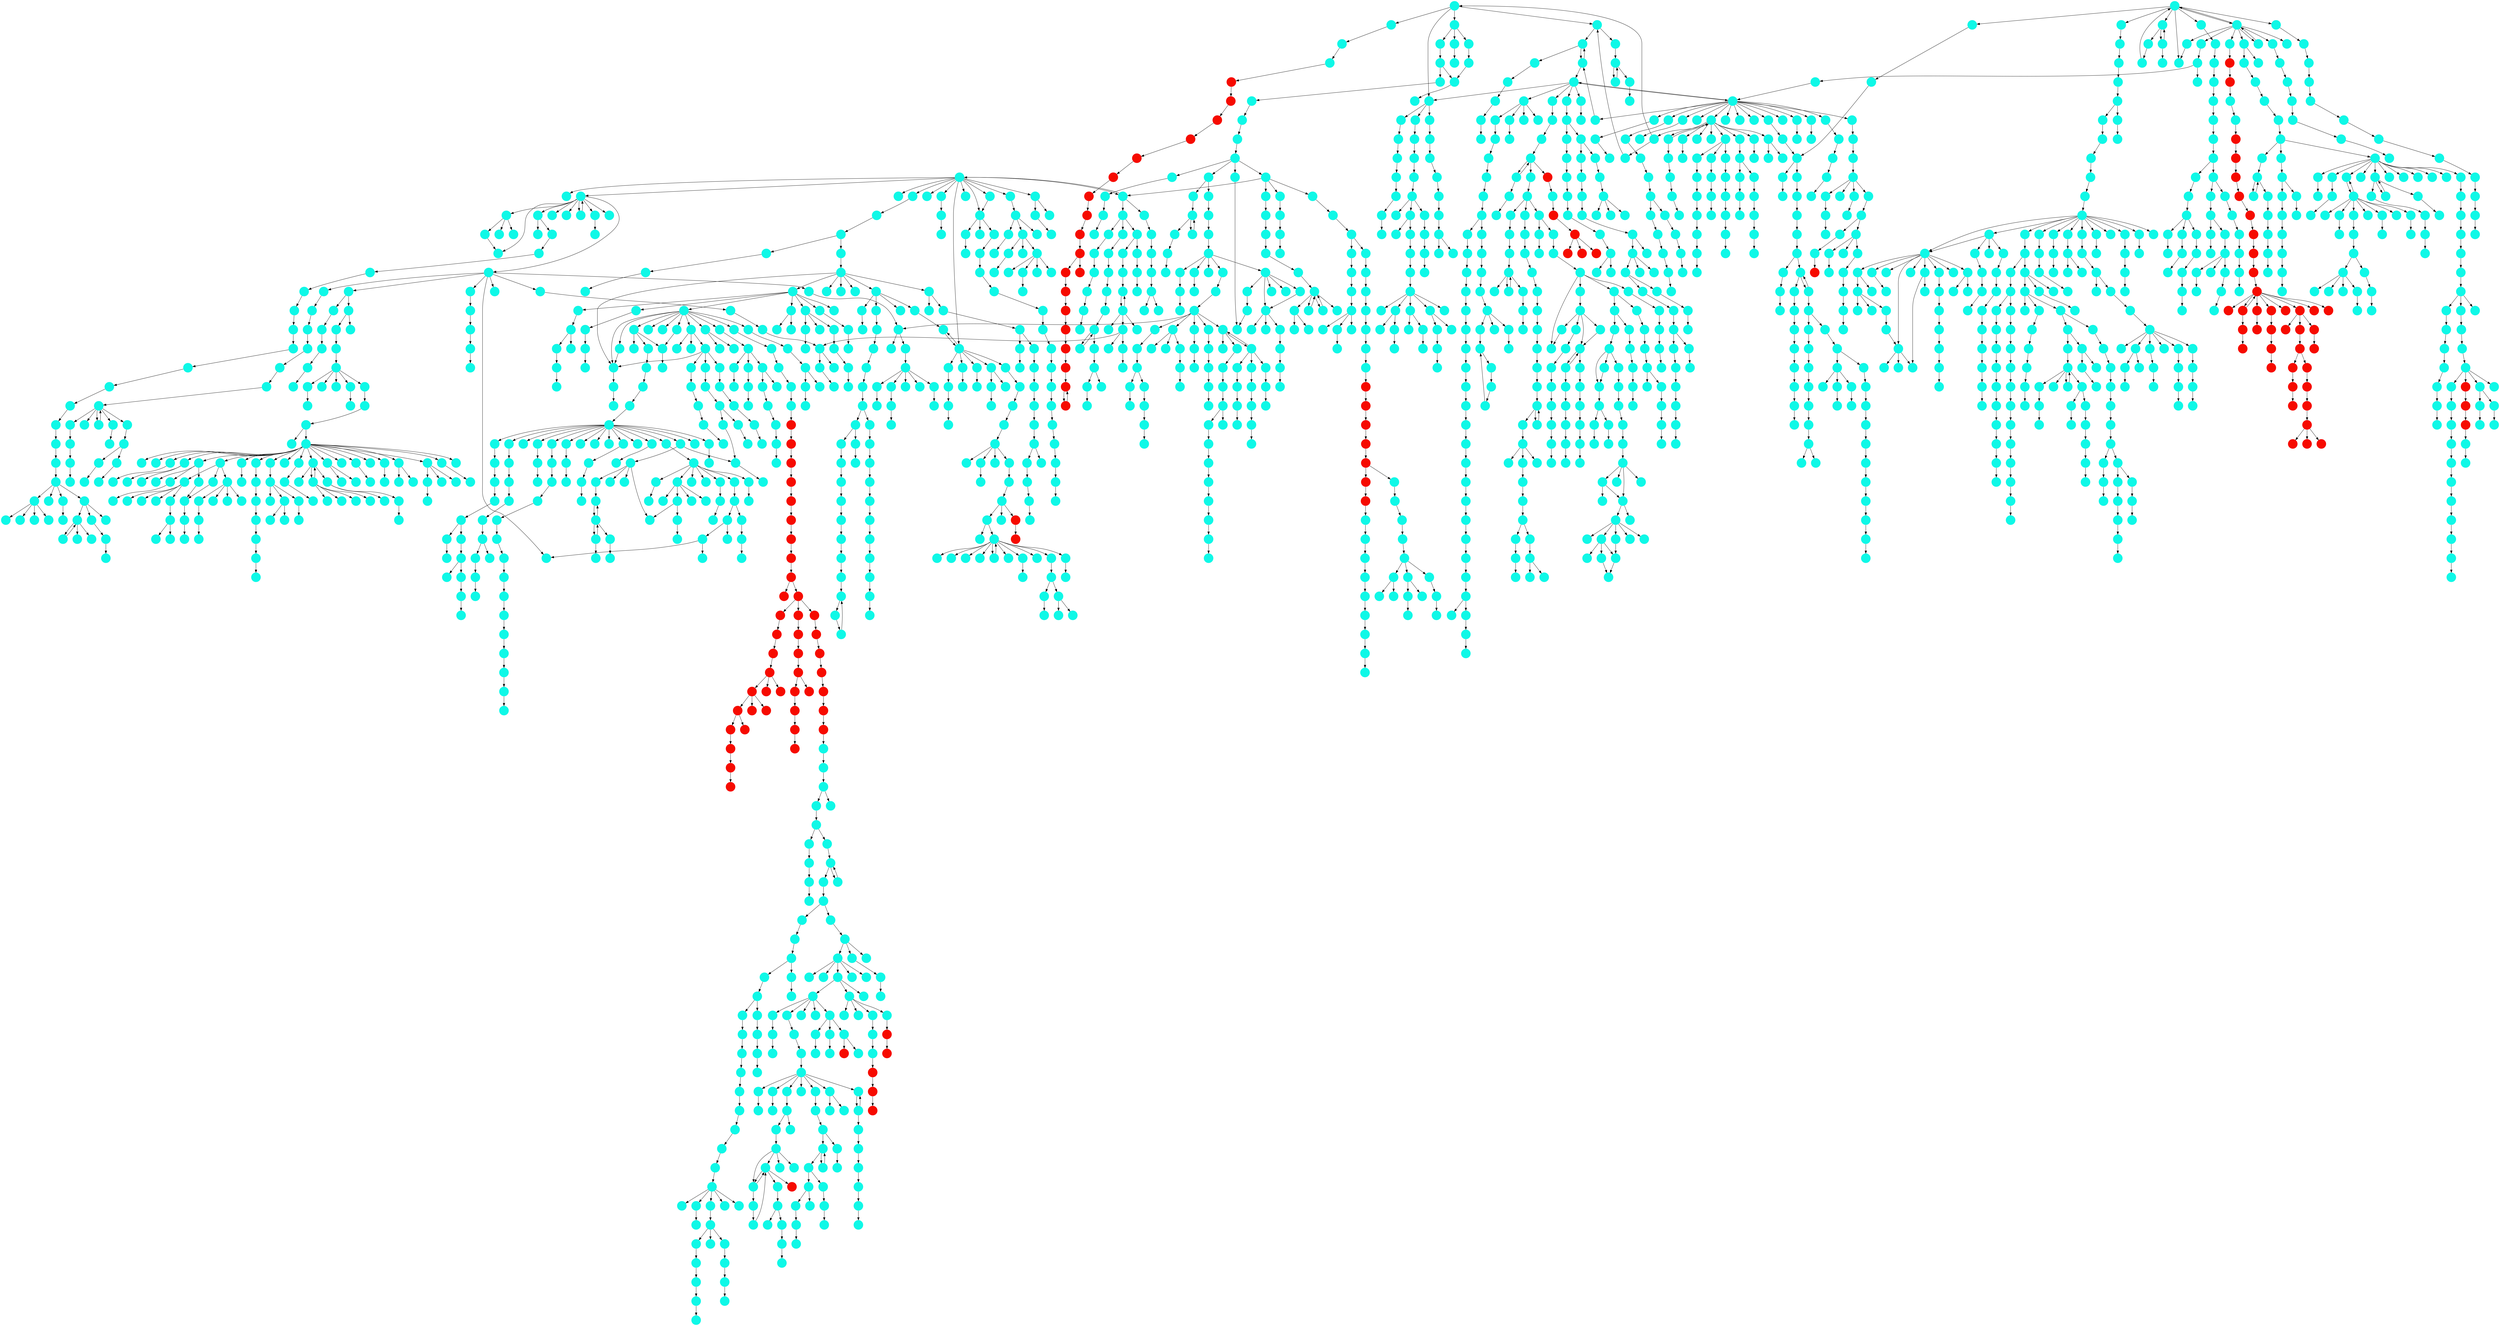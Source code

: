 digraph{
0 [tooltip = "I", penwidth = 0, style = filled, fillcolor = "#0ff8e7", shape = circle, label = ""]
1 [tooltip = "I", penwidth = 0, style = filled, fillcolor = "#0ff8e7", shape = circle, label = ""]
2 [tooltip = "I", penwidth = 0, style = filled, fillcolor = "#0ff8e7", shape = circle, label = ""]
3 [tooltip = "I", penwidth = 0, style = filled, fillcolor = "#0ff8e7", shape = circle, label = ""]
4 [tooltip = "I", penwidth = 0, style = filled, fillcolor = "#0ff8e7", shape = circle, label = ""]
5 [tooltip = "I", penwidth = 0, style = filled, fillcolor = "#0ff8e7", shape = circle, label = ""]
6 [tooltip = "I", penwidth = 0, style = filled, fillcolor = "#0ff8e7", shape = circle, label = ""]
7 [tooltip = "I", penwidth = 0, style = filled, fillcolor = "#0ff8e7", shape = circle, label = ""]
8 [tooltip = "I", penwidth = 0, style = filled, fillcolor = "#0ff8e7", shape = circle, label = ""]
9 [tooltip = "I", penwidth = 0, style = filled, fillcolor = "#0ff8e7", shape = circle, label = ""]
10 [tooltip = "I", penwidth = 0, style = filled, fillcolor = "#0ff8e7", shape = circle, label = ""]
11 [tooltip = "I", penwidth = 0, style = filled, fillcolor = "#0ff8e7", shape = circle, label = ""]
12 [tooltip = "I", penwidth = 0, style = filled, fillcolor = "#0ff8e7", shape = circle, label = ""]
13 [tooltip = "I", penwidth = 0, style = filled, fillcolor = "#0ff8e7", shape = circle, label = ""]
14 [tooltip = "I", penwidth = 0, style = filled, fillcolor = "#0ff8e7", shape = circle, label = ""]
15 [tooltip = "I", penwidth = 0, style = filled, fillcolor = "#0ff8e7", shape = circle, label = ""]
16 [tooltip = "I", penwidth = 0, style = filled, fillcolor = "#0ff8e7", shape = circle, label = ""]
17 [tooltip = "I", penwidth = 0, style = filled, fillcolor = "#0ff8e7", shape = circle, label = ""]
18 [tooltip = "I", penwidth = 0, style = filled, fillcolor = "#0ff8e7", shape = circle, label = ""]
19 [tooltip = "I", penwidth = 0, style = filled, fillcolor = "#0ff8e7", shape = circle, label = ""]
20 [tooltip = "I", penwidth = 0, style = filled, fillcolor = "#0ff8e7", shape = circle, label = ""]
21 [tooltip = "I", penwidth = 0, style = filled, fillcolor = "#0ff8e7", shape = circle, label = ""]
22 [tooltip = "I", penwidth = 0, style = filled, fillcolor = "#0ff8e7", shape = circle, label = ""]
23 [tooltip = "I", penwidth = 0, style = filled, fillcolor = "#0ff8e7", shape = circle, label = ""]
24 [tooltip = "I", penwidth = 0, style = filled, fillcolor = "#0ff8e7", shape = circle, label = ""]
25 [tooltip = "I", penwidth = 0, style = filled, fillcolor = "#0ff8e7", shape = circle, label = ""]
26 [tooltip = "I", penwidth = 0, style = filled, fillcolor = "#0ff8e7", shape = circle, label = ""]
27 [tooltip = "I", penwidth = 0, style = filled, fillcolor = "#0ff8e7", shape = circle, label = ""]
28 [tooltip = "I", penwidth = 0, style = filled, fillcolor = "#0ff8e7", shape = circle, label = ""]
29 [tooltip = "I", penwidth = 0, style = filled, fillcolor = "#0ff8e7", shape = circle, label = ""]
30 [tooltip = "I", penwidth = 0, style = filled, fillcolor = "#0ff8e7", shape = circle, label = ""]
31 [tooltip = "I", penwidth = 0, style = filled, fillcolor = "#0ff8e7", shape = circle, label = ""]
32 [tooltip = "V", penwidth = 0, style = filled, fillcolor = "#f60b00", shape = circle, label = ""]
33 [tooltip = "I", penwidth = 0, style = filled, fillcolor = "#0ff8e7", shape = circle, label = ""]
34 [tooltip = "V", penwidth = 0, style = filled, fillcolor = "#f60b00", shape = circle, label = ""]
35 [tooltip = "I", penwidth = 0, style = filled, fillcolor = "#0ff8e7", shape = circle, label = ""]
36 [tooltip = "I", penwidth = 0, style = filled, fillcolor = "#0ff8e7", shape = circle, label = ""]
37 [tooltip = "V", penwidth = 0, style = filled, fillcolor = "#f60b00", shape = circle, label = ""]
38 [tooltip = "I", penwidth = 0, style = filled, fillcolor = "#0ff8e7", shape = circle, label = ""]
39 [tooltip = "I", penwidth = 0, style = filled, fillcolor = "#0ff8e7", shape = circle, label = ""]
40 [tooltip = "I", penwidth = 0, style = filled, fillcolor = "#0ff8e7", shape = circle, label = ""]
41 [tooltip = "I", penwidth = 0, style = filled, fillcolor = "#0ff8e7", shape = circle, label = ""]
42 [tooltip = "I", penwidth = 0, style = filled, fillcolor = "#0ff8e7", shape = circle, label = ""]
43 [tooltip = "I", penwidth = 0, style = filled, fillcolor = "#0ff8e7", shape = circle, label = ""]
44 [tooltip = "I", penwidth = 0, style = filled, fillcolor = "#0ff8e7", shape = circle, label = ""]
45 [tooltip = "I", penwidth = 0, style = filled, fillcolor = "#0ff8e7", shape = circle, label = ""]
46 [tooltip = "I", penwidth = 0, style = filled, fillcolor = "#0ff8e7", shape = circle, label = ""]
47 [tooltip = "I", penwidth = 0, style = filled, fillcolor = "#0ff8e7", shape = circle, label = ""]
48 [tooltip = "I", penwidth = 0, style = filled, fillcolor = "#0ff8e7", shape = circle, label = ""]
49 [tooltip = "I", penwidth = 0, style = filled, fillcolor = "#0ff8e7", shape = circle, label = ""]
50 [tooltip = "I", penwidth = 0, style = filled, fillcolor = "#0ff8e7", shape = circle, label = ""]
51 [tooltip = "I", penwidth = 0, style = filled, fillcolor = "#0ff8e7", shape = circle, label = ""]
52 [tooltip = "I", penwidth = 0, style = filled, fillcolor = "#0ff8e7", shape = circle, label = ""]
53 [tooltip = "I", penwidth = 0, style = filled, fillcolor = "#0ff8e7", shape = circle, label = ""]
54 [tooltip = "I", penwidth = 0, style = filled, fillcolor = "#0ff8e7", shape = circle, label = ""]
55 [tooltip = "I", penwidth = 0, style = filled, fillcolor = "#0ff8e7", shape = circle, label = ""]
56 [tooltip = "I", penwidth = 0, style = filled, fillcolor = "#0ff8e7", shape = circle, label = ""]
57 [tooltip = "I", penwidth = 0, style = filled, fillcolor = "#0ff8e7", shape = circle, label = ""]
58 [tooltip = "I", penwidth = 0, style = filled, fillcolor = "#0ff8e7", shape = circle, label = ""]
59 [tooltip = "I", penwidth = 0, style = filled, fillcolor = "#0ff8e7", shape = circle, label = ""]
60 [tooltip = "I", penwidth = 0, style = filled, fillcolor = "#0ff8e7", shape = circle, label = ""]
61 [tooltip = "I", penwidth = 0, style = filled, fillcolor = "#0ff8e7", shape = circle, label = ""]
62 [tooltip = "I", penwidth = 0, style = filled, fillcolor = "#0ff8e7", shape = circle, label = ""]
63 [tooltip = "I", penwidth = 0, style = filled, fillcolor = "#0ff8e7", shape = circle, label = ""]
64 [tooltip = "I", penwidth = 0, style = filled, fillcolor = "#0ff8e7", shape = circle, label = ""]
65 [tooltip = "I", penwidth = 0, style = filled, fillcolor = "#0ff8e7", shape = circle, label = ""]
66 [tooltip = "I", penwidth = 0, style = filled, fillcolor = "#0ff8e7", shape = circle, label = ""]
67 [tooltip = "I", penwidth = 0, style = filled, fillcolor = "#0ff8e7", shape = circle, label = ""]
68 [tooltip = "I", penwidth = 0, style = filled, fillcolor = "#0ff8e7", shape = circle, label = ""]
69 [tooltip = "I", penwidth = 0, style = filled, fillcolor = "#0ff8e7", shape = circle, label = ""]
70 [tooltip = "I", penwidth = 0, style = filled, fillcolor = "#0ff8e7", shape = circle, label = ""]
71 [tooltip = "I", penwidth = 0, style = filled, fillcolor = "#0ff8e7", shape = circle, label = ""]
72 [tooltip = "I", penwidth = 0, style = filled, fillcolor = "#0ff8e7", shape = circle, label = ""]
73 [tooltip = "I", penwidth = 0, style = filled, fillcolor = "#0ff8e7", shape = circle, label = ""]
74 [tooltip = "I", penwidth = 0, style = filled, fillcolor = "#0ff8e7", shape = circle, label = ""]
75 [tooltip = "I", penwidth = 0, style = filled, fillcolor = "#0ff8e7", shape = circle, label = ""]
76 [tooltip = "I", penwidth = 0, style = filled, fillcolor = "#0ff8e7", shape = circle, label = ""]
77 [tooltip = "I", penwidth = 0, style = filled, fillcolor = "#0ff8e7", shape = circle, label = ""]
78 [tooltip = "I", penwidth = 0, style = filled, fillcolor = "#0ff8e7", shape = circle, label = ""]
79 [tooltip = "I", penwidth = 0, style = filled, fillcolor = "#0ff8e7", shape = circle, label = ""]
80 [tooltip = "I", penwidth = 0, style = filled, fillcolor = "#0ff8e7", shape = circle, label = ""]
81 [tooltip = "I", penwidth = 0, style = filled, fillcolor = "#0ff8e7", shape = circle, label = ""]
82 [tooltip = "I", penwidth = 0, style = filled, fillcolor = "#0ff8e7", shape = circle, label = ""]
83 [tooltip = "I", penwidth = 0, style = filled, fillcolor = "#0ff8e7", shape = circle, label = ""]
84 [tooltip = "I", penwidth = 0, style = filled, fillcolor = "#0ff8e7", shape = circle, label = ""]
85 [tooltip = "I", penwidth = 0, style = filled, fillcolor = "#0ff8e7", shape = circle, label = ""]
86 [tooltip = "I", penwidth = 0, style = filled, fillcolor = "#0ff8e7", shape = circle, label = ""]
87 [tooltip = "I", penwidth = 0, style = filled, fillcolor = "#0ff8e7", shape = circle, label = ""]
88 [tooltip = "I", penwidth = 0, style = filled, fillcolor = "#0ff8e7", shape = circle, label = ""]
89 [tooltip = "I", penwidth = 0, style = filled, fillcolor = "#0ff8e7", shape = circle, label = ""]
90 [tooltip = "I", penwidth = 0, style = filled, fillcolor = "#0ff8e7", shape = circle, label = ""]
91 [tooltip = "I", penwidth = 0, style = filled, fillcolor = "#0ff8e7", shape = circle, label = ""]
92 [tooltip = "I", penwidth = 0, style = filled, fillcolor = "#0ff8e7", shape = circle, label = ""]
93 [tooltip = "I", penwidth = 0, style = filled, fillcolor = "#0ff8e7", shape = circle, label = ""]
94 [tooltip = "I", penwidth = 0, style = filled, fillcolor = "#0ff8e7", shape = circle, label = ""]
95 [tooltip = "I", penwidth = 0, style = filled, fillcolor = "#0ff8e7", shape = circle, label = ""]
96 [tooltip = "I", penwidth = 0, style = filled, fillcolor = "#0ff8e7", shape = circle, label = ""]
97 [tooltip = "I", penwidth = 0, style = filled, fillcolor = "#0ff8e7", shape = circle, label = ""]
98 [tooltip = "I", penwidth = 0, style = filled, fillcolor = "#0ff8e7", shape = circle, label = ""]
99 [tooltip = "I", penwidth = 0, style = filled, fillcolor = "#0ff8e7", shape = circle, label = ""]
100 [tooltip = "I", penwidth = 0, style = filled, fillcolor = "#0ff8e7", shape = circle, label = ""]
101 [tooltip = "I", penwidth = 0, style = filled, fillcolor = "#0ff8e7", shape = circle, label = ""]
102 [tooltip = "I", penwidth = 0, style = filled, fillcolor = "#0ff8e7", shape = circle, label = ""]
103 [tooltip = "I", penwidth = 0, style = filled, fillcolor = "#0ff8e7", shape = circle, label = ""]
104 [tooltip = "I", penwidth = 0, style = filled, fillcolor = "#0ff8e7", shape = circle, label = ""]
105 [tooltip = "I", penwidth = 0, style = filled, fillcolor = "#0ff8e7", shape = circle, label = ""]
106 [tooltip = "I", penwidth = 0, style = filled, fillcolor = "#0ff8e7", shape = circle, label = ""]
107 [tooltip = "I", penwidth = 0, style = filled, fillcolor = "#0ff8e7", shape = circle, label = ""]
108 [tooltip = "I", penwidth = 0, style = filled, fillcolor = "#0ff8e7", shape = circle, label = ""]
109 [tooltip = "I", penwidth = 0, style = filled, fillcolor = "#0ff8e7", shape = circle, label = ""]
110 [tooltip = "I", penwidth = 0, style = filled, fillcolor = "#0ff8e7", shape = circle, label = ""]
111 [tooltip = "I", penwidth = 0, style = filled, fillcolor = "#0ff8e7", shape = circle, label = ""]
112 [tooltip = "I", penwidth = 0, style = filled, fillcolor = "#0ff8e7", shape = circle, label = ""]
113 [tooltip = "I", penwidth = 0, style = filled, fillcolor = "#0ff8e7", shape = circle, label = ""]
114 [tooltip = "I", penwidth = 0, style = filled, fillcolor = "#0ff8e7", shape = circle, label = ""]
115 [tooltip = "I", penwidth = 0, style = filled, fillcolor = "#0ff8e7", shape = circle, label = ""]
116 [tooltip = "I", penwidth = 0, style = filled, fillcolor = "#0ff8e7", shape = circle, label = ""]
117 [tooltip = "I", penwidth = 0, style = filled, fillcolor = "#0ff8e7", shape = circle, label = ""]
118 [tooltip = "I", penwidth = 0, style = filled, fillcolor = "#0ff8e7", shape = circle, label = ""]
119 [tooltip = "I", penwidth = 0, style = filled, fillcolor = "#0ff8e7", shape = circle, label = ""]
120 [tooltip = "I", penwidth = 0, style = filled, fillcolor = "#0ff8e7", shape = circle, label = ""]
121 [tooltip = "I", penwidth = 0, style = filled, fillcolor = "#0ff8e7", shape = circle, label = ""]
122 [tooltip = "I", penwidth = 0, style = filled, fillcolor = "#0ff8e7", shape = circle, label = ""]
123 [tooltip = "I", penwidth = 0, style = filled, fillcolor = "#0ff8e7", shape = circle, label = ""]
124 [tooltip = "I", penwidth = 0, style = filled, fillcolor = "#0ff8e7", shape = circle, label = ""]
125 [tooltip = "I", penwidth = 0, style = filled, fillcolor = "#0ff8e7", shape = circle, label = ""]
126 [tooltip = "I", penwidth = 0, style = filled, fillcolor = "#0ff8e7", shape = circle, label = ""]
127 [tooltip = "I", penwidth = 0, style = filled, fillcolor = "#0ff8e7", shape = circle, label = ""]
128 [tooltip = "I", penwidth = 0, style = filled, fillcolor = "#0ff8e7", shape = circle, label = ""]
129 [tooltip = "I", penwidth = 0, style = filled, fillcolor = "#0ff8e7", shape = circle, label = ""]
130 [tooltip = "I", penwidth = 0, style = filled, fillcolor = "#0ff8e7", shape = circle, label = ""]
131 [tooltip = "I", penwidth = 0, style = filled, fillcolor = "#0ff8e7", shape = circle, label = ""]
132 [tooltip = "I", penwidth = 0, style = filled, fillcolor = "#0ff8e7", shape = circle, label = ""]
133 [tooltip = "I", penwidth = 0, style = filled, fillcolor = "#0ff8e7", shape = circle, label = ""]
134 [tooltip = "V", penwidth = 0, style = filled, fillcolor = "#f60b00", shape = circle, label = ""]
135 [tooltip = "I", penwidth = 0, style = filled, fillcolor = "#0ff8e7", shape = circle, label = ""]
136 [tooltip = "I", penwidth = 0, style = filled, fillcolor = "#0ff8e7", shape = circle, label = ""]
137 [tooltip = "I", penwidth = 0, style = filled, fillcolor = "#0ff8e7", shape = circle, label = ""]
138 [tooltip = "I", penwidth = 0, style = filled, fillcolor = "#0ff8e7", shape = circle, label = ""]
139 [tooltip = "I", penwidth = 0, style = filled, fillcolor = "#0ff8e7", shape = circle, label = ""]
140 [tooltip = "I", penwidth = 0, style = filled, fillcolor = "#0ff8e7", shape = circle, label = ""]
141 [tooltip = "I", penwidth = 0, style = filled, fillcolor = "#0ff8e7", shape = circle, label = ""]
142 [tooltip = "I", penwidth = 0, style = filled, fillcolor = "#0ff8e7", shape = circle, label = ""]
143 [tooltip = "I", penwidth = 0, style = filled, fillcolor = "#0ff8e7", shape = circle, label = ""]
144 [tooltip = "I", penwidth = 0, style = filled, fillcolor = "#0ff8e7", shape = circle, label = ""]
145 [tooltip = "I", penwidth = 0, style = filled, fillcolor = "#0ff8e7", shape = circle, label = ""]
146 [tooltip = "I", penwidth = 0, style = filled, fillcolor = "#0ff8e7", shape = circle, label = ""]
147 [tooltip = "I", penwidth = 0, style = filled, fillcolor = "#0ff8e7", shape = circle, label = ""]
148 [tooltip = "I", penwidth = 0, style = filled, fillcolor = "#0ff8e7", shape = circle, label = ""]
149 [tooltip = "I", penwidth = 0, style = filled, fillcolor = "#0ff8e7", shape = circle, label = ""]
150 [tooltip = "I", penwidth = 0, style = filled, fillcolor = "#0ff8e7", shape = circle, label = ""]
151 [tooltip = "I", penwidth = 0, style = filled, fillcolor = "#0ff8e7", shape = circle, label = ""]
152 [tooltip = "I", penwidth = 0, style = filled, fillcolor = "#0ff8e7", shape = circle, label = ""]
153 [tooltip = "I", penwidth = 0, style = filled, fillcolor = "#0ff8e7", shape = circle, label = ""]
154 [tooltip = "I", penwidth = 0, style = filled, fillcolor = "#0ff8e7", shape = circle, label = ""]
155 [tooltip = "I", penwidth = 0, style = filled, fillcolor = "#0ff8e7", shape = circle, label = ""]
156 [tooltip = "I", penwidth = 0, style = filled, fillcolor = "#0ff8e7", shape = circle, label = ""]
157 [tooltip = "I", penwidth = 0, style = filled, fillcolor = "#0ff8e7", shape = circle, label = ""]
158 [tooltip = "I", penwidth = 0, style = filled, fillcolor = "#0ff8e7", shape = circle, label = ""]
159 [tooltip = "I", penwidth = 0, style = filled, fillcolor = "#0ff8e7", shape = circle, label = ""]
160 [tooltip = "I", penwidth = 0, style = filled, fillcolor = "#0ff8e7", shape = circle, label = ""]
161 [tooltip = "I", penwidth = 0, style = filled, fillcolor = "#0ff8e7", shape = circle, label = ""]
162 [tooltip = "I", penwidth = 0, style = filled, fillcolor = "#0ff8e7", shape = circle, label = ""]
163 [tooltip = "I", penwidth = 0, style = filled, fillcolor = "#0ff8e7", shape = circle, label = ""]
164 [tooltip = "I", penwidth = 0, style = filled, fillcolor = "#0ff8e7", shape = circle, label = ""]
165 [tooltip = "I", penwidth = 0, style = filled, fillcolor = "#0ff8e7", shape = circle, label = ""]
166 [tooltip = "I", penwidth = 0, style = filled, fillcolor = "#0ff8e7", shape = circle, label = ""]
167 [tooltip = "I", penwidth = 0, style = filled, fillcolor = "#0ff8e7", shape = circle, label = ""]
168 [tooltip = "I", penwidth = 0, style = filled, fillcolor = "#0ff8e7", shape = circle, label = ""]
169 [tooltip = "I", penwidth = 0, style = filled, fillcolor = "#0ff8e7", shape = circle, label = ""]
170 [tooltip = "I", penwidth = 0, style = filled, fillcolor = "#0ff8e7", shape = circle, label = ""]
171 [tooltip = "I", penwidth = 0, style = filled, fillcolor = "#0ff8e7", shape = circle, label = ""]
172 [tooltip = "I", penwidth = 0, style = filled, fillcolor = "#0ff8e7", shape = circle, label = ""]
173 [tooltip = "I", penwidth = 0, style = filled, fillcolor = "#0ff8e7", shape = circle, label = ""]
174 [tooltip = "I", penwidth = 0, style = filled, fillcolor = "#0ff8e7", shape = circle, label = ""]
175 [tooltip = "V", penwidth = 0, style = filled, fillcolor = "#f60b00", shape = circle, label = ""]
176 [tooltip = "I", penwidth = 0, style = filled, fillcolor = "#0ff8e7", shape = circle, label = ""]
177 [tooltip = "I", penwidth = 0, style = filled, fillcolor = "#0ff8e7", shape = circle, label = ""]
178 [tooltip = "I", penwidth = 0, style = filled, fillcolor = "#0ff8e7", shape = circle, label = ""]
179 [tooltip = "I", penwidth = 0, style = filled, fillcolor = "#0ff8e7", shape = circle, label = ""]
180 [tooltip = "I", penwidth = 0, style = filled, fillcolor = "#0ff8e7", shape = circle, label = ""]
181 [tooltip = "I", penwidth = 0, style = filled, fillcolor = "#0ff8e7", shape = circle, label = ""]
182 [tooltip = "I", penwidth = 0, style = filled, fillcolor = "#0ff8e7", shape = circle, label = ""]
183 [tooltip = "I", penwidth = 0, style = filled, fillcolor = "#0ff8e7", shape = circle, label = ""]
184 [tooltip = "I", penwidth = 0, style = filled, fillcolor = "#0ff8e7", shape = circle, label = ""]
185 [tooltip = "I", penwidth = 0, style = filled, fillcolor = "#0ff8e7", shape = circle, label = ""]
186 [tooltip = "I", penwidth = 0, style = filled, fillcolor = "#0ff8e7", shape = circle, label = ""]
187 [tooltip = "I", penwidth = 0, style = filled, fillcolor = "#0ff8e7", shape = circle, label = ""]
188 [tooltip = "I", penwidth = 0, style = filled, fillcolor = "#0ff8e7", shape = circle, label = ""]
189 [tooltip = "I", penwidth = 0, style = filled, fillcolor = "#0ff8e7", shape = circle, label = ""]
190 [tooltip = "I", penwidth = 0, style = filled, fillcolor = "#0ff8e7", shape = circle, label = ""]
191 [tooltip = "I", penwidth = 0, style = filled, fillcolor = "#0ff8e7", shape = circle, label = ""]
192 [tooltip = "I", penwidth = 0, style = filled, fillcolor = "#0ff8e7", shape = circle, label = ""]
193 [tooltip = "I", penwidth = 0, style = filled, fillcolor = "#0ff8e7", shape = circle, label = ""]
194 [tooltip = "I", penwidth = 0, style = filled, fillcolor = "#0ff8e7", shape = circle, label = ""]
195 [tooltip = "I", penwidth = 0, style = filled, fillcolor = "#0ff8e7", shape = circle, label = ""]
196 [tooltip = "I", penwidth = 0, style = filled, fillcolor = "#0ff8e7", shape = circle, label = ""]
197 [tooltip = "I", penwidth = 0, style = filled, fillcolor = "#0ff8e7", shape = circle, label = ""]
198 [tooltip = "I", penwidth = 0, style = filled, fillcolor = "#0ff8e7", shape = circle, label = ""]
199 [tooltip = "I", penwidth = 0, style = filled, fillcolor = "#0ff8e7", shape = circle, label = ""]
200 [tooltip = "I", penwidth = 0, style = filled, fillcolor = "#0ff8e7", shape = circle, label = ""]
201 [tooltip = "I", penwidth = 0, style = filled, fillcolor = "#0ff8e7", shape = circle, label = ""]
202 [tooltip = "I", penwidth = 0, style = filled, fillcolor = "#0ff8e7", shape = circle, label = ""]
203 [tooltip = "I", penwidth = 0, style = filled, fillcolor = "#0ff8e7", shape = circle, label = ""]
204 [tooltip = "I", penwidth = 0, style = filled, fillcolor = "#0ff8e7", shape = circle, label = ""]
205 [tooltip = "I", penwidth = 0, style = filled, fillcolor = "#0ff8e7", shape = circle, label = ""]
206 [tooltip = "I", penwidth = 0, style = filled, fillcolor = "#0ff8e7", shape = circle, label = ""]
207 [tooltip = "I", penwidth = 0, style = filled, fillcolor = "#0ff8e7", shape = circle, label = ""]
208 [tooltip = "I", penwidth = 0, style = filled, fillcolor = "#0ff8e7", shape = circle, label = ""]
209 [tooltip = "I", penwidth = 0, style = filled, fillcolor = "#0ff8e7", shape = circle, label = ""]
210 [tooltip = "I", penwidth = 0, style = filled, fillcolor = "#0ff8e7", shape = circle, label = ""]
211 [tooltip = "I", penwidth = 0, style = filled, fillcolor = "#0ff8e7", shape = circle, label = ""]
212 [tooltip = "I", penwidth = 0, style = filled, fillcolor = "#0ff8e7", shape = circle, label = ""]
213 [tooltip = "I", penwidth = 0, style = filled, fillcolor = "#0ff8e7", shape = circle, label = ""]
214 [tooltip = "I", penwidth = 0, style = filled, fillcolor = "#0ff8e7", shape = circle, label = ""]
215 [tooltip = "I", penwidth = 0, style = filled, fillcolor = "#0ff8e7", shape = circle, label = ""]
216 [tooltip = "I", penwidth = 0, style = filled, fillcolor = "#0ff8e7", shape = circle, label = ""]
217 [tooltip = "I", penwidth = 0, style = filled, fillcolor = "#0ff8e7", shape = circle, label = ""]
218 [tooltip = "I", penwidth = 0, style = filled, fillcolor = "#0ff8e7", shape = circle, label = ""]
219 [tooltip = "I", penwidth = 0, style = filled, fillcolor = "#0ff8e7", shape = circle, label = ""]
220 [tooltip = "I", penwidth = 0, style = filled, fillcolor = "#0ff8e7", shape = circle, label = ""]
221 [tooltip = "I", penwidth = 0, style = filled, fillcolor = "#0ff8e7", shape = circle, label = ""]
222 [tooltip = "I", penwidth = 0, style = filled, fillcolor = "#0ff8e7", shape = circle, label = ""]
223 [tooltip = "I", penwidth = 0, style = filled, fillcolor = "#0ff8e7", shape = circle, label = ""]
224 [tooltip = "I", penwidth = 0, style = filled, fillcolor = "#0ff8e7", shape = circle, label = ""]
225 [tooltip = "I", penwidth = 0, style = filled, fillcolor = "#0ff8e7", shape = circle, label = ""]
226 [tooltip = "I", penwidth = 0, style = filled, fillcolor = "#0ff8e7", shape = circle, label = ""]
227 [tooltip = "I", penwidth = 0, style = filled, fillcolor = "#0ff8e7", shape = circle, label = ""]
228 [tooltip = "I", penwidth = 0, style = filled, fillcolor = "#0ff8e7", shape = circle, label = ""]
229 [tooltip = "I", penwidth = 0, style = filled, fillcolor = "#0ff8e7", shape = circle, label = ""]
230 [tooltip = "I", penwidth = 0, style = filled, fillcolor = "#0ff8e7", shape = circle, label = ""]
231 [tooltip = "I", penwidth = 0, style = filled, fillcolor = "#0ff8e7", shape = circle, label = ""]
232 [tooltip = "I", penwidth = 0, style = filled, fillcolor = "#0ff8e7", shape = circle, label = ""]
233 [tooltip = "I", penwidth = 0, style = filled, fillcolor = "#0ff8e7", shape = circle, label = ""]
234 [tooltip = "I", penwidth = 0, style = filled, fillcolor = "#0ff8e7", shape = circle, label = ""]
235 [tooltip = "I", penwidth = 0, style = filled, fillcolor = "#0ff8e7", shape = circle, label = ""]
236 [tooltip = "I", penwidth = 0, style = filled, fillcolor = "#0ff8e7", shape = circle, label = ""]
237 [tooltip = "I", penwidth = 0, style = filled, fillcolor = "#0ff8e7", shape = circle, label = ""]
238 [tooltip = "I", penwidth = 0, style = filled, fillcolor = "#0ff8e7", shape = circle, label = ""]
239 [tooltip = "I", penwidth = 0, style = filled, fillcolor = "#0ff8e7", shape = circle, label = ""]
240 [tooltip = "I", penwidth = 0, style = filled, fillcolor = "#0ff8e7", shape = circle, label = ""]
241 [tooltip = "I", penwidth = 0, style = filled, fillcolor = "#0ff8e7", shape = circle, label = ""]
242 [tooltip = "I", penwidth = 0, style = filled, fillcolor = "#0ff8e7", shape = circle, label = ""]
243 [tooltip = "I", penwidth = 0, style = filled, fillcolor = "#0ff8e7", shape = circle, label = ""]
244 [tooltip = "I", penwidth = 0, style = filled, fillcolor = "#0ff8e7", shape = circle, label = ""]
245 [tooltip = "I", penwidth = 0, style = filled, fillcolor = "#0ff8e7", shape = circle, label = ""]
246 [tooltip = "I", penwidth = 0, style = filled, fillcolor = "#0ff8e7", shape = circle, label = ""]
247 [tooltip = "I", penwidth = 0, style = filled, fillcolor = "#0ff8e7", shape = circle, label = ""]
248 [tooltip = "I", penwidth = 0, style = filled, fillcolor = "#0ff8e7", shape = circle, label = ""]
249 [tooltip = "I", penwidth = 0, style = filled, fillcolor = "#0ff8e7", shape = circle, label = ""]
250 [tooltip = "I", penwidth = 0, style = filled, fillcolor = "#0ff8e7", shape = circle, label = ""]
251 [tooltip = "I", penwidth = 0, style = filled, fillcolor = "#0ff8e7", shape = circle, label = ""]
252 [tooltip = "I", penwidth = 0, style = filled, fillcolor = "#0ff8e7", shape = circle, label = ""]
253 [tooltip = "I", penwidth = 0, style = filled, fillcolor = "#0ff8e7", shape = circle, label = ""]
254 [tooltip = "I", penwidth = 0, style = filled, fillcolor = "#0ff8e7", shape = circle, label = ""]
255 [tooltip = "I", penwidth = 0, style = filled, fillcolor = "#0ff8e7", shape = circle, label = ""]
256 [tooltip = "I", penwidth = 0, style = filled, fillcolor = "#0ff8e7", shape = circle, label = ""]
257 [tooltip = "I", penwidth = 0, style = filled, fillcolor = "#0ff8e7", shape = circle, label = ""]
258 [tooltip = "I", penwidth = 0, style = filled, fillcolor = "#0ff8e7", shape = circle, label = ""]
259 [tooltip = "I", penwidth = 0, style = filled, fillcolor = "#0ff8e7", shape = circle, label = ""]
260 [tooltip = "I", penwidth = 0, style = filled, fillcolor = "#0ff8e7", shape = circle, label = ""]
261 [tooltip = "I", penwidth = 0, style = filled, fillcolor = "#0ff8e7", shape = circle, label = ""]
262 [tooltip = "I", penwidth = 0, style = filled, fillcolor = "#0ff8e7", shape = circle, label = ""]
263 [tooltip = "I", penwidth = 0, style = filled, fillcolor = "#0ff8e7", shape = circle, label = ""]
264 [tooltip = "I", penwidth = 0, style = filled, fillcolor = "#0ff8e7", shape = circle, label = ""]
265 [tooltip = "I", penwidth = 0, style = filled, fillcolor = "#0ff8e7", shape = circle, label = ""]
266 [tooltip = "I", penwidth = 0, style = filled, fillcolor = "#0ff8e7", shape = circle, label = ""]
267 [tooltip = "I", penwidth = 0, style = filled, fillcolor = "#0ff8e7", shape = circle, label = ""]
268 [tooltip = "I", penwidth = 0, style = filled, fillcolor = "#0ff8e7", shape = circle, label = ""]
269 [tooltip = "I", penwidth = 0, style = filled, fillcolor = "#0ff8e7", shape = circle, label = ""]
270 [tooltip = "I", penwidth = 0, style = filled, fillcolor = "#0ff8e7", shape = circle, label = ""]
271 [tooltip = "I", penwidth = 0, style = filled, fillcolor = "#0ff8e7", shape = circle, label = ""]
272 [tooltip = "I", penwidth = 0, style = filled, fillcolor = "#0ff8e7", shape = circle, label = ""]
273 [tooltip = "I", penwidth = 0, style = filled, fillcolor = "#0ff8e7", shape = circle, label = ""]
274 [tooltip = "I", penwidth = 0, style = filled, fillcolor = "#0ff8e7", shape = circle, label = ""]
275 [tooltip = "I", penwidth = 0, style = filled, fillcolor = "#0ff8e7", shape = circle, label = ""]
276 [tooltip = "I", penwidth = 0, style = filled, fillcolor = "#0ff8e7", shape = circle, label = ""]
277 [tooltip = "I", penwidth = 0, style = filled, fillcolor = "#0ff8e7", shape = circle, label = ""]
278 [tooltip = "I", penwidth = 0, style = filled, fillcolor = "#0ff8e7", shape = circle, label = ""]
279 [tooltip = "I", penwidth = 0, style = filled, fillcolor = "#0ff8e7", shape = circle, label = ""]
280 [tooltip = "I", penwidth = 0, style = filled, fillcolor = "#0ff8e7", shape = circle, label = ""]
281 [tooltip = "I", penwidth = 0, style = filled, fillcolor = "#0ff8e7", shape = circle, label = ""]
282 [tooltip = "I", penwidth = 0, style = filled, fillcolor = "#0ff8e7", shape = circle, label = ""]
283 [tooltip = "I", penwidth = 0, style = filled, fillcolor = "#0ff8e7", shape = circle, label = ""]
284 [tooltip = "I", penwidth = 0, style = filled, fillcolor = "#0ff8e7", shape = circle, label = ""]
285 [tooltip = "I", penwidth = 0, style = filled, fillcolor = "#0ff8e7", shape = circle, label = ""]
286 [tooltip = "I", penwidth = 0, style = filled, fillcolor = "#0ff8e7", shape = circle, label = ""]
287 [tooltip = "I", penwidth = 0, style = filled, fillcolor = "#0ff8e7", shape = circle, label = ""]
288 [tooltip = "I", penwidth = 0, style = filled, fillcolor = "#0ff8e7", shape = circle, label = ""]
289 [tooltip = "I", penwidth = 0, style = filled, fillcolor = "#0ff8e7", shape = circle, label = ""]
290 [tooltip = "I", penwidth = 0, style = filled, fillcolor = "#0ff8e7", shape = circle, label = ""]
291 [tooltip = "I", penwidth = 0, style = filled, fillcolor = "#0ff8e7", shape = circle, label = ""]
292 [tooltip = "I", penwidth = 0, style = filled, fillcolor = "#0ff8e7", shape = circle, label = ""]
293 [tooltip = "I", penwidth = 0, style = filled, fillcolor = "#0ff8e7", shape = circle, label = ""]
294 [tooltip = "I", penwidth = 0, style = filled, fillcolor = "#0ff8e7", shape = circle, label = ""]
295 [tooltip = "I", penwidth = 0, style = filled, fillcolor = "#0ff8e7", shape = circle, label = ""]
296 [tooltip = "I", penwidth = 0, style = filled, fillcolor = "#0ff8e7", shape = circle, label = ""]
297 [tooltip = "I", penwidth = 0, style = filled, fillcolor = "#0ff8e7", shape = circle, label = ""]
298 [tooltip = "I", penwidth = 0, style = filled, fillcolor = "#0ff8e7", shape = circle, label = ""]
299 [tooltip = "I", penwidth = 0, style = filled, fillcolor = "#0ff8e7", shape = circle, label = ""]
300 [tooltip = "I", penwidth = 0, style = filled, fillcolor = "#0ff8e7", shape = circle, label = ""]
301 [tooltip = "I", penwidth = 0, style = filled, fillcolor = "#0ff8e7", shape = circle, label = ""]
302 [tooltip = "I", penwidth = 0, style = filled, fillcolor = "#0ff8e7", shape = circle, label = ""]
303 [tooltip = "I", penwidth = 0, style = filled, fillcolor = "#0ff8e7", shape = circle, label = ""]
304 [tooltip = "I", penwidth = 0, style = filled, fillcolor = "#0ff8e7", shape = circle, label = ""]
305 [tooltip = "I", penwidth = 0, style = filled, fillcolor = "#0ff8e7", shape = circle, label = ""]
306 [tooltip = "I", penwidth = 0, style = filled, fillcolor = "#0ff8e7", shape = circle, label = ""]
307 [tooltip = "I", penwidth = 0, style = filled, fillcolor = "#0ff8e7", shape = circle, label = ""]
308 [tooltip = "I", penwidth = 0, style = filled, fillcolor = "#0ff8e7", shape = circle, label = ""]
309 [tooltip = "I", penwidth = 0, style = filled, fillcolor = "#0ff8e7", shape = circle, label = ""]
310 [tooltip = "I", penwidth = 0, style = filled, fillcolor = "#0ff8e7", shape = circle, label = ""]
311 [tooltip = "I", penwidth = 0, style = filled, fillcolor = "#0ff8e7", shape = circle, label = ""]
312 [tooltip = "I", penwidth = 0, style = filled, fillcolor = "#0ff8e7", shape = circle, label = ""]
313 [tooltip = "I", penwidth = 0, style = filled, fillcolor = "#0ff8e7", shape = circle, label = ""]
314 [tooltip = "I", penwidth = 0, style = filled, fillcolor = "#0ff8e7", shape = circle, label = ""]
315 [tooltip = "I", penwidth = 0, style = filled, fillcolor = "#0ff8e7", shape = circle, label = ""]
316 [tooltip = "I", penwidth = 0, style = filled, fillcolor = "#0ff8e7", shape = circle, label = ""]
317 [tooltip = "I", penwidth = 0, style = filled, fillcolor = "#0ff8e7", shape = circle, label = ""]
318 [tooltip = "I", penwidth = 0, style = filled, fillcolor = "#0ff8e7", shape = circle, label = ""]
319 [tooltip = "I", penwidth = 0, style = filled, fillcolor = "#0ff8e7", shape = circle, label = ""]
320 [tooltip = "I", penwidth = 0, style = filled, fillcolor = "#0ff8e7", shape = circle, label = ""]
321 [tooltip = "I", penwidth = 0, style = filled, fillcolor = "#0ff8e7", shape = circle, label = ""]
322 [tooltip = "I", penwidth = 0, style = filled, fillcolor = "#0ff8e7", shape = circle, label = ""]
323 [tooltip = "I", penwidth = 0, style = filled, fillcolor = "#0ff8e7", shape = circle, label = ""]
324 [tooltip = "I", penwidth = 0, style = filled, fillcolor = "#0ff8e7", shape = circle, label = ""]
325 [tooltip = "I", penwidth = 0, style = filled, fillcolor = "#0ff8e7", shape = circle, label = ""]
326 [tooltip = "I", penwidth = 0, style = filled, fillcolor = "#0ff8e7", shape = circle, label = ""]
327 [tooltip = "I", penwidth = 0, style = filled, fillcolor = "#0ff8e7", shape = circle, label = ""]
328 [tooltip = "I", penwidth = 0, style = filled, fillcolor = "#0ff8e7", shape = circle, label = ""]
329 [tooltip = "I", penwidth = 0, style = filled, fillcolor = "#0ff8e7", shape = circle, label = ""]
330 [tooltip = "I", penwidth = 0, style = filled, fillcolor = "#0ff8e7", shape = circle, label = ""]
331 [tooltip = "I", penwidth = 0, style = filled, fillcolor = "#0ff8e7", shape = circle, label = ""]
332 [tooltip = "I", penwidth = 0, style = filled, fillcolor = "#0ff8e7", shape = circle, label = ""]
333 [tooltip = "I", penwidth = 0, style = filled, fillcolor = "#0ff8e7", shape = circle, label = ""]
334 [tooltip = "I", penwidth = 0, style = filled, fillcolor = "#0ff8e7", shape = circle, label = ""]
335 [tooltip = "I", penwidth = 0, style = filled, fillcolor = "#0ff8e7", shape = circle, label = ""]
336 [tooltip = "I", penwidth = 0, style = filled, fillcolor = "#0ff8e7", shape = circle, label = ""]
337 [tooltip = "I", penwidth = 0, style = filled, fillcolor = "#0ff8e7", shape = circle, label = ""]
338 [tooltip = "I", penwidth = 0, style = filled, fillcolor = "#0ff8e7", shape = circle, label = ""]
339 [tooltip = "I", penwidth = 0, style = filled, fillcolor = "#0ff8e7", shape = circle, label = ""]
340 [tooltip = "I", penwidth = 0, style = filled, fillcolor = "#0ff8e7", shape = circle, label = ""]
341 [tooltip = "I", penwidth = 0, style = filled, fillcolor = "#0ff8e7", shape = circle, label = ""]
342 [tooltip = "I", penwidth = 0, style = filled, fillcolor = "#0ff8e7", shape = circle, label = ""]
343 [tooltip = "I", penwidth = 0, style = filled, fillcolor = "#0ff8e7", shape = circle, label = ""]
344 [tooltip = "I", penwidth = 0, style = filled, fillcolor = "#0ff8e7", shape = circle, label = ""]
345 [tooltip = "I", penwidth = 0, style = filled, fillcolor = "#0ff8e7", shape = circle, label = ""]
346 [tooltip = "I", penwidth = 0, style = filled, fillcolor = "#0ff8e7", shape = circle, label = ""]
347 [tooltip = "I", penwidth = 0, style = filled, fillcolor = "#0ff8e7", shape = circle, label = ""]
348 [tooltip = "I", penwidth = 0, style = filled, fillcolor = "#0ff8e7", shape = circle, label = ""]
349 [tooltip = "I", penwidth = 0, style = filled, fillcolor = "#0ff8e7", shape = circle, label = ""]
350 [tooltip = "I", penwidth = 0, style = filled, fillcolor = "#0ff8e7", shape = circle, label = ""]
351 [tooltip = "I", penwidth = 0, style = filled, fillcolor = "#0ff8e7", shape = circle, label = ""]
352 [tooltip = "I", penwidth = 0, style = filled, fillcolor = "#0ff8e7", shape = circle, label = ""]
353 [tooltip = "I", penwidth = 0, style = filled, fillcolor = "#0ff8e7", shape = circle, label = ""]
354 [tooltip = "I", penwidth = 0, style = filled, fillcolor = "#0ff8e7", shape = circle, label = ""]
355 [tooltip = "I", penwidth = 0, style = filled, fillcolor = "#0ff8e7", shape = circle, label = ""]
356 [tooltip = "I", penwidth = 0, style = filled, fillcolor = "#0ff8e7", shape = circle, label = ""]
357 [tooltip = "I", penwidth = 0, style = filled, fillcolor = "#0ff8e7", shape = circle, label = ""]
358 [tooltip = "I", penwidth = 0, style = filled, fillcolor = "#0ff8e7", shape = circle, label = ""]
359 [tooltip = "I", penwidth = 0, style = filled, fillcolor = "#0ff8e7", shape = circle, label = ""]
360 [tooltip = "I", penwidth = 0, style = filled, fillcolor = "#0ff8e7", shape = circle, label = ""]
361 [tooltip = "I", penwidth = 0, style = filled, fillcolor = "#0ff8e7", shape = circle, label = ""]
362 [tooltip = "I", penwidth = 0, style = filled, fillcolor = "#0ff8e7", shape = circle, label = ""]
363 [tooltip = "I", penwidth = 0, style = filled, fillcolor = "#0ff8e7", shape = circle, label = ""]
364 [tooltip = "I", penwidth = 0, style = filled, fillcolor = "#0ff8e7", shape = circle, label = ""]
365 [tooltip = "I", penwidth = 0, style = filled, fillcolor = "#0ff8e7", shape = circle, label = ""]
366 [tooltip = "I", penwidth = 0, style = filled, fillcolor = "#0ff8e7", shape = circle, label = ""]
367 [tooltip = "I", penwidth = 0, style = filled, fillcolor = "#0ff8e7", shape = circle, label = ""]
368 [tooltip = "I", penwidth = 0, style = filled, fillcolor = "#0ff8e7", shape = circle, label = ""]
369 [tooltip = "I", penwidth = 0, style = filled, fillcolor = "#0ff8e7", shape = circle, label = ""]
370 [tooltip = "I", penwidth = 0, style = filled, fillcolor = "#0ff8e7", shape = circle, label = ""]
371 [tooltip = "I", penwidth = 0, style = filled, fillcolor = "#0ff8e7", shape = circle, label = ""]
372 [tooltip = "V", penwidth = 0, style = filled, fillcolor = "#f60b00", shape = circle, label = ""]
373 [tooltip = "V", penwidth = 0, style = filled, fillcolor = "#f60b00", shape = circle, label = ""]
374 [tooltip = "I", penwidth = 0, style = filled, fillcolor = "#0ff8e7", shape = circle, label = ""]
375 [tooltip = "I", penwidth = 0, style = filled, fillcolor = "#0ff8e7", shape = circle, label = ""]
376 [tooltip = "I", penwidth = 0, style = filled, fillcolor = "#0ff8e7", shape = circle, label = ""]
377 [tooltip = "I", penwidth = 0, style = filled, fillcolor = "#0ff8e7", shape = circle, label = ""]
378 [tooltip = "I", penwidth = 0, style = filled, fillcolor = "#0ff8e7", shape = circle, label = ""]
379 [tooltip = "I", penwidth = 0, style = filled, fillcolor = "#0ff8e7", shape = circle, label = ""]
380 [tooltip = "I", penwidth = 0, style = filled, fillcolor = "#0ff8e7", shape = circle, label = ""]
381 [tooltip = "I", penwidth = 0, style = filled, fillcolor = "#0ff8e7", shape = circle, label = ""]
382 [tooltip = "I", penwidth = 0, style = filled, fillcolor = "#0ff8e7", shape = circle, label = ""]
383 [tooltip = "I", penwidth = 0, style = filled, fillcolor = "#0ff8e7", shape = circle, label = ""]
384 [tooltip = "I", penwidth = 0, style = filled, fillcolor = "#0ff8e7", shape = circle, label = ""]
385 [tooltip = "I", penwidth = 0, style = filled, fillcolor = "#0ff8e7", shape = circle, label = ""]
386 [tooltip = "I", penwidth = 0, style = filled, fillcolor = "#0ff8e7", shape = circle, label = ""]
387 [tooltip = "I", penwidth = 0, style = filled, fillcolor = "#0ff8e7", shape = circle, label = ""]
388 [tooltip = "I", penwidth = 0, style = filled, fillcolor = "#0ff8e7", shape = circle, label = ""]
389 [tooltip = "I", penwidth = 0, style = filled, fillcolor = "#0ff8e7", shape = circle, label = ""]
390 [tooltip = "I", penwidth = 0, style = filled, fillcolor = "#0ff8e7", shape = circle, label = ""]
391 [tooltip = "I", penwidth = 0, style = filled, fillcolor = "#0ff8e7", shape = circle, label = ""]
392 [tooltip = "I", penwidth = 0, style = filled, fillcolor = "#0ff8e7", shape = circle, label = ""]
393 [tooltip = "I", penwidth = 0, style = filled, fillcolor = "#0ff8e7", shape = circle, label = ""]
394 [tooltip = "I", penwidth = 0, style = filled, fillcolor = "#0ff8e7", shape = circle, label = ""]
395 [tooltip = "I", penwidth = 0, style = filled, fillcolor = "#0ff8e7", shape = circle, label = ""]
396 [tooltip = "I", penwidth = 0, style = filled, fillcolor = "#0ff8e7", shape = circle, label = ""]
397 [tooltip = "I", penwidth = 0, style = filled, fillcolor = "#0ff8e7", shape = circle, label = ""]
398 [tooltip = "I", penwidth = 0, style = filled, fillcolor = "#0ff8e7", shape = circle, label = ""]
399 [tooltip = "I", penwidth = 0, style = filled, fillcolor = "#0ff8e7", shape = circle, label = ""]
400 [tooltip = "I", penwidth = 0, style = filled, fillcolor = "#0ff8e7", shape = circle, label = ""]
401 [tooltip = "I", penwidth = 0, style = filled, fillcolor = "#0ff8e7", shape = circle, label = ""]
402 [tooltip = "I", penwidth = 0, style = filled, fillcolor = "#0ff8e7", shape = circle, label = ""]
403 [tooltip = "I", penwidth = 0, style = filled, fillcolor = "#0ff8e7", shape = circle, label = ""]
404 [tooltip = "I", penwidth = 0, style = filled, fillcolor = "#0ff8e7", shape = circle, label = ""]
405 [tooltip = "I", penwidth = 0, style = filled, fillcolor = "#0ff8e7", shape = circle, label = ""]
406 [tooltip = "I", penwidth = 0, style = filled, fillcolor = "#0ff8e7", shape = circle, label = ""]
407 [tooltip = "I", penwidth = 0, style = filled, fillcolor = "#0ff8e7", shape = circle, label = ""]
408 [tooltip = "I", penwidth = 0, style = filled, fillcolor = "#0ff8e7", shape = circle, label = ""]
409 [tooltip = "I", penwidth = 0, style = filled, fillcolor = "#0ff8e7", shape = circle, label = ""]
410 [tooltip = "I", penwidth = 0, style = filled, fillcolor = "#0ff8e7", shape = circle, label = ""]
411 [tooltip = "I", penwidth = 0, style = filled, fillcolor = "#0ff8e7", shape = circle, label = ""]
412 [tooltip = "I", penwidth = 0, style = filled, fillcolor = "#0ff8e7", shape = circle, label = ""]
413 [tooltip = "I", penwidth = 0, style = filled, fillcolor = "#0ff8e7", shape = circle, label = ""]
414 [tooltip = "I", penwidth = 0, style = filled, fillcolor = "#0ff8e7", shape = circle, label = ""]
415 [tooltip = "I", penwidth = 0, style = filled, fillcolor = "#0ff8e7", shape = circle, label = ""]
416 [tooltip = "I", penwidth = 0, style = filled, fillcolor = "#0ff8e7", shape = circle, label = ""]
417 [tooltip = "I", penwidth = 0, style = filled, fillcolor = "#0ff8e7", shape = circle, label = ""]
418 [tooltip = "I", penwidth = 0, style = filled, fillcolor = "#0ff8e7", shape = circle, label = ""]
419 [tooltip = "I", penwidth = 0, style = filled, fillcolor = "#0ff8e7", shape = circle, label = ""]
420 [tooltip = "I", penwidth = 0, style = filled, fillcolor = "#0ff8e7", shape = circle, label = ""]
421 [tooltip = "I", penwidth = 0, style = filled, fillcolor = "#0ff8e7", shape = circle, label = ""]
422 [tooltip = "I", penwidth = 0, style = filled, fillcolor = "#0ff8e7", shape = circle, label = ""]
423 [tooltip = "I", penwidth = 0, style = filled, fillcolor = "#0ff8e7", shape = circle, label = ""]
424 [tooltip = "I", penwidth = 0, style = filled, fillcolor = "#0ff8e7", shape = circle, label = ""]
425 [tooltip = "I", penwidth = 0, style = filled, fillcolor = "#0ff8e7", shape = circle, label = ""]
426 [tooltip = "I", penwidth = 0, style = filled, fillcolor = "#0ff8e7", shape = circle, label = ""]
427 [tooltip = "I", penwidth = 0, style = filled, fillcolor = "#0ff8e7", shape = circle, label = ""]
428 [tooltip = "I", penwidth = 0, style = filled, fillcolor = "#0ff8e7", shape = circle, label = ""]
429 [tooltip = "I", penwidth = 0, style = filled, fillcolor = "#0ff8e7", shape = circle, label = ""]
430 [tooltip = "I", penwidth = 0, style = filled, fillcolor = "#0ff8e7", shape = circle, label = ""]
431 [tooltip = "I", penwidth = 0, style = filled, fillcolor = "#0ff8e7", shape = circle, label = ""]
432 [tooltip = "I", penwidth = 0, style = filled, fillcolor = "#0ff8e7", shape = circle, label = ""]
433 [tooltip = "I", penwidth = 0, style = filled, fillcolor = "#0ff8e7", shape = circle, label = ""]
434 [tooltip = "I", penwidth = 0, style = filled, fillcolor = "#0ff8e7", shape = circle, label = ""]
435 [tooltip = "I", penwidth = 0, style = filled, fillcolor = "#0ff8e7", shape = circle, label = ""]
436 [tooltip = "I", penwidth = 0, style = filled, fillcolor = "#0ff8e7", shape = circle, label = ""]
437 [tooltip = "I", penwidth = 0, style = filled, fillcolor = "#0ff8e7", shape = circle, label = ""]
438 [tooltip = "I", penwidth = 0, style = filled, fillcolor = "#0ff8e7", shape = circle, label = ""]
439 [tooltip = "I", penwidth = 0, style = filled, fillcolor = "#0ff8e7", shape = circle, label = ""]
440 [tooltip = "I", penwidth = 0, style = filled, fillcolor = "#0ff8e7", shape = circle, label = ""]
441 [tooltip = "I", penwidth = 0, style = filled, fillcolor = "#0ff8e7", shape = circle, label = ""]
442 [tooltip = "I", penwidth = 0, style = filled, fillcolor = "#0ff8e7", shape = circle, label = ""]
443 [tooltip = "I", penwidth = 0, style = filled, fillcolor = "#0ff8e7", shape = circle, label = ""]
444 [tooltip = "I", penwidth = 0, style = filled, fillcolor = "#0ff8e7", shape = circle, label = ""]
445 [tooltip = "I", penwidth = 0, style = filled, fillcolor = "#0ff8e7", shape = circle, label = ""]
446 [tooltip = "I", penwidth = 0, style = filled, fillcolor = "#0ff8e7", shape = circle, label = ""]
447 [tooltip = "I", penwidth = 0, style = filled, fillcolor = "#0ff8e7", shape = circle, label = ""]
448 [tooltip = "I", penwidth = 0, style = filled, fillcolor = "#0ff8e7", shape = circle, label = ""]
449 [tooltip = "I", penwidth = 0, style = filled, fillcolor = "#0ff8e7", shape = circle, label = ""]
450 [tooltip = "I", penwidth = 0, style = filled, fillcolor = "#0ff8e7", shape = circle, label = ""]
451 [tooltip = "I", penwidth = 0, style = filled, fillcolor = "#0ff8e7", shape = circle, label = ""]
452 [tooltip = "I", penwidth = 0, style = filled, fillcolor = "#0ff8e7", shape = circle, label = ""]
453 [tooltip = "I", penwidth = 0, style = filled, fillcolor = "#0ff8e7", shape = circle, label = ""]
454 [tooltip = "I", penwidth = 0, style = filled, fillcolor = "#0ff8e7", shape = circle, label = ""]
455 [tooltip = "I", penwidth = 0, style = filled, fillcolor = "#0ff8e7", shape = circle, label = ""]
456 [tooltip = "I", penwidth = 0, style = filled, fillcolor = "#0ff8e7", shape = circle, label = ""]
457 [tooltip = "I", penwidth = 0, style = filled, fillcolor = "#0ff8e7", shape = circle, label = ""]
458 [tooltip = "I", penwidth = 0, style = filled, fillcolor = "#0ff8e7", shape = circle, label = ""]
459 [tooltip = "I", penwidth = 0, style = filled, fillcolor = "#0ff8e7", shape = circle, label = ""]
460 [tooltip = "I", penwidth = 0, style = filled, fillcolor = "#0ff8e7", shape = circle, label = ""]
461 [tooltip = "I", penwidth = 0, style = filled, fillcolor = "#0ff8e7", shape = circle, label = ""]
462 [tooltip = "I", penwidth = 0, style = filled, fillcolor = "#0ff8e7", shape = circle, label = ""]
463 [tooltip = "I", penwidth = 0, style = filled, fillcolor = "#0ff8e7", shape = circle, label = ""]
464 [tooltip = "I", penwidth = 0, style = filled, fillcolor = "#0ff8e7", shape = circle, label = ""]
465 [tooltip = "I", penwidth = 0, style = filled, fillcolor = "#0ff8e7", shape = circle, label = ""]
466 [tooltip = "I", penwidth = 0, style = filled, fillcolor = "#0ff8e7", shape = circle, label = ""]
467 [tooltip = "I", penwidth = 0, style = filled, fillcolor = "#0ff8e7", shape = circle, label = ""]
468 [tooltip = "I", penwidth = 0, style = filled, fillcolor = "#0ff8e7", shape = circle, label = ""]
469 [tooltip = "I", penwidth = 0, style = filled, fillcolor = "#0ff8e7", shape = circle, label = ""]
470 [tooltip = "I", penwidth = 0, style = filled, fillcolor = "#0ff8e7", shape = circle, label = ""]
471 [tooltip = "I", penwidth = 0, style = filled, fillcolor = "#0ff8e7", shape = circle, label = ""]
472 [tooltip = "I", penwidth = 0, style = filled, fillcolor = "#0ff8e7", shape = circle, label = ""]
473 [tooltip = "I", penwidth = 0, style = filled, fillcolor = "#0ff8e7", shape = circle, label = ""]
474 [tooltip = "I", penwidth = 0, style = filled, fillcolor = "#0ff8e7", shape = circle, label = ""]
475 [tooltip = "I", penwidth = 0, style = filled, fillcolor = "#0ff8e7", shape = circle, label = ""]
476 [tooltip = "I", penwidth = 0, style = filled, fillcolor = "#0ff8e7", shape = circle, label = ""]
477 [tooltip = "I", penwidth = 0, style = filled, fillcolor = "#0ff8e7", shape = circle, label = ""]
478 [tooltip = "I", penwidth = 0, style = filled, fillcolor = "#0ff8e7", shape = circle, label = ""]
479 [tooltip = "V", penwidth = 0, style = filled, fillcolor = "#f60b00", shape = circle, label = ""]
480 [tooltip = "I", penwidth = 0, style = filled, fillcolor = "#0ff8e7", shape = circle, label = ""]
481 [tooltip = "I", penwidth = 0, style = filled, fillcolor = "#0ff8e7", shape = circle, label = ""]
482 [tooltip = "V", penwidth = 0, style = filled, fillcolor = "#f60b00", shape = circle, label = ""]
483 [tooltip = "I", penwidth = 0, style = filled, fillcolor = "#0ff8e7", shape = circle, label = ""]
484 [tooltip = "I", penwidth = 0, style = filled, fillcolor = "#0ff8e7", shape = circle, label = ""]
485 [tooltip = "I", penwidth = 0, style = filled, fillcolor = "#0ff8e7", shape = circle, label = ""]
486 [tooltip = "I", penwidth = 0, style = filled, fillcolor = "#0ff8e7", shape = circle, label = ""]
487 [tooltip = "I", penwidth = 0, style = filled, fillcolor = "#0ff8e7", shape = circle, label = ""]
488 [tooltip = "I", penwidth = 0, style = filled, fillcolor = "#0ff8e7", shape = circle, label = ""]
489 [tooltip = "I", penwidth = 0, style = filled, fillcolor = "#0ff8e7", shape = circle, label = ""]
490 [tooltip = "I", penwidth = 0, style = filled, fillcolor = "#0ff8e7", shape = circle, label = ""]
491 [tooltip = "I", penwidth = 0, style = filled, fillcolor = "#0ff8e7", shape = circle, label = ""]
492 [tooltip = "I", penwidth = 0, style = filled, fillcolor = "#0ff8e7", shape = circle, label = ""]
493 [tooltip = "I", penwidth = 0, style = filled, fillcolor = "#0ff8e7", shape = circle, label = ""]
494 [tooltip = "V", penwidth = 0, style = filled, fillcolor = "#f60b00", shape = circle, label = ""]
495 [tooltip = "I", penwidth = 0, style = filled, fillcolor = "#0ff8e7", shape = circle, label = ""]
496 [tooltip = "I", penwidth = 0, style = filled, fillcolor = "#0ff8e7", shape = circle, label = ""]
497 [tooltip = "I", penwidth = 0, style = filled, fillcolor = "#0ff8e7", shape = circle, label = ""]
498 [tooltip = "I", penwidth = 0, style = filled, fillcolor = "#0ff8e7", shape = circle, label = ""]
499 [tooltip = "I", penwidth = 0, style = filled, fillcolor = "#0ff8e7", shape = circle, label = ""]
500 [tooltip = "I", penwidth = 0, style = filled, fillcolor = "#0ff8e7", shape = circle, label = ""]
501 [tooltip = "I", penwidth = 0, style = filled, fillcolor = "#0ff8e7", shape = circle, label = ""]
502 [tooltip = "I", penwidth = 0, style = filled, fillcolor = "#0ff8e7", shape = circle, label = ""]
503 [tooltip = "I", penwidth = 0, style = filled, fillcolor = "#0ff8e7", shape = circle, label = ""]
504 [tooltip = "I", penwidth = 0, style = filled, fillcolor = "#0ff8e7", shape = circle, label = ""]
505 [tooltip = "I", penwidth = 0, style = filled, fillcolor = "#0ff8e7", shape = circle, label = ""]
506 [tooltip = "I", penwidth = 0, style = filled, fillcolor = "#0ff8e7", shape = circle, label = ""]
507 [tooltip = "I", penwidth = 0, style = filled, fillcolor = "#0ff8e7", shape = circle, label = ""]
508 [tooltip = "I", penwidth = 0, style = filled, fillcolor = "#0ff8e7", shape = circle, label = ""]
509 [tooltip = "I", penwidth = 0, style = filled, fillcolor = "#0ff8e7", shape = circle, label = ""]
510 [tooltip = "I", penwidth = 0, style = filled, fillcolor = "#0ff8e7", shape = circle, label = ""]
511 [tooltip = "I", penwidth = 0, style = filled, fillcolor = "#0ff8e7", shape = circle, label = ""]
512 [tooltip = "I", penwidth = 0, style = filled, fillcolor = "#0ff8e7", shape = circle, label = ""]
513 [tooltip = "I", penwidth = 0, style = filled, fillcolor = "#0ff8e7", shape = circle, label = ""]
514 [tooltip = "I", penwidth = 0, style = filled, fillcolor = "#0ff8e7", shape = circle, label = ""]
515 [tooltip = "I", penwidth = 0, style = filled, fillcolor = "#0ff8e7", shape = circle, label = ""]
516 [tooltip = "I", penwidth = 0, style = filled, fillcolor = "#0ff8e7", shape = circle, label = ""]
517 [tooltip = "I", penwidth = 0, style = filled, fillcolor = "#0ff8e7", shape = circle, label = ""]
518 [tooltip = "I", penwidth = 0, style = filled, fillcolor = "#0ff8e7", shape = circle, label = ""]
519 [tooltip = "I", penwidth = 0, style = filled, fillcolor = "#0ff8e7", shape = circle, label = ""]
520 [tooltip = "I", penwidth = 0, style = filled, fillcolor = "#0ff8e7", shape = circle, label = ""]
521 [tooltip = "I", penwidth = 0, style = filled, fillcolor = "#0ff8e7", shape = circle, label = ""]
522 [tooltip = "I", penwidth = 0, style = filled, fillcolor = "#0ff8e7", shape = circle, label = ""]
523 [tooltip = "I", penwidth = 0, style = filled, fillcolor = "#0ff8e7", shape = circle, label = ""]
524 [tooltip = "I", penwidth = 0, style = filled, fillcolor = "#0ff8e7", shape = circle, label = ""]
525 [tooltip = "I", penwidth = 0, style = filled, fillcolor = "#0ff8e7", shape = circle, label = ""]
526 [tooltip = "I", penwidth = 0, style = filled, fillcolor = "#0ff8e7", shape = circle, label = ""]
527 [tooltip = "I", penwidth = 0, style = filled, fillcolor = "#0ff8e7", shape = circle, label = ""]
528 [tooltip = "I", penwidth = 0, style = filled, fillcolor = "#0ff8e7", shape = circle, label = ""]
529 [tooltip = "I", penwidth = 0, style = filled, fillcolor = "#0ff8e7", shape = circle, label = ""]
530 [tooltip = "I", penwidth = 0, style = filled, fillcolor = "#0ff8e7", shape = circle, label = ""]
531 [tooltip = "I", penwidth = 0, style = filled, fillcolor = "#0ff8e7", shape = circle, label = ""]
532 [tooltip = "I", penwidth = 0, style = filled, fillcolor = "#0ff8e7", shape = circle, label = ""]
533 [tooltip = "I", penwidth = 0, style = filled, fillcolor = "#0ff8e7", shape = circle, label = ""]
534 [tooltip = "I", penwidth = 0, style = filled, fillcolor = "#0ff8e7", shape = circle, label = ""]
535 [tooltip = "I", penwidth = 0, style = filled, fillcolor = "#0ff8e7", shape = circle, label = ""]
536 [tooltip = "I", penwidth = 0, style = filled, fillcolor = "#0ff8e7", shape = circle, label = ""]
537 [tooltip = "I", penwidth = 0, style = filled, fillcolor = "#0ff8e7", shape = circle, label = ""]
538 [tooltip = "I", penwidth = 0, style = filled, fillcolor = "#0ff8e7", shape = circle, label = ""]
539 [tooltip = "I", penwidth = 0, style = filled, fillcolor = "#0ff8e7", shape = circle, label = ""]
540 [tooltip = "I", penwidth = 0, style = filled, fillcolor = "#0ff8e7", shape = circle, label = ""]
541 [tooltip = "I", penwidth = 0, style = filled, fillcolor = "#0ff8e7", shape = circle, label = ""]
542 [tooltip = "I", penwidth = 0, style = filled, fillcolor = "#0ff8e7", shape = circle, label = ""]
543 [tooltip = "I", penwidth = 0, style = filled, fillcolor = "#0ff8e7", shape = circle, label = ""]
544 [tooltip = "I", penwidth = 0, style = filled, fillcolor = "#0ff8e7", shape = circle, label = ""]
545 [tooltip = "I", penwidth = 0, style = filled, fillcolor = "#0ff8e7", shape = circle, label = ""]
546 [tooltip = "I", penwidth = 0, style = filled, fillcolor = "#0ff8e7", shape = circle, label = ""]
547 [tooltip = "I", penwidth = 0, style = filled, fillcolor = "#0ff8e7", shape = circle, label = ""]
548 [tooltip = "I", penwidth = 0, style = filled, fillcolor = "#0ff8e7", shape = circle, label = ""]
549 [tooltip = "I", penwidth = 0, style = filled, fillcolor = "#0ff8e7", shape = circle, label = ""]
550 [tooltip = "I", penwidth = 0, style = filled, fillcolor = "#0ff8e7", shape = circle, label = ""]
551 [tooltip = "I", penwidth = 0, style = filled, fillcolor = "#0ff8e7", shape = circle, label = ""]
552 [tooltip = "I", penwidth = 0, style = filled, fillcolor = "#0ff8e7", shape = circle, label = ""]
553 [tooltip = "I", penwidth = 0, style = filled, fillcolor = "#0ff8e7", shape = circle, label = ""]
554 [tooltip = "I", penwidth = 0, style = filled, fillcolor = "#0ff8e7", shape = circle, label = ""]
555 [tooltip = "I", penwidth = 0, style = filled, fillcolor = "#0ff8e7", shape = circle, label = ""]
556 [tooltip = "I", penwidth = 0, style = filled, fillcolor = "#0ff8e7", shape = circle, label = ""]
557 [tooltip = "I", penwidth = 0, style = filled, fillcolor = "#0ff8e7", shape = circle, label = ""]
558 [tooltip = "I", penwidth = 0, style = filled, fillcolor = "#0ff8e7", shape = circle, label = ""]
559 [tooltip = "I", penwidth = 0, style = filled, fillcolor = "#0ff8e7", shape = circle, label = ""]
560 [tooltip = "I", penwidth = 0, style = filled, fillcolor = "#0ff8e7", shape = circle, label = ""]
561 [tooltip = "I", penwidth = 0, style = filled, fillcolor = "#0ff8e7", shape = circle, label = ""]
562 [tooltip = "I", penwidth = 0, style = filled, fillcolor = "#0ff8e7", shape = circle, label = ""]
563 [tooltip = "I", penwidth = 0, style = filled, fillcolor = "#0ff8e7", shape = circle, label = ""]
564 [tooltip = "I", penwidth = 0, style = filled, fillcolor = "#0ff8e7", shape = circle, label = ""]
565 [tooltip = "I", penwidth = 0, style = filled, fillcolor = "#0ff8e7", shape = circle, label = ""]
566 [tooltip = "I", penwidth = 0, style = filled, fillcolor = "#0ff8e7", shape = circle, label = ""]
567 [tooltip = "I", penwidth = 0, style = filled, fillcolor = "#0ff8e7", shape = circle, label = ""]
568 [tooltip = "I", penwidth = 0, style = filled, fillcolor = "#0ff8e7", shape = circle, label = ""]
569 [tooltip = "I", penwidth = 0, style = filled, fillcolor = "#0ff8e7", shape = circle, label = ""]
570 [tooltip = "I", penwidth = 0, style = filled, fillcolor = "#0ff8e7", shape = circle, label = ""]
571 [tooltip = "I", penwidth = 0, style = filled, fillcolor = "#0ff8e7", shape = circle, label = ""]
572 [tooltip = "I", penwidth = 0, style = filled, fillcolor = "#0ff8e7", shape = circle, label = ""]
573 [tooltip = "I", penwidth = 0, style = filled, fillcolor = "#0ff8e7", shape = circle, label = ""]
574 [tooltip = "I", penwidth = 0, style = filled, fillcolor = "#0ff8e7", shape = circle, label = ""]
575 [tooltip = "I", penwidth = 0, style = filled, fillcolor = "#0ff8e7", shape = circle, label = ""]
576 [tooltip = "I", penwidth = 0, style = filled, fillcolor = "#0ff8e7", shape = circle, label = ""]
577 [tooltip = "I", penwidth = 0, style = filled, fillcolor = "#0ff8e7", shape = circle, label = ""]
578 [tooltip = "I", penwidth = 0, style = filled, fillcolor = "#0ff8e7", shape = circle, label = ""]
579 [tooltip = "I", penwidth = 0, style = filled, fillcolor = "#0ff8e7", shape = circle, label = ""]
580 [tooltip = "I", penwidth = 0, style = filled, fillcolor = "#0ff8e7", shape = circle, label = ""]
581 [tooltip = "I", penwidth = 0, style = filled, fillcolor = "#0ff8e7", shape = circle, label = ""]
582 [tooltip = "I", penwidth = 0, style = filled, fillcolor = "#0ff8e7", shape = circle, label = ""]
583 [tooltip = "I", penwidth = 0, style = filled, fillcolor = "#0ff8e7", shape = circle, label = ""]
584 [tooltip = "I", penwidth = 0, style = filled, fillcolor = "#0ff8e7", shape = circle, label = ""]
585 [tooltip = "I", penwidth = 0, style = filled, fillcolor = "#0ff8e7", shape = circle, label = ""]
586 [tooltip = "I", penwidth = 0, style = filled, fillcolor = "#0ff8e7", shape = circle, label = ""]
587 [tooltip = "I", penwidth = 0, style = filled, fillcolor = "#0ff8e7", shape = circle, label = ""]
588 [tooltip = "I", penwidth = 0, style = filled, fillcolor = "#0ff8e7", shape = circle, label = ""]
589 [tooltip = "I", penwidth = 0, style = filled, fillcolor = "#0ff8e7", shape = circle, label = ""]
590 [tooltip = "I", penwidth = 0, style = filled, fillcolor = "#0ff8e7", shape = circle, label = ""]
591 [tooltip = "I", penwidth = 0, style = filled, fillcolor = "#0ff8e7", shape = circle, label = ""]
592 [tooltip = "I", penwidth = 0, style = filled, fillcolor = "#0ff8e7", shape = circle, label = ""]
593 [tooltip = "I", penwidth = 0, style = filled, fillcolor = "#0ff8e7", shape = circle, label = ""]
594 [tooltip = "I", penwidth = 0, style = filled, fillcolor = "#0ff8e7", shape = circle, label = ""]
595 [tooltip = "I", penwidth = 0, style = filled, fillcolor = "#0ff8e7", shape = circle, label = ""]
596 [tooltip = "I", penwidth = 0, style = filled, fillcolor = "#0ff8e7", shape = circle, label = ""]
597 [tooltip = "I", penwidth = 0, style = filled, fillcolor = "#0ff8e7", shape = circle, label = ""]
598 [tooltip = "I", penwidth = 0, style = filled, fillcolor = "#0ff8e7", shape = circle, label = ""]
599 [tooltip = "I", penwidth = 0, style = filled, fillcolor = "#0ff8e7", shape = circle, label = ""]
600 [tooltip = "I", penwidth = 0, style = filled, fillcolor = "#0ff8e7", shape = circle, label = ""]
601 [tooltip = "I", penwidth = 0, style = filled, fillcolor = "#0ff8e7", shape = circle, label = ""]
602 [tooltip = "I", penwidth = 0, style = filled, fillcolor = "#0ff8e7", shape = circle, label = ""]
603 [tooltip = "I", penwidth = 0, style = filled, fillcolor = "#0ff8e7", shape = circle, label = ""]
604 [tooltip = "I", penwidth = 0, style = filled, fillcolor = "#0ff8e7", shape = circle, label = ""]
605 [tooltip = "I", penwidth = 0, style = filled, fillcolor = "#0ff8e7", shape = circle, label = ""]
606 [tooltip = "I", penwidth = 0, style = filled, fillcolor = "#0ff8e7", shape = circle, label = ""]
607 [tooltip = "I", penwidth = 0, style = filled, fillcolor = "#0ff8e7", shape = circle, label = ""]
608 [tooltip = "I", penwidth = 0, style = filled, fillcolor = "#0ff8e7", shape = circle, label = ""]
609 [tooltip = "I", penwidth = 0, style = filled, fillcolor = "#0ff8e7", shape = circle, label = ""]
610 [tooltip = "I", penwidth = 0, style = filled, fillcolor = "#0ff8e7", shape = circle, label = ""]
611 [tooltip = "I", penwidth = 0, style = filled, fillcolor = "#0ff8e7", shape = circle, label = ""]
612 [tooltip = "I", penwidth = 0, style = filled, fillcolor = "#0ff8e7", shape = circle, label = ""]
613 [tooltip = "I", penwidth = 0, style = filled, fillcolor = "#0ff8e7", shape = circle, label = ""]
614 [tooltip = "V", penwidth = 0, style = filled, fillcolor = "#f60b00", shape = circle, label = ""]
615 [tooltip = "I", penwidth = 0, style = filled, fillcolor = "#0ff8e7", shape = circle, label = ""]
616 [tooltip = "I", penwidth = 0, style = filled, fillcolor = "#0ff8e7", shape = circle, label = ""]
617 [tooltip = "I", penwidth = 0, style = filled, fillcolor = "#0ff8e7", shape = circle, label = ""]
618 [tooltip = "I", penwidth = 0, style = filled, fillcolor = "#0ff8e7", shape = circle, label = ""]
619 [tooltip = "I", penwidth = 0, style = filled, fillcolor = "#0ff8e7", shape = circle, label = ""]
620 [tooltip = "I", penwidth = 0, style = filled, fillcolor = "#0ff8e7", shape = circle, label = ""]
621 [tooltip = "I", penwidth = 0, style = filled, fillcolor = "#0ff8e7", shape = circle, label = ""]
622 [tooltip = "I", penwidth = 0, style = filled, fillcolor = "#0ff8e7", shape = circle, label = ""]
623 [tooltip = "I", penwidth = 0, style = filled, fillcolor = "#0ff8e7", shape = circle, label = ""]
624 [tooltip = "I", penwidth = 0, style = filled, fillcolor = "#0ff8e7", shape = circle, label = ""]
625 [tooltip = "I", penwidth = 0, style = filled, fillcolor = "#0ff8e7", shape = circle, label = ""]
626 [tooltip = "I", penwidth = 0, style = filled, fillcolor = "#0ff8e7", shape = circle, label = ""]
627 [tooltip = "I", penwidth = 0, style = filled, fillcolor = "#0ff8e7", shape = circle, label = ""]
628 [tooltip = "I", penwidth = 0, style = filled, fillcolor = "#0ff8e7", shape = circle, label = ""]
629 [tooltip = "I", penwidth = 0, style = filled, fillcolor = "#0ff8e7", shape = circle, label = ""]
630 [tooltip = "I", penwidth = 0, style = filled, fillcolor = "#0ff8e7", shape = circle, label = ""]
631 [tooltip = "I", penwidth = 0, style = filled, fillcolor = "#0ff8e7", shape = circle, label = ""]
632 [tooltip = "I", penwidth = 0, style = filled, fillcolor = "#0ff8e7", shape = circle, label = ""]
633 [tooltip = "I", penwidth = 0, style = filled, fillcolor = "#0ff8e7", shape = circle, label = ""]
634 [tooltip = "I", penwidth = 0, style = filled, fillcolor = "#0ff8e7", shape = circle, label = ""]
635 [tooltip = "I", penwidth = 0, style = filled, fillcolor = "#0ff8e7", shape = circle, label = ""]
636 [tooltip = "I", penwidth = 0, style = filled, fillcolor = "#0ff8e7", shape = circle, label = ""]
637 [tooltip = "I", penwidth = 0, style = filled, fillcolor = "#0ff8e7", shape = circle, label = ""]
638 [tooltip = "I", penwidth = 0, style = filled, fillcolor = "#0ff8e7", shape = circle, label = ""]
639 [tooltip = "I", penwidth = 0, style = filled, fillcolor = "#0ff8e7", shape = circle, label = ""]
640 [tooltip = "I", penwidth = 0, style = filled, fillcolor = "#0ff8e7", shape = circle, label = ""]
641 [tooltip = "I", penwidth = 0, style = filled, fillcolor = "#0ff8e7", shape = circle, label = ""]
642 [tooltip = "I", penwidth = 0, style = filled, fillcolor = "#0ff8e7", shape = circle, label = ""]
643 [tooltip = "V", penwidth = 0, style = filled, fillcolor = "#f60b00", shape = circle, label = ""]
644 [tooltip = "V", penwidth = 0, style = filled, fillcolor = "#f60b00", shape = circle, label = ""]
645 [tooltip = "V", penwidth = 0, style = filled, fillcolor = "#f60b00", shape = circle, label = ""]
646 [tooltip = "I", penwidth = 0, style = filled, fillcolor = "#0ff8e7", shape = circle, label = ""]
647 [tooltip = "I", penwidth = 0, style = filled, fillcolor = "#0ff8e7", shape = circle, label = ""]
648 [tooltip = "I", penwidth = 0, style = filled, fillcolor = "#0ff8e7", shape = circle, label = ""]
649 [tooltip = "I", penwidth = 0, style = filled, fillcolor = "#0ff8e7", shape = circle, label = ""]
650 [tooltip = "I", penwidth = 0, style = filled, fillcolor = "#0ff8e7", shape = circle, label = ""]
651 [tooltip = "I", penwidth = 0, style = filled, fillcolor = "#0ff8e7", shape = circle, label = ""]
652 [tooltip = "I", penwidth = 0, style = filled, fillcolor = "#0ff8e7", shape = circle, label = ""]
653 [tooltip = "I", penwidth = 0, style = filled, fillcolor = "#0ff8e7", shape = circle, label = ""]
654 [tooltip = "I", penwidth = 0, style = filled, fillcolor = "#0ff8e7", shape = circle, label = ""]
655 [tooltip = "I", penwidth = 0, style = filled, fillcolor = "#0ff8e7", shape = circle, label = ""]
656 [tooltip = "I", penwidth = 0, style = filled, fillcolor = "#0ff8e7", shape = circle, label = ""]
657 [tooltip = "I", penwidth = 0, style = filled, fillcolor = "#0ff8e7", shape = circle, label = ""]
658 [tooltip = "I", penwidth = 0, style = filled, fillcolor = "#0ff8e7", shape = circle, label = ""]
659 [tooltip = "I", penwidth = 0, style = filled, fillcolor = "#0ff8e7", shape = circle, label = ""]
660 [tooltip = "I", penwidth = 0, style = filled, fillcolor = "#0ff8e7", shape = circle, label = ""]
661 [tooltip = "I", penwidth = 0, style = filled, fillcolor = "#0ff8e7", shape = circle, label = ""]
662 [tooltip = "I", penwidth = 0, style = filled, fillcolor = "#0ff8e7", shape = circle, label = ""]
663 [tooltip = "I", penwidth = 0, style = filled, fillcolor = "#0ff8e7", shape = circle, label = ""]
664 [tooltip = "I", penwidth = 0, style = filled, fillcolor = "#0ff8e7", shape = circle, label = ""]
665 [tooltip = "I", penwidth = 0, style = filled, fillcolor = "#0ff8e7", shape = circle, label = ""]
666 [tooltip = "V", penwidth = 0, style = filled, fillcolor = "#f60b00", shape = circle, label = ""]
667 [tooltip = "I", penwidth = 0, style = filled, fillcolor = "#0ff8e7", shape = circle, label = ""]
668 [tooltip = "I", penwidth = 0, style = filled, fillcolor = "#0ff8e7", shape = circle, label = ""]
669 [tooltip = "I", penwidth = 0, style = filled, fillcolor = "#0ff8e7", shape = circle, label = ""]
670 [tooltip = "I", penwidth = 0, style = filled, fillcolor = "#0ff8e7", shape = circle, label = ""]
671 [tooltip = "I", penwidth = 0, style = filled, fillcolor = "#0ff8e7", shape = circle, label = ""]
672 [tooltip = "I", penwidth = 0, style = filled, fillcolor = "#0ff8e7", shape = circle, label = ""]
673 [tooltip = "I", penwidth = 0, style = filled, fillcolor = "#0ff8e7", shape = circle, label = ""]
674 [tooltip = "I", penwidth = 0, style = filled, fillcolor = "#0ff8e7", shape = circle, label = ""]
675 [tooltip = "I", penwidth = 0, style = filled, fillcolor = "#0ff8e7", shape = circle, label = ""]
676 [tooltip = "I", penwidth = 0, style = filled, fillcolor = "#0ff8e7", shape = circle, label = ""]
677 [tooltip = "I", penwidth = 0, style = filled, fillcolor = "#0ff8e7", shape = circle, label = ""]
678 [tooltip = "I", penwidth = 0, style = filled, fillcolor = "#0ff8e7", shape = circle, label = ""]
679 [tooltip = "I", penwidth = 0, style = filled, fillcolor = "#0ff8e7", shape = circle, label = ""]
680 [tooltip = "I", penwidth = 0, style = filled, fillcolor = "#0ff8e7", shape = circle, label = ""]
681 [tooltip = "I", penwidth = 0, style = filled, fillcolor = "#0ff8e7", shape = circle, label = ""]
682 [tooltip = "I", penwidth = 0, style = filled, fillcolor = "#0ff8e7", shape = circle, label = ""]
683 [tooltip = "I", penwidth = 0, style = filled, fillcolor = "#0ff8e7", shape = circle, label = ""]
684 [tooltip = "I", penwidth = 0, style = filled, fillcolor = "#0ff8e7", shape = circle, label = ""]
685 [tooltip = "I", penwidth = 0, style = filled, fillcolor = "#0ff8e7", shape = circle, label = ""]
686 [tooltip = "I", penwidth = 0, style = filled, fillcolor = "#0ff8e7", shape = circle, label = ""]
687 [tooltip = "I", penwidth = 0, style = filled, fillcolor = "#0ff8e7", shape = circle, label = ""]
688 [tooltip = "I", penwidth = 0, style = filled, fillcolor = "#0ff8e7", shape = circle, label = ""]
689 [tooltip = "I", penwidth = 0, style = filled, fillcolor = "#0ff8e7", shape = circle, label = ""]
690 [tooltip = "V", penwidth = 0, style = filled, fillcolor = "#f60b00", shape = circle, label = ""]
691 [tooltip = "V", penwidth = 0, style = filled, fillcolor = "#f60b00", shape = circle, label = ""]
692 [tooltip = "V", penwidth = 0, style = filled, fillcolor = "#f60b00", shape = circle, label = ""]
693 [tooltip = "V", penwidth = 0, style = filled, fillcolor = "#f60b00", shape = circle, label = ""]
694 [tooltip = "V", penwidth = 0, style = filled, fillcolor = "#f60b00", shape = circle, label = ""]
695 [tooltip = "V", penwidth = 0, style = filled, fillcolor = "#f60b00", shape = circle, label = ""]
696 [tooltip = "I", penwidth = 0, style = filled, fillcolor = "#0ff8e7", shape = circle, label = ""]
697 [tooltip = "I", penwidth = 0, style = filled, fillcolor = "#0ff8e7", shape = circle, label = ""]
698 [tooltip = "I", penwidth = 0, style = filled, fillcolor = "#0ff8e7", shape = circle, label = ""]
699 [tooltip = "I", penwidth = 0, style = filled, fillcolor = "#0ff8e7", shape = circle, label = ""]
700 [tooltip = "I", penwidth = 0, style = filled, fillcolor = "#0ff8e7", shape = circle, label = ""]
701 [tooltip = "I", penwidth = 0, style = filled, fillcolor = "#0ff8e7", shape = circle, label = ""]
702 [tooltip = "I", penwidth = 0, style = filled, fillcolor = "#0ff8e7", shape = circle, label = ""]
703 [tooltip = "I", penwidth = 0, style = filled, fillcolor = "#0ff8e7", shape = circle, label = ""]
704 [tooltip = "I", penwidth = 0, style = filled, fillcolor = "#0ff8e7", shape = circle, label = ""]
705 [tooltip = "I", penwidth = 0, style = filled, fillcolor = "#0ff8e7", shape = circle, label = ""]
706 [tooltip = "I", penwidth = 0, style = filled, fillcolor = "#0ff8e7", shape = circle, label = ""]
707 [tooltip = "I", penwidth = 0, style = filled, fillcolor = "#0ff8e7", shape = circle, label = ""]
708 [tooltip = "I", penwidth = 0, style = filled, fillcolor = "#0ff8e7", shape = circle, label = ""]
709 [tooltip = "I", penwidth = 0, style = filled, fillcolor = "#0ff8e7", shape = circle, label = ""]
710 [tooltip = "I", penwidth = 0, style = filled, fillcolor = "#0ff8e7", shape = circle, label = ""]
711 [tooltip = "I", penwidth = 0, style = filled, fillcolor = "#0ff8e7", shape = circle, label = ""]
712 [tooltip = "I", penwidth = 0, style = filled, fillcolor = "#0ff8e7", shape = circle, label = ""]
713 [tooltip = "I", penwidth = 0, style = filled, fillcolor = "#0ff8e7", shape = circle, label = ""]
714 [tooltip = "I", penwidth = 0, style = filled, fillcolor = "#0ff8e7", shape = circle, label = ""]
715 [tooltip = "I", penwidth = 0, style = filled, fillcolor = "#0ff8e7", shape = circle, label = ""]
716 [tooltip = "I", penwidth = 0, style = filled, fillcolor = "#0ff8e7", shape = circle, label = ""]
717 [tooltip = "I", penwidth = 0, style = filled, fillcolor = "#0ff8e7", shape = circle, label = ""]
718 [tooltip = "I", penwidth = 0, style = filled, fillcolor = "#0ff8e7", shape = circle, label = ""]
719 [tooltip = "I", penwidth = 0, style = filled, fillcolor = "#0ff8e7", shape = circle, label = ""]
720 [tooltip = "I", penwidth = 0, style = filled, fillcolor = "#0ff8e7", shape = circle, label = ""]
721 [tooltip = "I", penwidth = 0, style = filled, fillcolor = "#0ff8e7", shape = circle, label = ""]
722 [tooltip = "I", penwidth = 0, style = filled, fillcolor = "#0ff8e7", shape = circle, label = ""]
723 [tooltip = "I", penwidth = 0, style = filled, fillcolor = "#0ff8e7", shape = circle, label = ""]
724 [tooltip = "I", penwidth = 0, style = filled, fillcolor = "#0ff8e7", shape = circle, label = ""]
725 [tooltip = "I", penwidth = 0, style = filled, fillcolor = "#0ff8e7", shape = circle, label = ""]
726 [tooltip = "V", penwidth = 0, style = filled, fillcolor = "#f60b00", shape = circle, label = ""]
727 [tooltip = "V", penwidth = 0, style = filled, fillcolor = "#f60b00", shape = circle, label = ""]
728 [tooltip = "I", penwidth = 0, style = filled, fillcolor = "#0ff8e7", shape = circle, label = ""]
729 [tooltip = "I", penwidth = 0, style = filled, fillcolor = "#0ff8e7", shape = circle, label = ""]
730 [tooltip = "I", penwidth = 0, style = filled, fillcolor = "#0ff8e7", shape = circle, label = ""]
731 [tooltip = "I", penwidth = 0, style = filled, fillcolor = "#0ff8e7", shape = circle, label = ""]
732 [tooltip = "I", penwidth = 0, style = filled, fillcolor = "#0ff8e7", shape = circle, label = ""]
733 [tooltip = "I", penwidth = 0, style = filled, fillcolor = "#0ff8e7", shape = circle, label = ""]
734 [tooltip = "I", penwidth = 0, style = filled, fillcolor = "#0ff8e7", shape = circle, label = ""]
735 [tooltip = "I", penwidth = 0, style = filled, fillcolor = "#0ff8e7", shape = circle, label = ""]
736 [tooltip = "I", penwidth = 0, style = filled, fillcolor = "#0ff8e7", shape = circle, label = ""]
737 [tooltip = "I", penwidth = 0, style = filled, fillcolor = "#0ff8e7", shape = circle, label = ""]
738 [tooltip = "I", penwidth = 0, style = filled, fillcolor = "#0ff8e7", shape = circle, label = ""]
739 [tooltip = "I", penwidth = 0, style = filled, fillcolor = "#0ff8e7", shape = circle, label = ""]
740 [tooltip = "I", penwidth = 0, style = filled, fillcolor = "#0ff8e7", shape = circle, label = ""]
741 [tooltip = "I", penwidth = 0, style = filled, fillcolor = "#0ff8e7", shape = circle, label = ""]
742 [tooltip = "I", penwidth = 0, style = filled, fillcolor = "#0ff8e7", shape = circle, label = ""]
743 [tooltip = "I", penwidth = 0, style = filled, fillcolor = "#0ff8e7", shape = circle, label = ""]
744 [tooltip = "I", penwidth = 0, style = filled, fillcolor = "#0ff8e7", shape = circle, label = ""]
745 [tooltip = "V", penwidth = 0, style = filled, fillcolor = "#f60b00", shape = circle, label = ""]
746 [tooltip = "I", penwidth = 0, style = filled, fillcolor = "#0ff8e7", shape = circle, label = ""]
747 [tooltip = "I", penwidth = 0, style = filled, fillcolor = "#0ff8e7", shape = circle, label = ""]
748 [tooltip = "I", penwidth = 0, style = filled, fillcolor = "#0ff8e7", shape = circle, label = ""]
749 [tooltip = "I", penwidth = 0, style = filled, fillcolor = "#0ff8e7", shape = circle, label = ""]
750 [tooltip = "I", penwidth = 0, style = filled, fillcolor = "#0ff8e7", shape = circle, label = ""]
751 [tooltip = "I", penwidth = 0, style = filled, fillcolor = "#0ff8e7", shape = circle, label = ""]
752 [tooltip = "I", penwidth = 0, style = filled, fillcolor = "#0ff8e7", shape = circle, label = ""]
753 [tooltip = "I", penwidth = 0, style = filled, fillcolor = "#0ff8e7", shape = circle, label = ""]
754 [tooltip = "I", penwidth = 0, style = filled, fillcolor = "#0ff8e7", shape = circle, label = ""]
755 [tooltip = "I", penwidth = 0, style = filled, fillcolor = "#0ff8e7", shape = circle, label = ""]
756 [tooltip = "I", penwidth = 0, style = filled, fillcolor = "#0ff8e7", shape = circle, label = ""]
757 [tooltip = "I", penwidth = 0, style = filled, fillcolor = "#0ff8e7", shape = circle, label = ""]
758 [tooltip = "I", penwidth = 0, style = filled, fillcolor = "#0ff8e7", shape = circle, label = ""]
759 [tooltip = "I", penwidth = 0, style = filled, fillcolor = "#0ff8e7", shape = circle, label = ""]
760 [tooltip = "I", penwidth = 0, style = filled, fillcolor = "#0ff8e7", shape = circle, label = ""]
761 [tooltip = "I", penwidth = 0, style = filled, fillcolor = "#0ff8e7", shape = circle, label = ""]
762 [tooltip = "I", penwidth = 0, style = filled, fillcolor = "#0ff8e7", shape = circle, label = ""]
763 [tooltip = "I", penwidth = 0, style = filled, fillcolor = "#0ff8e7", shape = circle, label = ""]
764 [tooltip = "I", penwidth = 0, style = filled, fillcolor = "#0ff8e7", shape = circle, label = ""]
765 [tooltip = "I", penwidth = 0, style = filled, fillcolor = "#0ff8e7", shape = circle, label = ""]
766 [tooltip = "I", penwidth = 0, style = filled, fillcolor = "#0ff8e7", shape = circle, label = ""]
767 [tooltip = "I", penwidth = 0, style = filled, fillcolor = "#0ff8e7", shape = circle, label = ""]
768 [tooltip = "I", penwidth = 0, style = filled, fillcolor = "#0ff8e7", shape = circle, label = ""]
769 [tooltip = "I", penwidth = 0, style = filled, fillcolor = "#0ff8e7", shape = circle, label = ""]
770 [tooltip = "I", penwidth = 0, style = filled, fillcolor = "#0ff8e7", shape = circle, label = ""]
771 [tooltip = "I", penwidth = 0, style = filled, fillcolor = "#0ff8e7", shape = circle, label = ""]
772 [tooltip = "I", penwidth = 0, style = filled, fillcolor = "#0ff8e7", shape = circle, label = ""]
773 [tooltip = "I", penwidth = 0, style = filled, fillcolor = "#0ff8e7", shape = circle, label = ""]
774 [tooltip = "I", penwidth = 0, style = filled, fillcolor = "#0ff8e7", shape = circle, label = ""]
775 [tooltip = "I", penwidth = 0, style = filled, fillcolor = "#0ff8e7", shape = circle, label = ""]
776 [tooltip = "I", penwidth = 0, style = filled, fillcolor = "#0ff8e7", shape = circle, label = ""]
777 [tooltip = "I", penwidth = 0, style = filled, fillcolor = "#0ff8e7", shape = circle, label = ""]
778 [tooltip = "I", penwidth = 0, style = filled, fillcolor = "#0ff8e7", shape = circle, label = ""]
779 [tooltip = "I", penwidth = 0, style = filled, fillcolor = "#0ff8e7", shape = circle, label = ""]
780 [tooltip = "I", penwidth = 0, style = filled, fillcolor = "#0ff8e7", shape = circle, label = ""]
781 [tooltip = "I", penwidth = 0, style = filled, fillcolor = "#0ff8e7", shape = circle, label = ""]
782 [tooltip = "I", penwidth = 0, style = filled, fillcolor = "#0ff8e7", shape = circle, label = ""]
783 [tooltip = "I", penwidth = 0, style = filled, fillcolor = "#0ff8e7", shape = circle, label = ""]
784 [tooltip = "I", penwidth = 0, style = filled, fillcolor = "#0ff8e7", shape = circle, label = ""]
785 [tooltip = "I", penwidth = 0, style = filled, fillcolor = "#0ff8e7", shape = circle, label = ""]
786 [tooltip = "I", penwidth = 0, style = filled, fillcolor = "#0ff8e7", shape = circle, label = ""]
787 [tooltip = "V", penwidth = 0, style = filled, fillcolor = "#f60b00", shape = circle, label = ""]
788 [tooltip = "V", penwidth = 0, style = filled, fillcolor = "#f60b00", shape = circle, label = ""]
789 [tooltip = "V", penwidth = 0, style = filled, fillcolor = "#f60b00", shape = circle, label = ""]
790 [tooltip = "V", penwidth = 0, style = filled, fillcolor = "#f60b00", shape = circle, label = ""]
791 [tooltip = "V", penwidth = 0, style = filled, fillcolor = "#f60b00", shape = circle, label = ""]
792 [tooltip = "I", penwidth = 0, style = filled, fillcolor = "#0ff8e7", shape = circle, label = ""]
793 [tooltip = "I", penwidth = 0, style = filled, fillcolor = "#0ff8e7", shape = circle, label = ""]
794 [tooltip = "I", penwidth = 0, style = filled, fillcolor = "#0ff8e7", shape = circle, label = ""]
795 [tooltip = "I", penwidth = 0, style = filled, fillcolor = "#0ff8e7", shape = circle, label = ""]
796 [tooltip = "I", penwidth = 0, style = filled, fillcolor = "#0ff8e7", shape = circle, label = ""]
797 [tooltip = "I", penwidth = 0, style = filled, fillcolor = "#0ff8e7", shape = circle, label = ""]
798 [tooltip = "I", penwidth = 0, style = filled, fillcolor = "#0ff8e7", shape = circle, label = ""]
799 [tooltip = "I", penwidth = 0, style = filled, fillcolor = "#0ff8e7", shape = circle, label = ""]
800 [tooltip = "I", penwidth = 0, style = filled, fillcolor = "#0ff8e7", shape = circle, label = ""]
801 [tooltip = "I", penwidth = 0, style = filled, fillcolor = "#0ff8e7", shape = circle, label = ""]
802 [tooltip = "I", penwidth = 0, style = filled, fillcolor = "#0ff8e7", shape = circle, label = ""]
803 [tooltip = "I", penwidth = 0, style = filled, fillcolor = "#0ff8e7", shape = circle, label = ""]
804 [tooltip = "I", penwidth = 0, style = filled, fillcolor = "#0ff8e7", shape = circle, label = ""]
805 [tooltip = "I", penwidth = 0, style = filled, fillcolor = "#0ff8e7", shape = circle, label = ""]
806 [tooltip = "I", penwidth = 0, style = filled, fillcolor = "#0ff8e7", shape = circle, label = ""]
807 [tooltip = "I", penwidth = 0, style = filled, fillcolor = "#0ff8e7", shape = circle, label = ""]
808 [tooltip = "I", penwidth = 0, style = filled, fillcolor = "#0ff8e7", shape = circle, label = ""]
809 [tooltip = "I", penwidth = 0, style = filled, fillcolor = "#0ff8e7", shape = circle, label = ""]
810 [tooltip = "I", penwidth = 0, style = filled, fillcolor = "#0ff8e7", shape = circle, label = ""]
811 [tooltip = "I", penwidth = 0, style = filled, fillcolor = "#0ff8e7", shape = circle, label = ""]
812 [tooltip = "I", penwidth = 0, style = filled, fillcolor = "#0ff8e7", shape = circle, label = ""]
813 [tooltip = "I", penwidth = 0, style = filled, fillcolor = "#0ff8e7", shape = circle, label = ""]
814 [tooltip = "I", penwidth = 0, style = filled, fillcolor = "#0ff8e7", shape = circle, label = ""]
815 [tooltip = "I", penwidth = 0, style = filled, fillcolor = "#0ff8e7", shape = circle, label = ""]
816 [tooltip = "I", penwidth = 0, style = filled, fillcolor = "#0ff8e7", shape = circle, label = ""]
817 [tooltip = "I", penwidth = 0, style = filled, fillcolor = "#0ff8e7", shape = circle, label = ""]
818 [tooltip = "I", penwidth = 0, style = filled, fillcolor = "#0ff8e7", shape = circle, label = ""]
819 [tooltip = "I", penwidth = 0, style = filled, fillcolor = "#0ff8e7", shape = circle, label = ""]
820 [tooltip = "I", penwidth = 0, style = filled, fillcolor = "#0ff8e7", shape = circle, label = ""]
821 [tooltip = "I", penwidth = 0, style = filled, fillcolor = "#0ff8e7", shape = circle, label = ""]
822 [tooltip = "I", penwidth = 0, style = filled, fillcolor = "#0ff8e7", shape = circle, label = ""]
823 [tooltip = "I", penwidth = 0, style = filled, fillcolor = "#0ff8e7", shape = circle, label = ""]
824 [tooltip = "I", penwidth = 0, style = filled, fillcolor = "#0ff8e7", shape = circle, label = ""]
825 [tooltip = "I", penwidth = 0, style = filled, fillcolor = "#0ff8e7", shape = circle, label = ""]
826 [tooltip = "I", penwidth = 0, style = filled, fillcolor = "#0ff8e7", shape = circle, label = ""]
827 [tooltip = "I", penwidth = 0, style = filled, fillcolor = "#0ff8e7", shape = circle, label = ""]
828 [tooltip = "I", penwidth = 0, style = filled, fillcolor = "#0ff8e7", shape = circle, label = ""]
829 [tooltip = "I", penwidth = 0, style = filled, fillcolor = "#0ff8e7", shape = circle, label = ""]
830 [tooltip = "I", penwidth = 0, style = filled, fillcolor = "#0ff8e7", shape = circle, label = ""]
831 [tooltip = "I", penwidth = 0, style = filled, fillcolor = "#0ff8e7", shape = circle, label = ""]
832 [tooltip = "I", penwidth = 0, style = filled, fillcolor = "#0ff8e7", shape = circle, label = ""]
833 [tooltip = "I", penwidth = 0, style = filled, fillcolor = "#0ff8e7", shape = circle, label = ""]
834 [tooltip = "V", penwidth = 0, style = filled, fillcolor = "#f60b00", shape = circle, label = ""]
835 [tooltip = "I", penwidth = 0, style = filled, fillcolor = "#0ff8e7", shape = circle, label = ""]
836 [tooltip = "I", penwidth = 0, style = filled, fillcolor = "#0ff8e7", shape = circle, label = ""]
837 [tooltip = "I", penwidth = 0, style = filled, fillcolor = "#0ff8e7", shape = circle, label = ""]
838 [tooltip = "I", penwidth = 0, style = filled, fillcolor = "#0ff8e7", shape = circle, label = ""]
839 [tooltip = "I", penwidth = 0, style = filled, fillcolor = "#0ff8e7", shape = circle, label = ""]
840 [tooltip = "I", penwidth = 0, style = filled, fillcolor = "#0ff8e7", shape = circle, label = ""]
841 [tooltip = "I", penwidth = 0, style = filled, fillcolor = "#0ff8e7", shape = circle, label = ""]
842 [tooltip = "I", penwidth = 0, style = filled, fillcolor = "#0ff8e7", shape = circle, label = ""]
843 [tooltip = "I", penwidth = 0, style = filled, fillcolor = "#0ff8e7", shape = circle, label = ""]
844 [tooltip = "I", penwidth = 0, style = filled, fillcolor = "#0ff8e7", shape = circle, label = ""]
845 [tooltip = "I", penwidth = 0, style = filled, fillcolor = "#0ff8e7", shape = circle, label = ""]
846 [tooltip = "I", penwidth = 0, style = filled, fillcolor = "#0ff8e7", shape = circle, label = ""]
847 [tooltip = "I", penwidth = 0, style = filled, fillcolor = "#0ff8e7", shape = circle, label = ""]
848 [tooltip = "I", penwidth = 0, style = filled, fillcolor = "#0ff8e7", shape = circle, label = ""]
849 [tooltip = "I", penwidth = 0, style = filled, fillcolor = "#0ff8e7", shape = circle, label = ""]
850 [tooltip = "I", penwidth = 0, style = filled, fillcolor = "#0ff8e7", shape = circle, label = ""]
851 [tooltip = "I", penwidth = 0, style = filled, fillcolor = "#0ff8e7", shape = circle, label = ""]
852 [tooltip = "I", penwidth = 0, style = filled, fillcolor = "#0ff8e7", shape = circle, label = ""]
853 [tooltip = "I", penwidth = 0, style = filled, fillcolor = "#0ff8e7", shape = circle, label = ""]
854 [tooltip = "I", penwidth = 0, style = filled, fillcolor = "#0ff8e7", shape = circle, label = ""]
855 [tooltip = "I", penwidth = 0, style = filled, fillcolor = "#0ff8e7", shape = circle, label = ""]
856 [tooltip = "I", penwidth = 0, style = filled, fillcolor = "#0ff8e7", shape = circle, label = ""]
857 [tooltip = "I", penwidth = 0, style = filled, fillcolor = "#0ff8e7", shape = circle, label = ""]
858 [tooltip = "I", penwidth = 0, style = filled, fillcolor = "#0ff8e7", shape = circle, label = ""]
859 [tooltip = "I", penwidth = 0, style = filled, fillcolor = "#0ff8e7", shape = circle, label = ""]
860 [tooltip = "I", penwidth = 0, style = filled, fillcolor = "#0ff8e7", shape = circle, label = ""]
861 [tooltip = "I", penwidth = 0, style = filled, fillcolor = "#0ff8e7", shape = circle, label = ""]
862 [tooltip = "I", penwidth = 0, style = filled, fillcolor = "#0ff8e7", shape = circle, label = ""]
863 [tooltip = "I", penwidth = 0, style = filled, fillcolor = "#0ff8e7", shape = circle, label = ""]
864 [tooltip = "I", penwidth = 0, style = filled, fillcolor = "#0ff8e7", shape = circle, label = ""]
865 [tooltip = "I", penwidth = 0, style = filled, fillcolor = "#0ff8e7", shape = circle, label = ""]
866 [tooltip = "I", penwidth = 0, style = filled, fillcolor = "#0ff8e7", shape = circle, label = ""]
867 [tooltip = "I", penwidth = 0, style = filled, fillcolor = "#0ff8e7", shape = circle, label = ""]
868 [tooltip = "I", penwidth = 0, style = filled, fillcolor = "#0ff8e7", shape = circle, label = ""]
869 [tooltip = "V", penwidth = 0, style = filled, fillcolor = "#f60b00", shape = circle, label = ""]
870 [tooltip = "V", penwidth = 0, style = filled, fillcolor = "#f60b00", shape = circle, label = ""]
871 [tooltip = "V", penwidth = 0, style = filled, fillcolor = "#f60b00", shape = circle, label = ""]
872 [tooltip = "V", penwidth = 0, style = filled, fillcolor = "#f60b00", shape = circle, label = ""]
873 [tooltip = "I", penwidth = 0, style = filled, fillcolor = "#0ff8e7", shape = circle, label = ""]
874 [tooltip = "I", penwidth = 0, style = filled, fillcolor = "#0ff8e7", shape = circle, label = ""]
875 [tooltip = "I", penwidth = 0, style = filled, fillcolor = "#0ff8e7", shape = circle, label = ""]
876 [tooltip = "I", penwidth = 0, style = filled, fillcolor = "#0ff8e7", shape = circle, label = ""]
877 [tooltip = "I", penwidth = 0, style = filled, fillcolor = "#0ff8e7", shape = circle, label = ""]
878 [tooltip = "I", penwidth = 0, style = filled, fillcolor = "#0ff8e7", shape = circle, label = ""]
879 [tooltip = "I", penwidth = 0, style = filled, fillcolor = "#0ff8e7", shape = circle, label = ""]
880 [tooltip = "I", penwidth = 0, style = filled, fillcolor = "#0ff8e7", shape = circle, label = ""]
881 [tooltip = "I", penwidth = 0, style = filled, fillcolor = "#0ff8e7", shape = circle, label = ""]
882 [tooltip = "I", penwidth = 0, style = filled, fillcolor = "#0ff8e7", shape = circle, label = ""]
883 [tooltip = "I", penwidth = 0, style = filled, fillcolor = "#0ff8e7", shape = circle, label = ""]
884 [tooltip = "I", penwidth = 0, style = filled, fillcolor = "#0ff8e7", shape = circle, label = ""]
885 [tooltip = "I", penwidth = 0, style = filled, fillcolor = "#0ff8e7", shape = circle, label = ""]
886 [tooltip = "I", penwidth = 0, style = filled, fillcolor = "#0ff8e7", shape = circle, label = ""]
887 [tooltip = "I", penwidth = 0, style = filled, fillcolor = "#0ff8e7", shape = circle, label = ""]
888 [tooltip = "I", penwidth = 0, style = filled, fillcolor = "#0ff8e7", shape = circle, label = ""]
889 [tooltip = "I", penwidth = 0, style = filled, fillcolor = "#0ff8e7", shape = circle, label = ""]
890 [tooltip = "I", penwidth = 0, style = filled, fillcolor = "#0ff8e7", shape = circle, label = ""]
891 [tooltip = "I", penwidth = 0, style = filled, fillcolor = "#0ff8e7", shape = circle, label = ""]
892 [tooltip = "I", penwidth = 0, style = filled, fillcolor = "#0ff8e7", shape = circle, label = ""]
893 [tooltip = "I", penwidth = 0, style = filled, fillcolor = "#0ff8e7", shape = circle, label = ""]
894 [tooltip = "I", penwidth = 0, style = filled, fillcolor = "#0ff8e7", shape = circle, label = ""]
895 [tooltip = "I", penwidth = 0, style = filled, fillcolor = "#0ff8e7", shape = circle, label = ""]
896 [tooltip = "I", penwidth = 0, style = filled, fillcolor = "#0ff8e7", shape = circle, label = ""]
897 [tooltip = "I", penwidth = 0, style = filled, fillcolor = "#0ff8e7", shape = circle, label = ""]
898 [tooltip = "I", penwidth = 0, style = filled, fillcolor = "#0ff8e7", shape = circle, label = ""]
899 [tooltip = "I", penwidth = 0, style = filled, fillcolor = "#0ff8e7", shape = circle, label = ""]
900 [tooltip = "I", penwidth = 0, style = filled, fillcolor = "#0ff8e7", shape = circle, label = ""]
901 [tooltip = "I", penwidth = 0, style = filled, fillcolor = "#0ff8e7", shape = circle, label = ""]
902 [tooltip = "I", penwidth = 0, style = filled, fillcolor = "#0ff8e7", shape = circle, label = ""]
903 [tooltip = "I", penwidth = 0, style = filled, fillcolor = "#0ff8e7", shape = circle, label = ""]
904 [tooltip = "I", penwidth = 0, style = filled, fillcolor = "#0ff8e7", shape = circle, label = ""]
905 [tooltip = "I", penwidth = 0, style = filled, fillcolor = "#0ff8e7", shape = circle, label = ""]
906 [tooltip = "I", penwidth = 0, style = filled, fillcolor = "#0ff8e7", shape = circle, label = ""]
907 [tooltip = "V", penwidth = 0, style = filled, fillcolor = "#f60b00", shape = circle, label = ""]
908 [tooltip = "I", penwidth = 0, style = filled, fillcolor = "#0ff8e7", shape = circle, label = ""]
909 [tooltip = "I", penwidth = 0, style = filled, fillcolor = "#0ff8e7", shape = circle, label = ""]
910 [tooltip = "I", penwidth = 0, style = filled, fillcolor = "#0ff8e7", shape = circle, label = ""]
911 [tooltip = "I", penwidth = 0, style = filled, fillcolor = "#0ff8e7", shape = circle, label = ""]
912 [tooltip = "I", penwidth = 0, style = filled, fillcolor = "#0ff8e7", shape = circle, label = ""]
913 [tooltip = "I", penwidth = 0, style = filled, fillcolor = "#0ff8e7", shape = circle, label = ""]
914 [tooltip = "I", penwidth = 0, style = filled, fillcolor = "#0ff8e7", shape = circle, label = ""]
915 [tooltip = "I", penwidth = 0, style = filled, fillcolor = "#0ff8e7", shape = circle, label = ""]
916 [tooltip = "I", penwidth = 0, style = filled, fillcolor = "#0ff8e7", shape = circle, label = ""]
917 [tooltip = "I", penwidth = 0, style = filled, fillcolor = "#0ff8e7", shape = circle, label = ""]
918 [tooltip = "I", penwidth = 0, style = filled, fillcolor = "#0ff8e7", shape = circle, label = ""]
919 [tooltip = "I", penwidth = 0, style = filled, fillcolor = "#0ff8e7", shape = circle, label = ""]
920 [tooltip = "I", penwidth = 0, style = filled, fillcolor = "#0ff8e7", shape = circle, label = ""]
921 [tooltip = "I", penwidth = 0, style = filled, fillcolor = "#0ff8e7", shape = circle, label = ""]
922 [tooltip = "I", penwidth = 0, style = filled, fillcolor = "#0ff8e7", shape = circle, label = ""]
923 [tooltip = "I", penwidth = 0, style = filled, fillcolor = "#0ff8e7", shape = circle, label = ""]
924 [tooltip = "I", penwidth = 0, style = filled, fillcolor = "#0ff8e7", shape = circle, label = ""]
925 [tooltip = "I", penwidth = 0, style = filled, fillcolor = "#0ff8e7", shape = circle, label = ""]
926 [tooltip = "I", penwidth = 0, style = filled, fillcolor = "#0ff8e7", shape = circle, label = ""]
927 [tooltip = "I", penwidth = 0, style = filled, fillcolor = "#0ff8e7", shape = circle, label = ""]
928 [tooltip = "I", penwidth = 0, style = filled, fillcolor = "#0ff8e7", shape = circle, label = ""]
929 [tooltip = "I", penwidth = 0, style = filled, fillcolor = "#0ff8e7", shape = circle, label = ""]
930 [tooltip = "I", penwidth = 0, style = filled, fillcolor = "#0ff8e7", shape = circle, label = ""]
931 [tooltip = "I", penwidth = 0, style = filled, fillcolor = "#0ff8e7", shape = circle, label = ""]
932 [tooltip = "I", penwidth = 0, style = filled, fillcolor = "#0ff8e7", shape = circle, label = ""]
933 [tooltip = "I", penwidth = 0, style = filled, fillcolor = "#0ff8e7", shape = circle, label = ""]
934 [tooltip = "I", penwidth = 0, style = filled, fillcolor = "#0ff8e7", shape = circle, label = ""]
935 [tooltip = "I", penwidth = 0, style = filled, fillcolor = "#0ff8e7", shape = circle, label = ""]
936 [tooltip = "I", penwidth = 0, style = filled, fillcolor = "#0ff8e7", shape = circle, label = ""]
937 [tooltip = "I", penwidth = 0, style = filled, fillcolor = "#0ff8e7", shape = circle, label = ""]
938 [tooltip = "I", penwidth = 0, style = filled, fillcolor = "#0ff8e7", shape = circle, label = ""]
939 [tooltip = "I", penwidth = 0, style = filled, fillcolor = "#0ff8e7", shape = circle, label = ""]
940 [tooltip = "I", penwidth = 0, style = filled, fillcolor = "#0ff8e7", shape = circle, label = ""]
941 [tooltip = "I", penwidth = 0, style = filled, fillcolor = "#0ff8e7", shape = circle, label = ""]
942 [tooltip = "I", penwidth = 0, style = filled, fillcolor = "#0ff8e7", shape = circle, label = ""]
943 [tooltip = "I", penwidth = 0, style = filled, fillcolor = "#0ff8e7", shape = circle, label = ""]
944 [tooltip = "I", penwidth = 0, style = filled, fillcolor = "#0ff8e7", shape = circle, label = ""]
945 [tooltip = "I", penwidth = 0, style = filled, fillcolor = "#0ff8e7", shape = circle, label = ""]
946 [tooltip = "I", penwidth = 0, style = filled, fillcolor = "#0ff8e7", shape = circle, label = ""]
947 [tooltip = "I", penwidth = 0, style = filled, fillcolor = "#0ff8e7", shape = circle, label = ""]
948 [tooltip = "I", penwidth = 0, style = filled, fillcolor = "#0ff8e7", shape = circle, label = ""]
949 [tooltip = "I", penwidth = 0, style = filled, fillcolor = "#0ff8e7", shape = circle, label = ""]
950 [tooltip = "I", penwidth = 0, style = filled, fillcolor = "#0ff8e7", shape = circle, label = ""]
951 [tooltip = "I", penwidth = 0, style = filled, fillcolor = "#0ff8e7", shape = circle, label = ""]
952 [tooltip = "I", penwidth = 0, style = filled, fillcolor = "#0ff8e7", shape = circle, label = ""]
953 [tooltip = "I", penwidth = 0, style = filled, fillcolor = "#0ff8e7", shape = circle, label = ""]
954 [tooltip = "V", penwidth = 0, style = filled, fillcolor = "#f60b00", shape = circle, label = ""]
955 [tooltip = "V", penwidth = 0, style = filled, fillcolor = "#f60b00", shape = circle, label = ""]
956 [tooltip = "I", penwidth = 0, style = filled, fillcolor = "#0ff8e7", shape = circle, label = ""]
957 [tooltip = "I", penwidth = 0, style = filled, fillcolor = "#0ff8e7", shape = circle, label = ""]
958 [tooltip = "I", penwidth = 0, style = filled, fillcolor = "#0ff8e7", shape = circle, label = ""]
959 [tooltip = "I", penwidth = 0, style = filled, fillcolor = "#0ff8e7", shape = circle, label = ""]
960 [tooltip = "I", penwidth = 0, style = filled, fillcolor = "#0ff8e7", shape = circle, label = ""]
961 [tooltip = "I", penwidth = 0, style = filled, fillcolor = "#0ff8e7", shape = circle, label = ""]
962 [tooltip = "I", penwidth = 0, style = filled, fillcolor = "#0ff8e7", shape = circle, label = ""]
963 [tooltip = "I", penwidth = 0, style = filled, fillcolor = "#0ff8e7", shape = circle, label = ""]
964 [tooltip = "I", penwidth = 0, style = filled, fillcolor = "#0ff8e7", shape = circle, label = ""]
965 [tooltip = "I", penwidth = 0, style = filled, fillcolor = "#0ff8e7", shape = circle, label = ""]
966 [tooltip = "I", penwidth = 0, style = filled, fillcolor = "#0ff8e7", shape = circle, label = ""]
967 [tooltip = "I", penwidth = 0, style = filled, fillcolor = "#0ff8e7", shape = circle, label = ""]
968 [tooltip = "I", penwidth = 0, style = filled, fillcolor = "#0ff8e7", shape = circle, label = ""]
969 [tooltip = "I", penwidth = 0, style = filled, fillcolor = "#0ff8e7", shape = circle, label = ""]
970 [tooltip = "I", penwidth = 0, style = filled, fillcolor = "#0ff8e7", shape = circle, label = ""]
971 [tooltip = "I", penwidth = 0, style = filled, fillcolor = "#0ff8e7", shape = circle, label = ""]
972 [tooltip = "I", penwidth = 0, style = filled, fillcolor = "#0ff8e7", shape = circle, label = ""]
973 [tooltip = "I", penwidth = 0, style = filled, fillcolor = "#0ff8e7", shape = circle, label = ""]
974 [tooltip = "I", penwidth = 0, style = filled, fillcolor = "#0ff8e7", shape = circle, label = ""]
975 [tooltip = "I", penwidth = 0, style = filled, fillcolor = "#0ff8e7", shape = circle, label = ""]
976 [tooltip = "I", penwidth = 0, style = filled, fillcolor = "#0ff8e7", shape = circle, label = ""]
977 [tooltip = "I", penwidth = 0, style = filled, fillcolor = "#0ff8e7", shape = circle, label = ""]
978 [tooltip = "I", penwidth = 0, style = filled, fillcolor = "#0ff8e7", shape = circle, label = ""]
979 [tooltip = "I", penwidth = 0, style = filled, fillcolor = "#0ff8e7", shape = circle, label = ""]
980 [tooltip = "I", penwidth = 0, style = filled, fillcolor = "#0ff8e7", shape = circle, label = ""]
981 [tooltip = "I", penwidth = 0, style = filled, fillcolor = "#0ff8e7", shape = circle, label = ""]
982 [tooltip = "I", penwidth = 0, style = filled, fillcolor = "#0ff8e7", shape = circle, label = ""]
983 [tooltip = "I", penwidth = 0, style = filled, fillcolor = "#0ff8e7", shape = circle, label = ""]
984 [tooltip = "I", penwidth = 0, style = filled, fillcolor = "#0ff8e7", shape = circle, label = ""]
985 [tooltip = "I", penwidth = 0, style = filled, fillcolor = "#0ff8e7", shape = circle, label = ""]
986 [tooltip = "I", penwidth = 0, style = filled, fillcolor = "#0ff8e7", shape = circle, label = ""]
987 [tooltip = "I", penwidth = 0, style = filled, fillcolor = "#0ff8e7", shape = circle, label = ""]
988 [tooltip = "I", penwidth = 0, style = filled, fillcolor = "#0ff8e7", shape = circle, label = ""]
989 [tooltip = "I", penwidth = 0, style = filled, fillcolor = "#0ff8e7", shape = circle, label = ""]
990 [tooltip = "I", penwidth = 0, style = filled, fillcolor = "#0ff8e7", shape = circle, label = ""]
991 [tooltip = "I", penwidth = 0, style = filled, fillcolor = "#0ff8e7", shape = circle, label = ""]
992 [tooltip = "I", penwidth = 0, style = filled, fillcolor = "#0ff8e7", shape = circle, label = ""]
993 [tooltip = "I", penwidth = 0, style = filled, fillcolor = "#0ff8e7", shape = circle, label = ""]
994 [tooltip = "I", penwidth = 0, style = filled, fillcolor = "#0ff8e7", shape = circle, label = ""]
995 [tooltip = "I", penwidth = 0, style = filled, fillcolor = "#0ff8e7", shape = circle, label = ""]
996 [tooltip = "I", penwidth = 0, style = filled, fillcolor = "#0ff8e7", shape = circle, label = ""]
997 [tooltip = "I", penwidth = 0, style = filled, fillcolor = "#0ff8e7", shape = circle, label = ""]
998 [tooltip = "I", penwidth = 0, style = filled, fillcolor = "#0ff8e7", shape = circle, label = ""]
999 [tooltip = "I", penwidth = 0, style = filled, fillcolor = "#0ff8e7", shape = circle, label = ""]
1000 [tooltip = "I", penwidth = 0, style = filled, fillcolor = "#0ff8e7", shape = circle, label = ""]
1001 [tooltip = "I", penwidth = 0, style = filled, fillcolor = "#0ff8e7", shape = circle, label = ""]
1002 [tooltip = "I", penwidth = 0, style = filled, fillcolor = "#0ff8e7", shape = circle, label = ""]
1003 [tooltip = "I", penwidth = 0, style = filled, fillcolor = "#0ff8e7", shape = circle, label = ""]
1004 [tooltip = "I", penwidth = 0, style = filled, fillcolor = "#0ff8e7", shape = circle, label = ""]
1005 [tooltip = "I", penwidth = 0, style = filled, fillcolor = "#0ff8e7", shape = circle, label = ""]
1006 [tooltip = "I", penwidth = 0, style = filled, fillcolor = "#0ff8e7", shape = circle, label = ""]
1007 [tooltip = "I", penwidth = 0, style = filled, fillcolor = "#0ff8e7", shape = circle, label = ""]
1008 [tooltip = "I", penwidth = 0, style = filled, fillcolor = "#0ff8e7", shape = circle, label = ""]
1009 [tooltip = "I", penwidth = 0, style = filled, fillcolor = "#0ff8e7", shape = circle, label = ""]
1010 [tooltip = "I", penwidth = 0, style = filled, fillcolor = "#0ff8e7", shape = circle, label = ""]
1011 [tooltip = "I", penwidth = 0, style = filled, fillcolor = "#0ff8e7", shape = circle, label = ""]
1012 [tooltip = "I", penwidth = 0, style = filled, fillcolor = "#0ff8e7", shape = circle, label = ""]
1013 [tooltip = "I", penwidth = 0, style = filled, fillcolor = "#0ff8e7", shape = circle, label = ""]
1014 [tooltip = "I", penwidth = 0, style = filled, fillcolor = "#0ff8e7", shape = circle, label = ""]
1015 [tooltip = "I", penwidth = 0, style = filled, fillcolor = "#0ff8e7", shape = circle, label = ""]
1016 [tooltip = "I", penwidth = 0, style = filled, fillcolor = "#0ff8e7", shape = circle, label = ""]
1017 [tooltip = "I", penwidth = 0, style = filled, fillcolor = "#0ff8e7", shape = circle, label = ""]
1018 [tooltip = "I", penwidth = 0, style = filled, fillcolor = "#0ff8e7", shape = circle, label = ""]
1019 [tooltip = "V", penwidth = 0, style = filled, fillcolor = "#f60b00", shape = circle, label = ""]
1020 [tooltip = "I", penwidth = 0, style = filled, fillcolor = "#0ff8e7", shape = circle, label = ""]
1021 [tooltip = "I", penwidth = 0, style = filled, fillcolor = "#0ff8e7", shape = circle, label = ""]
1022 [tooltip = "I", penwidth = 0, style = filled, fillcolor = "#0ff8e7", shape = circle, label = ""]
1023 [tooltip = "I", penwidth = 0, style = filled, fillcolor = "#0ff8e7", shape = circle, label = ""]
1024 [tooltip = "I", penwidth = 0, style = filled, fillcolor = "#0ff8e7", shape = circle, label = ""]
1025 [tooltip = "I", penwidth = 0, style = filled, fillcolor = "#0ff8e7", shape = circle, label = ""]
1026 [tooltip = "I", penwidth = 0, style = filled, fillcolor = "#0ff8e7", shape = circle, label = ""]
1027 [tooltip = "I", penwidth = 0, style = filled, fillcolor = "#0ff8e7", shape = circle, label = ""]
1028 [tooltip = "I", penwidth = 0, style = filled, fillcolor = "#0ff8e7", shape = circle, label = ""]
1029 [tooltip = "I", penwidth = 0, style = filled, fillcolor = "#0ff8e7", shape = circle, label = ""]
1030 [tooltip = "I", penwidth = 0, style = filled, fillcolor = "#0ff8e7", shape = circle, label = ""]
1031 [tooltip = "I", penwidth = 0, style = filled, fillcolor = "#0ff8e7", shape = circle, label = ""]
1032 [tooltip = "I", penwidth = 0, style = filled, fillcolor = "#0ff8e7", shape = circle, label = ""]
1033 [tooltip = "I", penwidth = 0, style = filled, fillcolor = "#0ff8e7", shape = circle, label = ""]
1034 [tooltip = "I", penwidth = 0, style = filled, fillcolor = "#0ff8e7", shape = circle, label = ""]
1035 [tooltip = "I", penwidth = 0, style = filled, fillcolor = "#0ff8e7", shape = circle, label = ""]
1036 [tooltip = "I", penwidth = 0, style = filled, fillcolor = "#0ff8e7", shape = circle, label = ""]
1037 [tooltip = "I", penwidth = 0, style = filled, fillcolor = "#0ff8e7", shape = circle, label = ""]
1038 [tooltip = "I", penwidth = 0, style = filled, fillcolor = "#0ff8e7", shape = circle, label = ""]
1039 [tooltip = "I", penwidth = 0, style = filled, fillcolor = "#0ff8e7", shape = circle, label = ""]
1040 [tooltip = "I", penwidth = 0, style = filled, fillcolor = "#0ff8e7", shape = circle, label = ""]
1041 [tooltip = "I", penwidth = 0, style = filled, fillcolor = "#0ff8e7", shape = circle, label = ""]
1042 [tooltip = "V", penwidth = 0, style = filled, fillcolor = "#f60b00", shape = circle, label = ""]
1043 [tooltip = "V", penwidth = 0, style = filled, fillcolor = "#f60b00", shape = circle, label = ""]
1044 [tooltip = "I", penwidth = 0, style = filled, fillcolor = "#0ff8e7", shape = circle, label = ""]
1045 [tooltip = "I", penwidth = 0, style = filled, fillcolor = "#0ff8e7", shape = circle, label = ""]
1046 [tooltip = "V", penwidth = 0, style = filled, fillcolor = "#f60b00", shape = circle, label = ""]
1047 [tooltip = "V", penwidth = 0, style = filled, fillcolor = "#f60b00", shape = circle, label = ""]
1048 [tooltip = "V", penwidth = 0, style = filled, fillcolor = "#f60b00", shape = circle, label = ""]
1049 [tooltip = "I", penwidth = 0, style = filled, fillcolor = "#0ff8e7", shape = circle, label = ""]
1050 [tooltip = "V", penwidth = 0, style = filled, fillcolor = "#f60b00", shape = circle, label = ""]
1051 [tooltip = "V", penwidth = 0, style = filled, fillcolor = "#f60b00", shape = circle, label = ""]
1052 [tooltip = "I", penwidth = 0, style = filled, fillcolor = "#0ff8e7", shape = circle, label = ""]
1053 [tooltip = "I", penwidth = 0, style = filled, fillcolor = "#0ff8e7", shape = circle, label = ""]
1054 [tooltip = "I", penwidth = 0, style = filled, fillcolor = "#0ff8e7", shape = circle, label = ""]
1055 [tooltip = "V", penwidth = 0, style = filled, fillcolor = "#f60b00", shape = circle, label = ""]
1056 [tooltip = "V", penwidth = 0, style = filled, fillcolor = "#f60b00", shape = circle, label = ""]
1057 [tooltip = "V", penwidth = 0, style = filled, fillcolor = "#f60b00", shape = circle, label = ""]
1058 [tooltip = "V", penwidth = 0, style = filled, fillcolor = "#f60b00", shape = circle, label = ""]
1059 [tooltip = "V", penwidth = 0, style = filled, fillcolor = "#f60b00", shape = circle, label = ""]
1060 [tooltip = "V", penwidth = 0, style = filled, fillcolor = "#f60b00", shape = circle, label = ""]
1061 [tooltip = "I", penwidth = 0, style = filled, fillcolor = "#0ff8e7", shape = circle, label = ""]
1062 [tooltip = "I", penwidth = 0, style = filled, fillcolor = "#0ff8e7", shape = circle, label = ""]
1063 [tooltip = "I", penwidth = 0, style = filled, fillcolor = "#0ff8e7", shape = circle, label = ""]
1064 [tooltip = "I", penwidth = 0, style = filled, fillcolor = "#0ff8e7", shape = circle, label = ""]
1065 [tooltip = "I", penwidth = 0, style = filled, fillcolor = "#0ff8e7", shape = circle, label = ""]
1066 [tooltip = "I", penwidth = 0, style = filled, fillcolor = "#0ff8e7", shape = circle, label = ""]
1067 [tooltip = "I", penwidth = 0, style = filled, fillcolor = "#0ff8e7", shape = circle, label = ""]
1068 [tooltip = "I", penwidth = 0, style = filled, fillcolor = "#0ff8e7", shape = circle, label = ""]
1069 [tooltip = "I", penwidth = 0, style = filled, fillcolor = "#0ff8e7", shape = circle, label = ""]
1070 [tooltip = "I", penwidth = 0, style = filled, fillcolor = "#0ff8e7", shape = circle, label = ""]
1071 [tooltip = "I", penwidth = 0, style = filled, fillcolor = "#0ff8e7", shape = circle, label = ""]
1072 [tooltip = "I", penwidth = 0, style = filled, fillcolor = "#0ff8e7", shape = circle, label = ""]
1073 [tooltip = "I", penwidth = 0, style = filled, fillcolor = "#0ff8e7", shape = circle, label = ""]
1074 [tooltip = "I", penwidth = 0, style = filled, fillcolor = "#0ff8e7", shape = circle, label = ""]
1075 [tooltip = "I", penwidth = 0, style = filled, fillcolor = "#0ff8e7", shape = circle, label = ""]
1076 [tooltip = "I", penwidth = 0, style = filled, fillcolor = "#0ff8e7", shape = circle, label = ""]
1077 [tooltip = "I", penwidth = 0, style = filled, fillcolor = "#0ff8e7", shape = circle, label = ""]
1078 [tooltip = "I", penwidth = 0, style = filled, fillcolor = "#0ff8e7", shape = circle, label = ""]
1079 [tooltip = "I", penwidth = 0, style = filled, fillcolor = "#0ff8e7", shape = circle, label = ""]
1080 [tooltip = "I", penwidth = 0, style = filled, fillcolor = "#0ff8e7", shape = circle, label = ""]
1081 [tooltip = "I", penwidth = 0, style = filled, fillcolor = "#0ff8e7", shape = circle, label = ""]
1082 [tooltip = "I", penwidth = 0, style = filled, fillcolor = "#0ff8e7", shape = circle, label = ""]
1083 [tooltip = "I", penwidth = 0, style = filled, fillcolor = "#0ff8e7", shape = circle, label = ""]
1084 [tooltip = "I", penwidth = 0, style = filled, fillcolor = "#0ff8e7", shape = circle, label = ""]
1085 [tooltip = "I", penwidth = 0, style = filled, fillcolor = "#0ff8e7", shape = circle, label = ""]
1086 [tooltip = "I", penwidth = 0, style = filled, fillcolor = "#0ff8e7", shape = circle, label = ""]
1087 [tooltip = "I", penwidth = 0, style = filled, fillcolor = "#0ff8e7", shape = circle, label = ""]
1088 [tooltip = "I", penwidth = 0, style = filled, fillcolor = "#0ff8e7", shape = circle, label = ""]
1089 [tooltip = "I", penwidth = 0, style = filled, fillcolor = "#0ff8e7", shape = circle, label = ""]
1090 [tooltip = "I", penwidth = 0, style = filled, fillcolor = "#0ff8e7", shape = circle, label = ""]
1091 [tooltip = "I", penwidth = 0, style = filled, fillcolor = "#0ff8e7", shape = circle, label = ""]
1092 [tooltip = "I", penwidth = 0, style = filled, fillcolor = "#0ff8e7", shape = circle, label = ""]
1093 [tooltip = "I", penwidth = 0, style = filled, fillcolor = "#0ff8e7", shape = circle, label = ""]
1094 [tooltip = "I", penwidth = 0, style = filled, fillcolor = "#0ff8e7", shape = circle, label = ""]
1095 [tooltip = "I", penwidth = 0, style = filled, fillcolor = "#0ff8e7", shape = circle, label = ""]
1096 [tooltip = "I", penwidth = 0, style = filled, fillcolor = "#0ff8e7", shape = circle, label = ""]
1097 [tooltip = "I", penwidth = 0, style = filled, fillcolor = "#0ff8e7", shape = circle, label = ""]
1098 [tooltip = "I", penwidth = 0, style = filled, fillcolor = "#0ff8e7", shape = circle, label = ""]
1099 [tooltip = "I", penwidth = 0, style = filled, fillcolor = "#0ff8e7", shape = circle, label = ""]
1100 [tooltip = "I", penwidth = 0, style = filled, fillcolor = "#0ff8e7", shape = circle, label = ""]
1101 [tooltip = "I", penwidth = 0, style = filled, fillcolor = "#0ff8e7", shape = circle, label = ""]
1102 [tooltip = "I", penwidth = 0, style = filled, fillcolor = "#0ff8e7", shape = circle, label = ""]
1103 [tooltip = "I", penwidth = 0, style = filled, fillcolor = "#0ff8e7", shape = circle, label = ""]
1104 [tooltip = "I", penwidth = 0, style = filled, fillcolor = "#0ff8e7", shape = circle, label = ""]
1105 [tooltip = "I", penwidth = 0, style = filled, fillcolor = "#0ff8e7", shape = circle, label = ""]
1106 [tooltip = "V", penwidth = 0, style = filled, fillcolor = "#f60b00", shape = circle, label = ""]
1107 [tooltip = "I", penwidth = 0, style = filled, fillcolor = "#0ff8e7", shape = circle, label = ""]
1108 [tooltip = "I", penwidth = 0, style = filled, fillcolor = "#0ff8e7", shape = circle, label = ""]
1109 [tooltip = "I", penwidth = 0, style = filled, fillcolor = "#0ff8e7", shape = circle, label = ""]
1110 [tooltip = "I", penwidth = 0, style = filled, fillcolor = "#0ff8e7", shape = circle, label = ""]
1111 [tooltip = "V", penwidth = 0, style = filled, fillcolor = "#f60b00", shape = circle, label = ""]
1112 [tooltip = "I", penwidth = 0, style = filled, fillcolor = "#0ff8e7", shape = circle, label = ""]
1113 [tooltip = "I", penwidth = 0, style = filled, fillcolor = "#0ff8e7", shape = circle, label = ""]
1114 [tooltip = "I", penwidth = 0, style = filled, fillcolor = "#0ff8e7", shape = circle, label = ""]
1115 [tooltip = "I", penwidth = 0, style = filled, fillcolor = "#0ff8e7", shape = circle, label = ""]
1116 [tooltip = "I", penwidth = 0, style = filled, fillcolor = "#0ff8e7", shape = circle, label = ""]
1117 [tooltip = "I", penwidth = 0, style = filled, fillcolor = "#0ff8e7", shape = circle, label = ""]
1118 [tooltip = "I", penwidth = 0, style = filled, fillcolor = "#0ff8e7", shape = circle, label = ""]
1119 [tooltip = "I", penwidth = 0, style = filled, fillcolor = "#0ff8e7", shape = circle, label = ""]
1120 [tooltip = "I", penwidth = 0, style = filled, fillcolor = "#0ff8e7", shape = circle, label = ""]
1121 [tooltip = "I", penwidth = 0, style = filled, fillcolor = "#0ff8e7", shape = circle, label = ""]
1122 [tooltip = "I", penwidth = 0, style = filled, fillcolor = "#0ff8e7", shape = circle, label = ""]
1123 [tooltip = "I", penwidth = 0, style = filled, fillcolor = "#0ff8e7", shape = circle, label = ""]
1124 [tooltip = "I", penwidth = 0, style = filled, fillcolor = "#0ff8e7", shape = circle, label = ""]
1125 [tooltip = "I", penwidth = 0, style = filled, fillcolor = "#0ff8e7", shape = circle, label = ""]
1126 [tooltip = "I", penwidth = 0, style = filled, fillcolor = "#0ff8e7", shape = circle, label = ""]
1127 [tooltip = "I", penwidth = 0, style = filled, fillcolor = "#0ff8e7", shape = circle, label = ""]
1128 [tooltip = "I", penwidth = 0, style = filled, fillcolor = "#0ff8e7", shape = circle, label = ""]
1129 [tooltip = "I", penwidth = 0, style = filled, fillcolor = "#0ff8e7", shape = circle, label = ""]
1130 [tooltip = "I", penwidth = 0, style = filled, fillcolor = "#0ff8e7", shape = circle, label = ""]
1131 [tooltip = "I", penwidth = 0, style = filled, fillcolor = "#0ff8e7", shape = circle, label = ""]
1132 [tooltip = "V", penwidth = 0, style = filled, fillcolor = "#f60b00", shape = circle, label = ""]
1133 [tooltip = "V", penwidth = 0, style = filled, fillcolor = "#f60b00", shape = circle, label = ""]
1134 [tooltip = "I", penwidth = 0, style = filled, fillcolor = "#0ff8e7", shape = circle, label = ""]
1135 [tooltip = "I", penwidth = 0, style = filled, fillcolor = "#0ff8e7", shape = circle, label = ""]
1136 [tooltip = "I", penwidth = 0, style = filled, fillcolor = "#0ff8e7", shape = circle, label = ""]
1137 [tooltip = "I", penwidth = 0, style = filled, fillcolor = "#0ff8e7", shape = circle, label = ""]
1138 [tooltip = "I", penwidth = 0, style = filled, fillcolor = "#0ff8e7", shape = circle, label = ""]
1139 [tooltip = "I", penwidth = 0, style = filled, fillcolor = "#0ff8e7", shape = circle, label = ""]
1140 [tooltip = "I", penwidth = 0, style = filled, fillcolor = "#0ff8e7", shape = circle, label = ""]
1141 [tooltip = "I", penwidth = 0, style = filled, fillcolor = "#0ff8e7", shape = circle, label = ""]
1142 [tooltip = "V", penwidth = 0, style = filled, fillcolor = "#f60b00", shape = circle, label = ""]
1143 [tooltip = "I", penwidth = 0, style = filled, fillcolor = "#0ff8e7", shape = circle, label = ""]
1144 [tooltip = "V", penwidth = 0, style = filled, fillcolor = "#f60b00", shape = circle, label = ""]
1145 [tooltip = "I", penwidth = 0, style = filled, fillcolor = "#0ff8e7", shape = circle, label = ""]
1146 [tooltip = "I", penwidth = 0, style = filled, fillcolor = "#0ff8e7", shape = circle, label = ""]
1147 [tooltip = "I", penwidth = 0, style = filled, fillcolor = "#0ff8e7", shape = circle, label = ""]
1148 [tooltip = "I", penwidth = 0, style = filled, fillcolor = "#0ff8e7", shape = circle, label = ""]
1149 [tooltip = "I", penwidth = 0, style = filled, fillcolor = "#0ff8e7", shape = circle, label = ""]
1150 [tooltip = "I", penwidth = 0, style = filled, fillcolor = "#0ff8e7", shape = circle, label = ""]
1151 [tooltip = "I", penwidth = 0, style = filled, fillcolor = "#0ff8e7", shape = circle, label = ""]
1152 [tooltip = "I", penwidth = 0, style = filled, fillcolor = "#0ff8e7", shape = circle, label = ""]
1153 [tooltip = "I", penwidth = 0, style = filled, fillcolor = "#0ff8e7", shape = circle, label = ""]
1154 [tooltip = "V", penwidth = 0, style = filled, fillcolor = "#f60b00", shape = circle, label = ""]
1155 [tooltip = "V", penwidth = 0, style = filled, fillcolor = "#f60b00", shape = circle, label = ""]
1156 [tooltip = "I", penwidth = 0, style = filled, fillcolor = "#0ff8e7", shape = circle, label = ""]
1157 [tooltip = "I", penwidth = 0, style = filled, fillcolor = "#0ff8e7", shape = circle, label = ""]
1158 [tooltip = "V", penwidth = 0, style = filled, fillcolor = "#f60b00", shape = circle, label = ""]
1159 [tooltip = "V", penwidth = 0, style = filled, fillcolor = "#f60b00", shape = circle, label = ""]
1160 [tooltip = "I", penwidth = 0, style = filled, fillcolor = "#0ff8e7", shape = circle, label = ""]
1161 [tooltip = "I", penwidth = 0, style = filled, fillcolor = "#0ff8e7", shape = circle, label = ""]
1162 [tooltip = "I", penwidth = 0, style = filled, fillcolor = "#0ff8e7", shape = circle, label = ""]
1163 [tooltip = "I", penwidth = 0, style = filled, fillcolor = "#0ff8e7", shape = circle, label = ""]
1164 [tooltip = "V", penwidth = 0, style = filled, fillcolor = "#f60b00", shape = circle, label = ""]
1165 [tooltip = "V", penwidth = 0, style = filled, fillcolor = "#f60b00", shape = circle, label = ""]
1166 [tooltip = "V", penwidth = 0, style = filled, fillcolor = "#f60b00", shape = circle, label = ""]
1167 [tooltip = "V", penwidth = 0, style = filled, fillcolor = "#f60b00", shape = circle, label = ""]
1168 [tooltip = "I", penwidth = 0, style = filled, fillcolor = "#0ff8e7", shape = circle, label = ""]
1169 [tooltip = "I", penwidth = 0, style = filled, fillcolor = "#0ff8e7", shape = circle, label = ""]
1170 [tooltip = "I", penwidth = 0, style = filled, fillcolor = "#0ff8e7", shape = circle, label = ""]
1171 [tooltip = "I", penwidth = 0, style = filled, fillcolor = "#0ff8e7", shape = circle, label = ""]
1172 [tooltip = "I", penwidth = 0, style = filled, fillcolor = "#0ff8e7", shape = circle, label = ""]
1173 [tooltip = "I", penwidth = 0, style = filled, fillcolor = "#0ff8e7", shape = circle, label = ""]
1174 [tooltip = "I", penwidth = 0, style = filled, fillcolor = "#0ff8e7", shape = circle, label = ""]
1175 [tooltip = "I", penwidth = 0, style = filled, fillcolor = "#0ff8e7", shape = circle, label = ""]
1176 [tooltip = "I", penwidth = 0, style = filled, fillcolor = "#0ff8e7", shape = circle, label = ""]
1177 [tooltip = "I", penwidth = 0, style = filled, fillcolor = "#0ff8e7", shape = circle, label = ""]
1178 [tooltip = "I", penwidth = 0, style = filled, fillcolor = "#0ff8e7", shape = circle, label = ""]
1179 [tooltip = "I", penwidth = 0, style = filled, fillcolor = "#0ff8e7", shape = circle, label = ""]
1180 [tooltip = "I", penwidth = 0, style = filled, fillcolor = "#0ff8e7", shape = circle, label = ""]
1181 [tooltip = "I", penwidth = 0, style = filled, fillcolor = "#0ff8e7", shape = circle, label = ""]
1182 [tooltip = "I", penwidth = 0, style = filled, fillcolor = "#0ff8e7", shape = circle, label = ""]
1183 [tooltip = "I", penwidth = 0, style = filled, fillcolor = "#0ff8e7", shape = circle, label = ""]
1184 [tooltip = "I", penwidth = 0, style = filled, fillcolor = "#0ff8e7", shape = circle, label = ""]
1185 [tooltip = "I", penwidth = 0, style = filled, fillcolor = "#0ff8e7", shape = circle, label = ""]
1186 [tooltip = "I", penwidth = 0, style = filled, fillcolor = "#0ff8e7", shape = circle, label = ""]
1187 [tooltip = "I", penwidth = 0, style = filled, fillcolor = "#0ff8e7", shape = circle, label = ""]
1188 [tooltip = "I", penwidth = 0, style = filled, fillcolor = "#0ff8e7", shape = circle, label = ""]
1189 [tooltip = "I", penwidth = 0, style = filled, fillcolor = "#0ff8e7", shape = circle, label = ""]
1190 [tooltip = "I", penwidth = 0, style = filled, fillcolor = "#0ff8e7", shape = circle, label = ""]
1191 [tooltip = "I", penwidth = 0, style = filled, fillcolor = "#0ff8e7", shape = circle, label = ""]
1192 [tooltip = "I", penwidth = 0, style = filled, fillcolor = "#0ff8e7", shape = circle, label = ""]
1193 [tooltip = "I", penwidth = 0, style = filled, fillcolor = "#0ff8e7", shape = circle, label = ""]
1194 [tooltip = "I", penwidth = 0, style = filled, fillcolor = "#0ff8e7", shape = circle, label = ""]
1195 [tooltip = "I", penwidth = 0, style = filled, fillcolor = "#0ff8e7", shape = circle, label = ""]
1196 [tooltip = "I", penwidth = 0, style = filled, fillcolor = "#0ff8e7", shape = circle, label = ""]
1197 [tooltip = "I", penwidth = 0, style = filled, fillcolor = "#0ff8e7", shape = circle, label = ""]
1198 [tooltip = "I", penwidth = 0, style = filled, fillcolor = "#0ff8e7", shape = circle, label = ""]
1199 [tooltip = "I", penwidth = 0, style = filled, fillcolor = "#0ff8e7", shape = circle, label = ""]
1200 [tooltip = "I", penwidth = 0, style = filled, fillcolor = "#0ff8e7", shape = circle, label = ""]
1201 [tooltip = "I", penwidth = 0, style = filled, fillcolor = "#0ff8e7", shape = circle, label = ""]
1202 [tooltip = "I", penwidth = 0, style = filled, fillcolor = "#0ff8e7", shape = circle, label = ""]
1203 [tooltip = "I", penwidth = 0, style = filled, fillcolor = "#0ff8e7", shape = circle, label = ""]
1204 [tooltip = "I", penwidth = 0, style = filled, fillcolor = "#0ff8e7", shape = circle, label = ""]
1205 [tooltip = "I", penwidth = 0, style = filled, fillcolor = "#0ff8e7", shape = circle, label = ""]
1206 [tooltip = "I", penwidth = 0, style = filled, fillcolor = "#0ff8e7", shape = circle, label = ""]
1207 [tooltip = "I", penwidth = 0, style = filled, fillcolor = "#0ff8e7", shape = circle, label = ""]
1208 [tooltip = "I", penwidth = 0, style = filled, fillcolor = "#0ff8e7", shape = circle, label = ""]
1209 [tooltip = "I", penwidth = 0, style = filled, fillcolor = "#0ff8e7", shape = circle, label = ""]
1210 [tooltip = "I", penwidth = 0, style = filled, fillcolor = "#0ff8e7", shape = circle, label = ""]
1211 [tooltip = "I", penwidth = 0, style = filled, fillcolor = "#0ff8e7", shape = circle, label = ""]
1212 [tooltip = "I", penwidth = 0, style = filled, fillcolor = "#0ff8e7", shape = circle, label = ""]
1213 [tooltip = "V", penwidth = 0, style = filled, fillcolor = "#f60b00", shape = circle, label = ""]
1214 [tooltip = "I", penwidth = 0, style = filled, fillcolor = "#0ff8e7", shape = circle, label = ""]
1215 [tooltip = "I", penwidth = 0, style = filled, fillcolor = "#0ff8e7", shape = circle, label = ""]
1216 [tooltip = "I", penwidth = 0, style = filled, fillcolor = "#0ff8e7", shape = circle, label = ""]
1217 [tooltip = "V", penwidth = 0, style = filled, fillcolor = "#f60b00", shape = circle, label = ""]
1218 [tooltip = "I", penwidth = 0, style = filled, fillcolor = "#0ff8e7", shape = circle, label = ""]
1219 [tooltip = "I", penwidth = 0, style = filled, fillcolor = "#0ff8e7", shape = circle, label = ""]
1220 [tooltip = "I", penwidth = 0, style = filled, fillcolor = "#0ff8e7", shape = circle, label = ""]
1221 [tooltip = "I", penwidth = 0, style = filled, fillcolor = "#0ff8e7", shape = circle, label = ""]
1222 [tooltip = "I", penwidth = 0, style = filled, fillcolor = "#0ff8e7", shape = circle, label = ""]
1223 [tooltip = "I", penwidth = 0, style = filled, fillcolor = "#0ff8e7", shape = circle, label = ""]
1224 [tooltip = "I", penwidth = 0, style = filled, fillcolor = "#0ff8e7", shape = circle, label = ""]
1225 [tooltip = "I", penwidth = 0, style = filled, fillcolor = "#0ff8e7", shape = circle, label = ""]
1226 [tooltip = "I", penwidth = 0, style = filled, fillcolor = "#0ff8e7", shape = circle, label = ""]
1227 [tooltip = "I", penwidth = 0, style = filled, fillcolor = "#0ff8e7", shape = circle, label = ""]
1228 [tooltip = "I", penwidth = 0, style = filled, fillcolor = "#0ff8e7", shape = circle, label = ""]
1229 [tooltip = "I", penwidth = 0, style = filled, fillcolor = "#0ff8e7", shape = circle, label = ""]
1230 [tooltip = "I", penwidth = 0, style = filled, fillcolor = "#0ff8e7", shape = circle, label = ""]
1231 [tooltip = "I", penwidth = 0, style = filled, fillcolor = "#0ff8e7", shape = circle, label = ""]
1232 [tooltip = "I", penwidth = 0, style = filled, fillcolor = "#0ff8e7", shape = circle, label = ""]
1233 [tooltip = "I", penwidth = 0, style = filled, fillcolor = "#0ff8e7", shape = circle, label = ""]
1234 [tooltip = "I", penwidth = 0, style = filled, fillcolor = "#0ff8e7", shape = circle, label = ""]
1235 [tooltip = "I", penwidth = 0, style = filled, fillcolor = "#0ff8e7", shape = circle, label = ""]
1236 [tooltip = "I", penwidth = 0, style = filled, fillcolor = "#0ff8e7", shape = circle, label = ""]
1237 [tooltip = "I", penwidth = 0, style = filled, fillcolor = "#0ff8e7", shape = circle, label = ""]
1238 [tooltip = "I", penwidth = 0, style = filled, fillcolor = "#0ff8e7", shape = circle, label = ""]
1239 [tooltip = "I", penwidth = 0, style = filled, fillcolor = "#0ff8e7", shape = circle, label = ""]
1240 [tooltip = "I", penwidth = 0, style = filled, fillcolor = "#0ff8e7", shape = circle, label = ""]
1241 [tooltip = "I", penwidth = 0, style = filled, fillcolor = "#0ff8e7", shape = circle, label = ""]
1242 [tooltip = "I", penwidth = 0, style = filled, fillcolor = "#0ff8e7", shape = circle, label = ""]
1243 [tooltip = "I", penwidth = 0, style = filled, fillcolor = "#0ff8e7", shape = circle, label = ""]
1244 [tooltip = "I", penwidth = 0, style = filled, fillcolor = "#0ff8e7", shape = circle, label = ""]
1245 [tooltip = "I", penwidth = 0, style = filled, fillcolor = "#0ff8e7", shape = circle, label = ""]
1246 [tooltip = "I", penwidth = 0, style = filled, fillcolor = "#0ff8e7", shape = circle, label = ""]
1247 [tooltip = "I", penwidth = 0, style = filled, fillcolor = "#0ff8e7", shape = circle, label = ""]
1248 [tooltip = "I", penwidth = 0, style = filled, fillcolor = "#0ff8e7", shape = circle, label = ""]
1249 [tooltip = "I", penwidth = 0, style = filled, fillcolor = "#0ff8e7", shape = circle, label = ""]
1250 [tooltip = "I", penwidth = 0, style = filled, fillcolor = "#0ff8e7", shape = circle, label = ""]
1251 [tooltip = "I", penwidth = 0, style = filled, fillcolor = "#0ff8e7", shape = circle, label = ""]
1252 [tooltip = "I", penwidth = 0, style = filled, fillcolor = "#0ff8e7", shape = circle, label = ""]
1253 [tooltip = "I", penwidth = 0, style = filled, fillcolor = "#0ff8e7", shape = circle, label = ""]
1254 [tooltip = "I", penwidth = 0, style = filled, fillcolor = "#0ff8e7", shape = circle, label = ""]
1255 [tooltip = "I", penwidth = 0, style = filled, fillcolor = "#0ff8e7", shape = circle, label = ""]
1256 [tooltip = "I", penwidth = 0, style = filled, fillcolor = "#0ff8e7", shape = circle, label = ""]
1257 [tooltip = "I", penwidth = 0, style = filled, fillcolor = "#0ff8e7", shape = circle, label = ""]
1258 [tooltip = "I", penwidth = 0, style = filled, fillcolor = "#0ff8e7", shape = circle, label = ""]
1259 [tooltip = "I", penwidth = 0, style = filled, fillcolor = "#0ff8e7", shape = circle, label = ""]
1260 [tooltip = "I", penwidth = 0, style = filled, fillcolor = "#0ff8e7", shape = circle, label = ""]
1261 [tooltip = "I", penwidth = 0, style = filled, fillcolor = "#0ff8e7", shape = circle, label = ""]
1262 [tooltip = "I", penwidth = 0, style = filled, fillcolor = "#0ff8e7", shape = circle, label = ""]
1263 [tooltip = "I", penwidth = 0, style = filled, fillcolor = "#0ff8e7", shape = circle, label = ""]
1264 [tooltip = "I", penwidth = 0, style = filled, fillcolor = "#0ff8e7", shape = circle, label = ""]
1265 [tooltip = "I", penwidth = 0, style = filled, fillcolor = "#0ff8e7", shape = circle, label = ""]
1266 [tooltip = "I", penwidth = 0, style = filled, fillcolor = "#0ff8e7", shape = circle, label = ""]
1267 [tooltip = "I", penwidth = 0, style = filled, fillcolor = "#0ff8e7", shape = circle, label = ""]
1268 [tooltip = "I", penwidth = 0, style = filled, fillcolor = "#0ff8e7", shape = circle, label = ""]
1269 [tooltip = "I", penwidth = 0, style = filled, fillcolor = "#0ff8e7", shape = circle, label = ""]
1270 [tooltip = "I", penwidth = 0, style = filled, fillcolor = "#0ff8e7", shape = circle, label = ""]
1271 [tooltip = "I", penwidth = 0, style = filled, fillcolor = "#0ff8e7", shape = circle, label = ""]
1272 [tooltip = "I", penwidth = 0, style = filled, fillcolor = "#0ff8e7", shape = circle, label = ""]
1273 [tooltip = "V", penwidth = 0, style = filled, fillcolor = "#f60b00", shape = circle, label = ""]
1274 [tooltip = "V", penwidth = 0, style = filled, fillcolor = "#f60b00", shape = circle, label = ""]
1275 [tooltip = "I", penwidth = 0, style = filled, fillcolor = "#0ff8e7", shape = circle, label = ""]
1276 [tooltip = "V", penwidth = 0, style = filled, fillcolor = "#f60b00", shape = circle, label = ""]
1277 [tooltip = "I", penwidth = 0, style = filled, fillcolor = "#0ff8e7", shape = circle, label = ""]
1278 [tooltip = "I", penwidth = 0, style = filled, fillcolor = "#0ff8e7", shape = circle, label = ""]
1279 [tooltip = "I", penwidth = 0, style = filled, fillcolor = "#0ff8e7", shape = circle, label = ""]
1280 [tooltip = "I", penwidth = 0, style = filled, fillcolor = "#0ff8e7", shape = circle, label = ""]
1281 [tooltip = "I", penwidth = 0, style = filled, fillcolor = "#0ff8e7", shape = circle, label = ""]
1282 [tooltip = "I", penwidth = 0, style = filled, fillcolor = "#0ff8e7", shape = circle, label = ""]
1283 [tooltip = "I", penwidth = 0, style = filled, fillcolor = "#0ff8e7", shape = circle, label = ""]
1284 [tooltip = "I", penwidth = 0, style = filled, fillcolor = "#0ff8e7", shape = circle, label = ""]
1285 [tooltip = "I", penwidth = 0, style = filled, fillcolor = "#0ff8e7", shape = circle, label = ""]
1286 [tooltip = "I", penwidth = 0, style = filled, fillcolor = "#0ff8e7", shape = circle, label = ""]
1287 [tooltip = "I", penwidth = 0, style = filled, fillcolor = "#0ff8e7", shape = circle, label = ""]
1288 [tooltip = "I", penwidth = 0, style = filled, fillcolor = "#0ff8e7", shape = circle, label = ""]
1289 [tooltip = "I", penwidth = 0, style = filled, fillcolor = "#0ff8e7", shape = circle, label = ""]
1290 [tooltip = "I", penwidth = 0, style = filled, fillcolor = "#0ff8e7", shape = circle, label = ""]
1291 [tooltip = "I", penwidth = 0, style = filled, fillcolor = "#0ff8e7", shape = circle, label = ""]
1292 [tooltip = "I", penwidth = 0, style = filled, fillcolor = "#0ff8e7", shape = circle, label = ""]
1293 [tooltip = "I", penwidth = 0, style = filled, fillcolor = "#0ff8e7", shape = circle, label = ""]
1294 [tooltip = "I", penwidth = 0, style = filled, fillcolor = "#0ff8e7", shape = circle, label = ""]
1295 [tooltip = "I", penwidth = 0, style = filled, fillcolor = "#0ff8e7", shape = circle, label = ""]
1296 [tooltip = "I", penwidth = 0, style = filled, fillcolor = "#0ff8e7", shape = circle, label = ""]
1297 [tooltip = "I", penwidth = 0, style = filled, fillcolor = "#0ff8e7", shape = circle, label = ""]
1298 [tooltip = "I", penwidth = 0, style = filled, fillcolor = "#0ff8e7", shape = circle, label = ""]
1299 [tooltip = "I", penwidth = 0, style = filled, fillcolor = "#0ff8e7", shape = circle, label = ""]
1300 [tooltip = "I", penwidth = 0, style = filled, fillcolor = "#0ff8e7", shape = circle, label = ""]
1301 [tooltip = "I", penwidth = 0, style = filled, fillcolor = "#0ff8e7", shape = circle, label = ""]
1302 [tooltip = "I", penwidth = 0, style = filled, fillcolor = "#0ff8e7", shape = circle, label = ""]
1303 [tooltip = "I", penwidth = 0, style = filled, fillcolor = "#0ff8e7", shape = circle, label = ""]
1304 [tooltip = "I", penwidth = 0, style = filled, fillcolor = "#0ff8e7", shape = circle, label = ""]
1305 [tooltip = "I", penwidth = 0, style = filled, fillcolor = "#0ff8e7", shape = circle, label = ""]
1306 [tooltip = "I", penwidth = 0, style = filled, fillcolor = "#0ff8e7", shape = circle, label = ""]
1307 [tooltip = "I", penwidth = 0, style = filled, fillcolor = "#0ff8e7", shape = circle, label = ""]
1308 [tooltip = "I", penwidth = 0, style = filled, fillcolor = "#0ff8e7", shape = circle, label = ""]
1309 [tooltip = "I", penwidth = 0, style = filled, fillcolor = "#0ff8e7", shape = circle, label = ""]
1310 [tooltip = "I", penwidth = 0, style = filled, fillcolor = "#0ff8e7", shape = circle, label = ""]
1311 [tooltip = "I", penwidth = 0, style = filled, fillcolor = "#0ff8e7", shape = circle, label = ""]
1312 [tooltip = "I", penwidth = 0, style = filled, fillcolor = "#0ff8e7", shape = circle, label = ""]
1313 [tooltip = "I", penwidth = 0, style = filled, fillcolor = "#0ff8e7", shape = circle, label = ""]
1314 [tooltip = "I", penwidth = 0, style = filled, fillcolor = "#0ff8e7", shape = circle, label = ""]
1315 [tooltip = "I", penwidth = 0, style = filled, fillcolor = "#0ff8e7", shape = circle, label = ""]
1316 [tooltip = "I", penwidth = 0, style = filled, fillcolor = "#0ff8e7", shape = circle, label = ""]
1317 [tooltip = "I", penwidth = 0, style = filled, fillcolor = "#0ff8e7", shape = circle, label = ""]
1318 [tooltip = "I", penwidth = 0, style = filled, fillcolor = "#0ff8e7", shape = circle, label = ""]
1319 [tooltip = "V", penwidth = 0, style = filled, fillcolor = "#f60b00", shape = circle, label = ""]
1320 [tooltip = "I", penwidth = 0, style = filled, fillcolor = "#0ff8e7", shape = circle, label = ""]
1321 [tooltip = "V", penwidth = 0, style = filled, fillcolor = "#f60b00", shape = circle, label = ""]
1322 [tooltip = "V", penwidth = 0, style = filled, fillcolor = "#f60b00", shape = circle, label = ""]
1323 [tooltip = "V", penwidth = 0, style = filled, fillcolor = "#f60b00", shape = circle, label = ""]
1324 [tooltip = "I", penwidth = 0, style = filled, fillcolor = "#0ff8e7", shape = circle, label = ""]
1325 [tooltip = "V", penwidth = 0, style = filled, fillcolor = "#f60b00", shape = circle, label = ""]
1326 [tooltip = "V", penwidth = 0, style = filled, fillcolor = "#f60b00", shape = circle, label = ""]
1327 [tooltip = "V", penwidth = 0, style = filled, fillcolor = "#f60b00", shape = circle, label = ""]
1328 [tooltip = "V", penwidth = 0, style = filled, fillcolor = "#f60b00", shape = circle, label = ""]
1329 [tooltip = "V", penwidth = 0, style = filled, fillcolor = "#f60b00", shape = circle, label = ""]
1330 [tooltip = "V", penwidth = 0, style = filled, fillcolor = "#f60b00", shape = circle, label = ""]
1331 [tooltip = "I", penwidth = 0, style = filled, fillcolor = "#0ff8e7", shape = circle, label = ""]
1332 [tooltip = "I", penwidth = 0, style = filled, fillcolor = "#0ff8e7", shape = circle, label = ""]
1333 [tooltip = "I", penwidth = 0, style = filled, fillcolor = "#0ff8e7", shape = circle, label = ""]
1334 [tooltip = "I", penwidth = 0, style = filled, fillcolor = "#0ff8e7", shape = circle, label = ""]
1335 [tooltip = "V", penwidth = 0, style = filled, fillcolor = "#f60b00", shape = circle, label = ""]
1336 [tooltip = "I", penwidth = 0, style = filled, fillcolor = "#0ff8e7", shape = circle, label = ""]
1337 [tooltip = "I", penwidth = 0, style = filled, fillcolor = "#0ff8e7", shape = circle, label = ""]
1338 [tooltip = "I", penwidth = 0, style = filled, fillcolor = "#0ff8e7", shape = circle, label = ""]
1339 [tooltip = "I", penwidth = 0, style = filled, fillcolor = "#0ff8e7", shape = circle, label = ""]
1340 [tooltip = "I", penwidth = 0, style = filled, fillcolor = "#0ff8e7", shape = circle, label = ""]
1341 [tooltip = "I", penwidth = 0, style = filled, fillcolor = "#0ff8e7", shape = circle, label = ""]
1342 [tooltip = "I", penwidth = 0, style = filled, fillcolor = "#0ff8e7", shape = circle, label = ""]
1343 [tooltip = "I", penwidth = 0, style = filled, fillcolor = "#0ff8e7", shape = circle, label = ""]
1344 [tooltip = "I", penwidth = 0, style = filled, fillcolor = "#0ff8e7", shape = circle, label = ""]
1345 [tooltip = "I", penwidth = 0, style = filled, fillcolor = "#0ff8e7", shape = circle, label = ""]
1346 [tooltip = "I", penwidth = 0, style = filled, fillcolor = "#0ff8e7", shape = circle, label = ""]
1347 [tooltip = "I", penwidth = 0, style = filled, fillcolor = "#0ff8e7", shape = circle, label = ""]
1348 [tooltip = "I", penwidth = 0, style = filled, fillcolor = "#0ff8e7", shape = circle, label = ""]
1349 [tooltip = "I", penwidth = 0, style = filled, fillcolor = "#0ff8e7", shape = circle, label = ""]
1350 [tooltip = "I", penwidth = 0, style = filled, fillcolor = "#0ff8e7", shape = circle, label = ""]
1351 [tooltip = "I", penwidth = 0, style = filled, fillcolor = "#0ff8e7", shape = circle, label = ""]
1352 [tooltip = "I", penwidth = 0, style = filled, fillcolor = "#0ff8e7", shape = circle, label = ""]
1353 [tooltip = "I", penwidth = 0, style = filled, fillcolor = "#0ff8e7", shape = circle, label = ""]
1354 [tooltip = "I", penwidth = 0, style = filled, fillcolor = "#0ff8e7", shape = circle, label = ""]
1355 [tooltip = "V", penwidth = 0, style = filled, fillcolor = "#f60b00", shape = circle, label = ""]
1356 [tooltip = "I", penwidth = 0, style = filled, fillcolor = "#0ff8e7", shape = circle, label = ""]
1357 [tooltip = "I", penwidth = 0, style = filled, fillcolor = "#0ff8e7", shape = circle, label = ""]
1358 [tooltip = "I", penwidth = 0, style = filled, fillcolor = "#0ff8e7", shape = circle, label = ""]
1359 [tooltip = "I", penwidth = 0, style = filled, fillcolor = "#0ff8e7", shape = circle, label = ""]
1360 [tooltip = "I", penwidth = 0, style = filled, fillcolor = "#0ff8e7", shape = circle, label = ""]
1361 [tooltip = "I", penwidth = 0, style = filled, fillcolor = "#0ff8e7", shape = circle, label = ""]
1362 [tooltip = "I", penwidth = 0, style = filled, fillcolor = "#0ff8e7", shape = circle, label = ""]
1363 [tooltip = "I", penwidth = 0, style = filled, fillcolor = "#0ff8e7", shape = circle, label = ""]
1364 [tooltip = "I", penwidth = 0, style = filled, fillcolor = "#0ff8e7", shape = circle, label = ""]
1365 [tooltip = "I", penwidth = 0, style = filled, fillcolor = "#0ff8e7", shape = circle, label = ""]
1366 [tooltip = "I", penwidth = 0, style = filled, fillcolor = "#0ff8e7", shape = circle, label = ""]
1367 [tooltip = "I", penwidth = 0, style = filled, fillcolor = "#0ff8e7", shape = circle, label = ""]
1368 [tooltip = "I", penwidth = 0, style = filled, fillcolor = "#0ff8e7", shape = circle, label = ""]
1369 [tooltip = "I", penwidth = 0, style = filled, fillcolor = "#0ff8e7", shape = circle, label = ""]
1370 [tooltip = "I", penwidth = 0, style = filled, fillcolor = "#0ff8e7", shape = circle, label = ""]
1371 [tooltip = "I", penwidth = 0, style = filled, fillcolor = "#0ff8e7", shape = circle, label = ""]
1372 [tooltip = "I", penwidth = 0, style = filled, fillcolor = "#0ff8e7", shape = circle, label = ""]
1373 [tooltip = "I", penwidth = 0, style = filled, fillcolor = "#0ff8e7", shape = circle, label = ""]
1374 [tooltip = "I", penwidth = 0, style = filled, fillcolor = "#0ff8e7", shape = circle, label = ""]
1375 [tooltip = "V", penwidth = 0, style = filled, fillcolor = "#f60b00", shape = circle, label = ""]
1376 [tooltip = "I", penwidth = 0, style = filled, fillcolor = "#0ff8e7", shape = circle, label = ""]
1377 [tooltip = "V", penwidth = 0, style = filled, fillcolor = "#f60b00", shape = circle, label = ""]
1378 [tooltip = "I", penwidth = 0, style = filled, fillcolor = "#0ff8e7", shape = circle, label = ""]
1379 [tooltip = "I", penwidth = 0, style = filled, fillcolor = "#0ff8e7", shape = circle, label = ""]
1380 [tooltip = "V", penwidth = 0, style = filled, fillcolor = "#f60b00", shape = circle, label = ""]
1381 [tooltip = "V", penwidth = 0, style = filled, fillcolor = "#f60b00", shape = circle, label = ""]
1382 [tooltip = "I", penwidth = 0, style = filled, fillcolor = "#0ff8e7", shape = circle, label = ""]
1383 [tooltip = "I", penwidth = 0, style = filled, fillcolor = "#0ff8e7", shape = circle, label = ""]
1384 [tooltip = "V", penwidth = 0, style = filled, fillcolor = "#f60b00", shape = circle, label = ""]
1385 [tooltip = "I", penwidth = 0, style = filled, fillcolor = "#0ff8e7", shape = circle, label = ""]
1386 [tooltip = "V", penwidth = 0, style = filled, fillcolor = "#f60b00", shape = circle, label = ""]
1387 [tooltip = "V", penwidth = 0, style = filled, fillcolor = "#f60b00", shape = circle, label = ""]
1388 [tooltip = "I", penwidth = 0, style = filled, fillcolor = "#0ff8e7", shape = circle, label = ""]
1389 [tooltip = "I", penwidth = 0, style = filled, fillcolor = "#0ff8e7", shape = circle, label = ""]
1390 [tooltip = "I", penwidth = 0, style = filled, fillcolor = "#0ff8e7", shape = circle, label = ""]
1391 [tooltip = "I", penwidth = 0, style = filled, fillcolor = "#0ff8e7", shape = circle, label = ""]
1392 [tooltip = "I", penwidth = 0, style = filled, fillcolor = "#0ff8e7", shape = circle, label = ""]
1393 [tooltip = "I", penwidth = 0, style = filled, fillcolor = "#0ff8e7", shape = circle, label = ""]
1394 [tooltip = "I", penwidth = 0, style = filled, fillcolor = "#0ff8e7", shape = circle, label = ""]
1395 [tooltip = "V", penwidth = 0, style = filled, fillcolor = "#f60b00", shape = circle, label = ""]
1396 [tooltip = "V", penwidth = 0, style = filled, fillcolor = "#f60b00", shape = circle, label = ""]
1397 [tooltip = "I", penwidth = 0, style = filled, fillcolor = "#0ff8e7", shape = circle, label = ""]
1398 [tooltip = "V", penwidth = 0, style = filled, fillcolor = "#f60b00", shape = circle, label = ""]
1399 [tooltip = "I", penwidth = 0, style = filled, fillcolor = "#0ff8e7", shape = circle, label = ""]
1400 [tooltip = "I", penwidth = 0, style = filled, fillcolor = "#0ff8e7", shape = circle, label = ""]
1401 [tooltip = "I", penwidth = 0, style = filled, fillcolor = "#0ff8e7", shape = circle, label = ""]
1402 [tooltip = "I", penwidth = 0, style = filled, fillcolor = "#0ff8e7", shape = circle, label = ""]
1403 [tooltip = "I", penwidth = 0, style = filled, fillcolor = "#0ff8e7", shape = circle, label = ""]
1404 [tooltip = "I", penwidth = 0, style = filled, fillcolor = "#0ff8e7", shape = circle, label = ""]
1405 [tooltip = "I", penwidth = 0, style = filled, fillcolor = "#0ff8e7", shape = circle, label = ""]
1406 [tooltip = "I", penwidth = 0, style = filled, fillcolor = "#0ff8e7", shape = circle, label = ""]
1407 [tooltip = "I", penwidth = 0, style = filled, fillcolor = "#0ff8e7", shape = circle, label = ""]
1408 [tooltip = "I", penwidth = 0, style = filled, fillcolor = "#0ff8e7", shape = circle, label = ""]
1409 [tooltip = "I", penwidth = 0, style = filled, fillcolor = "#0ff8e7", shape = circle, label = ""]
1410 [tooltip = "I", penwidth = 0, style = filled, fillcolor = "#0ff8e7", shape = circle, label = ""]
1411 [tooltip = "V", penwidth = 0, style = filled, fillcolor = "#f60b00", shape = circle, label = ""]
1412 [tooltip = "V", penwidth = 0, style = filled, fillcolor = "#f60b00", shape = circle, label = ""]
1413 [tooltip = "V", penwidth = 0, style = filled, fillcolor = "#f60b00", shape = circle, label = ""]
1414 [tooltip = "I", penwidth = 0, style = filled, fillcolor = "#0ff8e7", shape = circle, label = ""]
1415 [tooltip = "I", penwidth = 0, style = filled, fillcolor = "#0ff8e7", shape = circle, label = ""]
1416 [tooltip = "I", penwidth = 0, style = filled, fillcolor = "#0ff8e7", shape = circle, label = ""]
1417 [tooltip = "I", penwidth = 0, style = filled, fillcolor = "#0ff8e7", shape = circle, label = ""]
1418 [tooltip = "I", penwidth = 0, style = filled, fillcolor = "#0ff8e7", shape = circle, label = ""]
1419 [tooltip = "I", penwidth = 0, style = filled, fillcolor = "#0ff8e7", shape = circle, label = ""]
1420 [tooltip = "I", penwidth = 0, style = filled, fillcolor = "#0ff8e7", shape = circle, label = ""]
1421 [tooltip = "I", penwidth = 0, style = filled, fillcolor = "#0ff8e7", shape = circle, label = ""]
1422 [tooltip = "I", penwidth = 0, style = filled, fillcolor = "#0ff8e7", shape = circle, label = ""]
1423 [tooltip = "I", penwidth = 0, style = filled, fillcolor = "#0ff8e7", shape = circle, label = ""]
1424 [tooltip = "I", penwidth = 0, style = filled, fillcolor = "#0ff8e7", shape = circle, label = ""]
1425 [tooltip = "I", penwidth = 0, style = filled, fillcolor = "#0ff8e7", shape = circle, label = ""]
1426 [tooltip = "I", penwidth = 0, style = filled, fillcolor = "#0ff8e7", shape = circle, label = ""]
1427 [tooltip = "V", penwidth = 0, style = filled, fillcolor = "#f60b00", shape = circle, label = ""]
1428 [tooltip = "I", penwidth = 0, style = filled, fillcolor = "#0ff8e7", shape = circle, label = ""]
1429 [tooltip = "I", penwidth = 0, style = filled, fillcolor = "#0ff8e7", shape = circle, label = ""]
1430 [tooltip = "I", penwidth = 0, style = filled, fillcolor = "#0ff8e7", shape = circle, label = ""]
1431 [tooltip = "I", penwidth = 0, style = filled, fillcolor = "#0ff8e7", shape = circle, label = ""]
1432 [tooltip = "I", penwidth = 0, style = filled, fillcolor = "#0ff8e7", shape = circle, label = ""]
1433 [tooltip = "I", penwidth = 0, style = filled, fillcolor = "#0ff8e7", shape = circle, label = ""]
1434 [tooltip = "I", penwidth = 0, style = filled, fillcolor = "#0ff8e7", shape = circle, label = ""]
1435 [tooltip = "I", penwidth = 0, style = filled, fillcolor = "#0ff8e7", shape = circle, label = ""]
1436 [tooltip = "I", penwidth = 0, style = filled, fillcolor = "#0ff8e7", shape = circle, label = ""]
1437 [tooltip = "I", penwidth = 0, style = filled, fillcolor = "#0ff8e7", shape = circle, label = ""]
1438 [tooltip = "I", penwidth = 0, style = filled, fillcolor = "#0ff8e7", shape = circle, label = ""]
1439 [tooltip = "I", penwidth = 0, style = filled, fillcolor = "#0ff8e7", shape = circle, label = ""]
1440 [tooltip = "I", penwidth = 0, style = filled, fillcolor = "#0ff8e7", shape = circle, label = ""]
1441 [tooltip = "I", penwidth = 0, style = filled, fillcolor = "#0ff8e7", shape = circle, label = ""]
1442 [tooltip = "I", penwidth = 0, style = filled, fillcolor = "#0ff8e7", shape = circle, label = ""]
1443 [tooltip = "I", penwidth = 0, style = filled, fillcolor = "#0ff8e7", shape = circle, label = ""]
1444 [tooltip = "I", penwidth = 0, style = filled, fillcolor = "#0ff8e7", shape = circle, label = ""]
1445 [tooltip = "I", penwidth = 0, style = filled, fillcolor = "#0ff8e7", shape = circle, label = ""]
1446 [tooltip = "I", penwidth = 0, style = filled, fillcolor = "#0ff8e7", shape = circle, label = ""]
1447 [tooltip = "I", penwidth = 0, style = filled, fillcolor = "#0ff8e7", shape = circle, label = ""]
1448 [tooltip = "I", penwidth = 0, style = filled, fillcolor = "#0ff8e7", shape = circle, label = ""]
1449 [tooltip = "I", penwidth = 0, style = filled, fillcolor = "#0ff8e7", shape = circle, label = ""]
1450 [tooltip = "I", penwidth = 0, style = filled, fillcolor = "#0ff8e7", shape = circle, label = ""]
1451 [tooltip = "I", penwidth = 0, style = filled, fillcolor = "#0ff8e7", shape = circle, label = ""]
1452 [tooltip = "I", penwidth = 0, style = filled, fillcolor = "#0ff8e7", shape = circle, label = ""]
1453 [tooltip = "I", penwidth = 0, style = filled, fillcolor = "#0ff8e7", shape = circle, label = ""]
1454 [tooltip = "I", penwidth = 0, style = filled, fillcolor = "#0ff8e7", shape = circle, label = ""]
1455 [tooltip = "I", penwidth = 0, style = filled, fillcolor = "#0ff8e7", shape = circle, label = ""]
1456 [tooltip = "I", penwidth = 0, style = filled, fillcolor = "#0ff8e7", shape = circle, label = ""]
1457 [tooltip = "I", penwidth = 0, style = filled, fillcolor = "#0ff8e7", shape = circle, label = ""]
1458 [tooltip = "I", penwidth = 0, style = filled, fillcolor = "#0ff8e7", shape = circle, label = ""]
1459 [tooltip = "I", penwidth = 0, style = filled, fillcolor = "#0ff8e7", shape = circle, label = ""]
1460 [tooltip = "I", penwidth = 0, style = filled, fillcolor = "#0ff8e7", shape = circle, label = ""]
1461 [tooltip = "I", penwidth = 0, style = filled, fillcolor = "#0ff8e7", shape = circle, label = ""]
1462 [tooltip = "I", penwidth = 0, style = filled, fillcolor = "#0ff8e7", shape = circle, label = ""]
1463 [tooltip = "I", penwidth = 0, style = filled, fillcolor = "#0ff8e7", shape = circle, label = ""]
1464 [tooltip = "I", penwidth = 0, style = filled, fillcolor = "#0ff8e7", shape = circle, label = ""]
1465 [tooltip = "I", penwidth = 0, style = filled, fillcolor = "#0ff8e7", shape = circle, label = ""]
1466 [tooltip = "I", penwidth = 0, style = filled, fillcolor = "#0ff8e7", shape = circle, label = ""]
1467 [tooltip = "I", penwidth = 0, style = filled, fillcolor = "#0ff8e7", shape = circle, label = ""]
1468 [tooltip = "I", penwidth = 0, style = filled, fillcolor = "#0ff8e7", shape = circle, label = ""]
1469 [tooltip = "I", penwidth = 0, style = filled, fillcolor = "#0ff8e7", shape = circle, label = ""]
1470 [tooltip = "I", penwidth = 0, style = filled, fillcolor = "#0ff8e7", shape = circle, label = ""]
1471 [tooltip = "I", penwidth = 0, style = filled, fillcolor = "#0ff8e7", shape = circle, label = ""]
1472 [tooltip = "I", penwidth = 0, style = filled, fillcolor = "#0ff8e7", shape = circle, label = ""]
1473 [tooltip = "I", penwidth = 0, style = filled, fillcolor = "#0ff8e7", shape = circle, label = ""]
1474 [tooltip = "I", penwidth = 0, style = filled, fillcolor = "#0ff8e7", shape = circle, label = ""]
1475 [tooltip = "I", penwidth = 0, style = filled, fillcolor = "#0ff8e7", shape = circle, label = ""]
1476 [tooltip = "I", penwidth = 0, style = filled, fillcolor = "#0ff8e7", shape = circle, label = ""]
1477 [tooltip = "I", penwidth = 0, style = filled, fillcolor = "#0ff8e7", shape = circle, label = ""]
1478 [tooltip = "I", penwidth = 0, style = filled, fillcolor = "#0ff8e7", shape = circle, label = ""]
1479 [tooltip = "I", penwidth = 0, style = filled, fillcolor = "#0ff8e7", shape = circle, label = ""]
1480 [tooltip = "I", penwidth = 0, style = filled, fillcolor = "#0ff8e7", shape = circle, label = ""]
1481 [tooltip = "I", penwidth = 0, style = filled, fillcolor = "#0ff8e7", shape = circle, label = ""]
1482 [tooltip = "I", penwidth = 0, style = filled, fillcolor = "#0ff8e7", shape = circle, label = ""]
1483 [tooltip = "I", penwidth = 0, style = filled, fillcolor = "#0ff8e7", shape = circle, label = ""]
1484 [tooltip = "I", penwidth = 0, style = filled, fillcolor = "#0ff8e7", shape = circle, label = ""]
1485 [tooltip = "I", penwidth = 0, style = filled, fillcolor = "#0ff8e7", shape = circle, label = ""]
1486 [tooltip = "I", penwidth = 0, style = filled, fillcolor = "#0ff8e7", shape = circle, label = ""]
1487 [tooltip = "I", penwidth = 0, style = filled, fillcolor = "#0ff8e7", shape = circle, label = ""]
1488 [tooltip = "I", penwidth = 0, style = filled, fillcolor = "#0ff8e7", shape = circle, label = ""]
1489 [tooltip = "I", penwidth = 0, style = filled, fillcolor = "#0ff8e7", shape = circle, label = ""]
1490 [tooltip = "I", penwidth = 0, style = filled, fillcolor = "#0ff8e7", shape = circle, label = ""]
1491 [tooltip = "I", penwidth = 0, style = filled, fillcolor = "#0ff8e7", shape = circle, label = ""]
1492 [tooltip = "I", penwidth = 0, style = filled, fillcolor = "#0ff8e7", shape = circle, label = ""]
1493 [tooltip = "I", penwidth = 0, style = filled, fillcolor = "#0ff8e7", shape = circle, label = ""]
1494 [tooltip = "I", penwidth = 0, style = filled, fillcolor = "#0ff8e7", shape = circle, label = ""]
1495 [tooltip = "I", penwidth = 0, style = filled, fillcolor = "#0ff8e7", shape = circle, label = ""]
1496 [tooltip = "I", penwidth = 0, style = filled, fillcolor = "#0ff8e7", shape = circle, label = ""]
1497 [tooltip = "I", penwidth = 0, style = filled, fillcolor = "#0ff8e7", shape = circle, label = ""]
1498 [tooltip = "I", penwidth = 0, style = filled, fillcolor = "#0ff8e7", shape = circle, label = ""]
1499 [tooltip = "I", penwidth = 0, style = filled, fillcolor = "#0ff8e7", shape = circle, label = ""]
1500 [tooltip = "I", penwidth = 0, style = filled, fillcolor = "#0ff8e7", shape = circle, label = ""]
1501 [tooltip = "I", penwidth = 0, style = filled, fillcolor = "#0ff8e7", shape = circle, label = ""]
1502 [tooltip = "I", penwidth = 0, style = filled, fillcolor = "#0ff8e7", shape = circle, label = ""]
1503 [tooltip = "I", penwidth = 0, style = filled, fillcolor = "#0ff8e7", shape = circle, label = ""]
1504 [tooltip = "I", penwidth = 0, style = filled, fillcolor = "#0ff8e7", shape = circle, label = ""]
1505 [tooltip = "I", penwidth = 0, style = filled, fillcolor = "#0ff8e7", shape = circle, label = ""]
1506 [tooltip = "I", penwidth = 0, style = filled, fillcolor = "#0ff8e7", shape = circle, label = ""]
1507 [tooltip = "I", penwidth = 0, style = filled, fillcolor = "#0ff8e7", shape = circle, label = ""]
1508 [tooltip = "I", penwidth = 0, style = filled, fillcolor = "#0ff8e7", shape = circle, label = ""]
1509 [tooltip = "I", penwidth = 0, style = filled, fillcolor = "#0ff8e7", shape = circle, label = ""]
1510 [tooltip = "I", penwidth = 0, style = filled, fillcolor = "#0ff8e7", shape = circle, label = ""]
1511 [tooltip = "I", penwidth = 0, style = filled, fillcolor = "#0ff8e7", shape = circle, label = ""]
1512 [tooltip = "I", penwidth = 0, style = filled, fillcolor = "#0ff8e7", shape = circle, label = ""]
1513 [tooltip = "I", penwidth = 0, style = filled, fillcolor = "#0ff8e7", shape = circle, label = ""]
1514 [tooltip = "I", penwidth = 0, style = filled, fillcolor = "#0ff8e7", shape = circle, label = ""]
1515 [tooltip = "I", penwidth = 0, style = filled, fillcolor = "#0ff8e7", shape = circle, label = ""]
1516 [tooltip = "I", penwidth = 0, style = filled, fillcolor = "#0ff8e7", shape = circle, label = ""]
1517 [tooltip = "I", penwidth = 0, style = filled, fillcolor = "#0ff8e7", shape = circle, label = ""]
1518 [tooltip = "I", penwidth = 0, style = filled, fillcolor = "#0ff8e7", shape = circle, label = ""]
1519 [tooltip = "I", penwidth = 0, style = filled, fillcolor = "#0ff8e7", shape = circle, label = ""]
1520 [tooltip = "I", penwidth = 0, style = filled, fillcolor = "#0ff8e7", shape = circle, label = ""]
1521 [tooltip = "I", penwidth = 0, style = filled, fillcolor = "#0ff8e7", shape = circle, label = ""]
1522 [tooltip = "I", penwidth = 0, style = filled, fillcolor = "#0ff8e7", shape = circle, label = ""]
1523 [tooltip = "I", penwidth = 0, style = filled, fillcolor = "#0ff8e7", shape = circle, label = ""]
1524 [tooltip = "I", penwidth = 0, style = filled, fillcolor = "#0ff8e7", shape = circle, label = ""]
1525 [tooltip = "I", penwidth = 0, style = filled, fillcolor = "#0ff8e7", shape = circle, label = ""]
1526 [tooltip = "V", penwidth = 0, style = filled, fillcolor = "#f60b00", shape = circle, label = ""]
1527 [tooltip = "I", penwidth = 0, style = filled, fillcolor = "#0ff8e7", shape = circle, label = ""]
1528 [tooltip = "I", penwidth = 0, style = filled, fillcolor = "#0ff8e7", shape = circle, label = ""]
1529 [tooltip = "I", penwidth = 0, style = filled, fillcolor = "#0ff8e7", shape = circle, label = ""]
1530 [tooltip = "I", penwidth = 0, style = filled, fillcolor = "#0ff8e7", shape = circle, label = ""]
1531 [tooltip = "I", penwidth = 0, style = filled, fillcolor = "#0ff8e7", shape = circle, label = ""]
1532 [tooltip = "I", penwidth = 0, style = filled, fillcolor = "#0ff8e7", shape = circle, label = ""]
1533 [tooltip = "I", penwidth = 0, style = filled, fillcolor = "#0ff8e7", shape = circle, label = ""]
1534 [tooltip = "I", penwidth = 0, style = filled, fillcolor = "#0ff8e7", shape = circle, label = ""]
1535 [tooltip = "I", penwidth = 0, style = filled, fillcolor = "#0ff8e7", shape = circle, label = ""]
1536 [tooltip = "I", penwidth = 0, style = filled, fillcolor = "#0ff8e7", shape = circle, label = ""]
1537 [tooltip = "I", penwidth = 0, style = filled, fillcolor = "#0ff8e7", shape = circle, label = ""]
1538 [tooltip = "I", penwidth = 0, style = filled, fillcolor = "#0ff8e7", shape = circle, label = ""]
1539 [tooltip = "I", penwidth = 0, style = filled, fillcolor = "#0ff8e7", shape = circle, label = ""]
1540 [tooltip = "I", penwidth = 0, style = filled, fillcolor = "#0ff8e7", shape = circle, label = ""]
1541 [tooltip = "I", penwidth = 0, style = filled, fillcolor = "#0ff8e7", shape = circle, label = ""]
1542 [tooltip = "I", penwidth = 0, style = filled, fillcolor = "#0ff8e7", shape = circle, label = ""]
1543 [tooltip = "I", penwidth = 0, style = filled, fillcolor = "#0ff8e7", shape = circle, label = ""]
1544 [tooltip = "I", penwidth = 0, style = filled, fillcolor = "#0ff8e7", shape = circle, label = ""]
1545 [tooltip = "I", penwidth = 0, style = filled, fillcolor = "#0ff8e7", shape = circle, label = ""]
1546 [tooltip = "I", penwidth = 0, style = filled, fillcolor = "#0ff8e7", shape = circle, label = ""]
1547 [tooltip = "I", penwidth = 0, style = filled, fillcolor = "#0ff8e7", shape = circle, label = ""]
1548 [tooltip = "I", penwidth = 0, style = filled, fillcolor = "#0ff8e7", shape = circle, label = ""]
1549 [tooltip = "I", penwidth = 0, style = filled, fillcolor = "#0ff8e7", shape = circle, label = ""]
1550 [tooltip = "I", penwidth = 0, style = filled, fillcolor = "#0ff8e7", shape = circle, label = ""]
1551 [tooltip = "I", penwidth = 0, style = filled, fillcolor = "#0ff8e7", shape = circle, label = ""]
1552 [tooltip = "I", penwidth = 0, style = filled, fillcolor = "#0ff8e7", shape = circle, label = ""]
1553 [tooltip = "I", penwidth = 0, style = filled, fillcolor = "#0ff8e7", shape = circle, label = ""]
1554 [tooltip = "I", penwidth = 0, style = filled, fillcolor = "#0ff8e7", shape = circle, label = ""]
1555 [tooltip = "I", penwidth = 0, style = filled, fillcolor = "#0ff8e7", shape = circle, label = ""]
1556 [tooltip = "I", penwidth = 0, style = filled, fillcolor = "#0ff8e7", shape = circle, label = ""]
1557 [tooltip = "I", penwidth = 0, style = filled, fillcolor = "#0ff8e7", shape = circle, label = ""]
1558 [tooltip = "I", penwidth = 0, style = filled, fillcolor = "#0ff8e7", shape = circle, label = ""]
1559 [tooltip = "I", penwidth = 0, style = filled, fillcolor = "#0ff8e7", shape = circle, label = ""]
1560 [tooltip = "I", penwidth = 0, style = filled, fillcolor = "#0ff8e7", shape = circle, label = ""]
1561 [tooltip = "I", penwidth = 0, style = filled, fillcolor = "#0ff8e7", shape = circle, label = ""]
1562 [tooltip = "V", penwidth = 0, style = filled, fillcolor = "#f60b00", shape = circle, label = ""]
1563 [tooltip = "V", penwidth = 0, style = filled, fillcolor = "#f60b00", shape = circle, label = ""]
1564 [tooltip = "V", penwidth = 0, style = filled, fillcolor = "#f60b00", shape = circle, label = ""]
1565 [tooltip = "V", penwidth = 0, style = filled, fillcolor = "#f60b00", shape = circle, label = ""]
1566 [tooltip = "V", penwidth = 0, style = filled, fillcolor = "#f60b00", shape = circle, label = ""]
1567 [tooltip = "V", penwidth = 0, style = filled, fillcolor = "#f60b00", shape = circle, label = ""]
1568 [tooltip = "V", penwidth = 0, style = filled, fillcolor = "#f60b00", shape = circle, label = ""]
1569 [tooltip = "V", penwidth = 0, style = filled, fillcolor = "#f60b00", shape = circle, label = ""]
1570 [tooltip = "V", penwidth = 0, style = filled, fillcolor = "#f60b00", shape = circle, label = ""]
1571 [tooltip = "V", penwidth = 0, style = filled, fillcolor = "#f60b00", shape = circle, label = ""]
1572 [tooltip = "V", penwidth = 0, style = filled, fillcolor = "#f60b00", shape = circle, label = ""]
1573 [tooltip = "V", penwidth = 0, style = filled, fillcolor = "#f60b00", shape = circle, label = ""]
1574 [tooltip = "I", penwidth = 0, style = filled, fillcolor = "#0ff8e7", shape = circle, label = ""]
1575 [tooltip = "V", penwidth = 0, style = filled, fillcolor = "#f60b00", shape = circle, label = ""]
1576 [tooltip = "I", penwidth = 0, style = filled, fillcolor = "#0ff8e7", shape = circle, label = ""]
1577 [tooltip = "V", penwidth = 0, style = filled, fillcolor = "#f60b00", shape = circle, label = ""]
1578 [tooltip = "I", penwidth = 0, style = filled, fillcolor = "#0ff8e7", shape = circle, label = ""]
1579 [tooltip = "I", penwidth = 0, style = filled, fillcolor = "#0ff8e7", shape = circle, label = ""]
1580 [tooltip = "V", penwidth = 0, style = filled, fillcolor = "#f60b00", shape = circle, label = ""]
1581 [tooltip = "V", penwidth = 0, style = filled, fillcolor = "#f60b00", shape = circle, label = ""]
1582 [tooltip = "V", penwidth = 0, style = filled, fillcolor = "#f60b00", shape = circle, label = ""]
1583 [tooltip = "V", penwidth = 0, style = filled, fillcolor = "#f60b00", shape = circle, label = ""]
1584 [tooltip = "V", penwidth = 0, style = filled, fillcolor = "#f60b00", shape = circle, label = ""]
1585 [tooltip = "I", penwidth = 0, style = filled, fillcolor = "#0ff8e7", shape = circle, label = ""]
1586 [tooltip = "V", penwidth = 0, style = filled, fillcolor = "#f60b00", shape = circle, label = ""]
1587 [tooltip = "I", penwidth = 0, style = filled, fillcolor = "#0ff8e7", shape = circle, label = ""]
1588 [tooltip = "I", penwidth = 0, style = filled, fillcolor = "#0ff8e7", shape = circle, label = ""]
1589 [tooltip = "I", penwidth = 0, style = filled, fillcolor = "#0ff8e7", shape = circle, label = ""]
1590 [tooltip = "I", penwidth = 0, style = filled, fillcolor = "#0ff8e7", shape = circle, label = ""]
1591 [tooltip = "I", penwidth = 0, style = filled, fillcolor = "#0ff8e7", shape = circle, label = ""]
1592 [tooltip = "I", penwidth = 0, style = filled, fillcolor = "#0ff8e7", shape = circle, label = ""]
1593 [tooltip = "I", penwidth = 0, style = filled, fillcolor = "#0ff8e7", shape = circle, label = ""]
1594 [tooltip = "I", penwidth = 0, style = filled, fillcolor = "#0ff8e7", shape = circle, label = ""]
1595 [tooltip = "I", penwidth = 0, style = filled, fillcolor = "#0ff8e7", shape = circle, label = ""]
1596 [tooltip = "I", penwidth = 0, style = filled, fillcolor = "#0ff8e7", shape = circle, label = ""]
1597 [tooltip = "I", penwidth = 0, style = filled, fillcolor = "#0ff8e7", shape = circle, label = ""]
1598 [tooltip = "I", penwidth = 0, style = filled, fillcolor = "#0ff8e7", shape = circle, label = ""]
1599 [tooltip = "I", penwidth = 0, style = filled, fillcolor = "#0ff8e7", shape = circle, label = ""]
1600 [tooltip = "I", penwidth = 0, style = filled, fillcolor = "#0ff8e7", shape = circle, label = ""]
1601 [tooltip = "I", penwidth = 0, style = filled, fillcolor = "#0ff8e7", shape = circle, label = ""]
1602 [tooltip = "I", penwidth = 0, style = filled, fillcolor = "#0ff8e7", shape = circle, label = ""]
1603 [tooltip = "I", penwidth = 0, style = filled, fillcolor = "#0ff8e7", shape = circle, label = ""]
1604 [tooltip = "I", penwidth = 0, style = filled, fillcolor = "#0ff8e7", shape = circle, label = ""]
1605 [tooltip = "I", penwidth = 0, style = filled, fillcolor = "#0ff8e7", shape = circle, label = ""]
1606 [tooltip = "I", penwidth = 0, style = filled, fillcolor = "#0ff8e7", shape = circle, label = ""]
1607 [tooltip = "I", penwidth = 0, style = filled, fillcolor = "#0ff8e7", shape = circle, label = ""]
1608 [tooltip = "I", penwidth = 0, style = filled, fillcolor = "#0ff8e7", shape = circle, label = ""]
1609 [tooltip = "I", penwidth = 0, style = filled, fillcolor = "#0ff8e7", shape = circle, label = ""]
1610 [tooltip = "I", penwidth = 0, style = filled, fillcolor = "#0ff8e7", shape = circle, label = ""]
1611 [tooltip = "I", penwidth = 0, style = filled, fillcolor = "#0ff8e7", shape = circle, label = ""]
1612 [tooltip = "I", penwidth = 0, style = filled, fillcolor = "#0ff8e7", shape = circle, label = ""]
1613 [tooltip = "I", penwidth = 0, style = filled, fillcolor = "#0ff8e7", shape = circle, label = ""]
1614 [tooltip = "I", penwidth = 0, style = filled, fillcolor = "#0ff8e7", shape = circle, label = ""]
1615 [tooltip = "I", penwidth = 0, style = filled, fillcolor = "#0ff8e7", shape = circle, label = ""]
1616 [tooltip = "I", penwidth = 0, style = filled, fillcolor = "#0ff8e7", shape = circle, label = ""]
1617 [tooltip = "I", penwidth = 0, style = filled, fillcolor = "#0ff8e7", shape = circle, label = ""]
1618 [tooltip = "I", penwidth = 0, style = filled, fillcolor = "#0ff8e7", shape = circle, label = ""]
1619 [tooltip = "I", penwidth = 0, style = filled, fillcolor = "#0ff8e7", shape = circle, label = ""]
1620 [tooltip = "I", penwidth = 0, style = filled, fillcolor = "#0ff8e7", shape = circle, label = ""]
1621 [tooltip = "I", penwidth = 0, style = filled, fillcolor = "#0ff8e7", shape = circle, label = ""]
1622 [tooltip = "I", penwidth = 0, style = filled, fillcolor = "#0ff8e7", shape = circle, label = ""]
1623 [tooltip = "V", penwidth = 0, style = filled, fillcolor = "#f60b00", shape = circle, label = ""]
1624 [tooltip = "I", penwidth = 0, style = filled, fillcolor = "#0ff8e7", shape = circle, label = ""]
1625 [tooltip = "V", penwidth = 0, style = filled, fillcolor = "#f60b00", shape = circle, label = ""]
1626 [tooltip = "I", penwidth = 0, style = filled, fillcolor = "#0ff8e7", shape = circle, label = ""]
1627 [tooltip = "I", penwidth = 0, style = filled, fillcolor = "#0ff8e7", shape = circle, label = ""]
1628 [tooltip = "I", penwidth = 0, style = filled, fillcolor = "#0ff8e7", shape = circle, label = ""]
1629 [tooltip = "I", penwidth = 0, style = filled, fillcolor = "#0ff8e7", shape = circle, label = ""]
1630 [tooltip = "I", penwidth = 0, style = filled, fillcolor = "#0ff8e7", shape = circle, label = ""]
1631 [tooltip = "I", penwidth = 0, style = filled, fillcolor = "#0ff8e7", shape = circle, label = ""]
1632 [tooltip = "I", penwidth = 0, style = filled, fillcolor = "#0ff8e7", shape = circle, label = ""]
1633 [tooltip = "I", penwidth = 0, style = filled, fillcolor = "#0ff8e7", shape = circle, label = ""]
1634 [tooltip = "I", penwidth = 0, style = filled, fillcolor = "#0ff8e7", shape = circle, label = ""]
1635 [tooltip = "I", penwidth = 0, style = filled, fillcolor = "#0ff8e7", shape = circle, label = ""]
1636 [tooltip = "I", penwidth = 0, style = filled, fillcolor = "#0ff8e7", shape = circle, label = ""]
1637 [tooltip = "I", penwidth = 0, style = filled, fillcolor = "#0ff8e7", shape = circle, label = ""]
1638 [tooltip = "I", penwidth = 0, style = filled, fillcolor = "#0ff8e7", shape = circle, label = ""]
1639 [tooltip = "I", penwidth = 0, style = filled, fillcolor = "#0ff8e7", shape = circle, label = ""]
1640 [tooltip = "I", penwidth = 0, style = filled, fillcolor = "#0ff8e7", shape = circle, label = ""]
1641 [tooltip = "I", penwidth = 0, style = filled, fillcolor = "#0ff8e7", shape = circle, label = ""]
1642 [tooltip = "I", penwidth = 0, style = filled, fillcolor = "#0ff8e7", shape = circle, label = ""]
1643 [tooltip = "I", penwidth = 0, style = filled, fillcolor = "#0ff8e7", shape = circle, label = ""]
1644 [tooltip = "I", penwidth = 0, style = filled, fillcolor = "#0ff8e7", shape = circle, label = ""]
1645 [tooltip = "I", penwidth = 0, style = filled, fillcolor = "#0ff8e7", shape = circle, label = ""]
1646 [tooltip = "I", penwidth = 0, style = filled, fillcolor = "#0ff8e7", shape = circle, label = ""]
1647 [tooltip = "V", penwidth = 0, style = filled, fillcolor = "#f60b00", shape = circle, label = ""]
1648 [tooltip = "V", penwidth = 0, style = filled, fillcolor = "#f60b00", shape = circle, label = ""]
1649 [tooltip = "V", penwidth = 0, style = filled, fillcolor = "#f60b00", shape = circle, label = ""]
1650 [tooltip = "I", penwidth = 0, style = filled, fillcolor = "#0ff8e7", shape = circle, label = ""]
1651 [tooltip = "I", penwidth = 0, style = filled, fillcolor = "#0ff8e7", shape = circle, label = ""]
1652 [tooltip = "I", penwidth = 0, style = filled, fillcolor = "#0ff8e7", shape = circle, label = ""]
1653 [tooltip = "I", penwidth = 0, style = filled, fillcolor = "#0ff8e7", shape = circle, label = ""]
1654 [tooltip = "I", penwidth = 0, style = filled, fillcolor = "#0ff8e7", shape = circle, label = ""]
1655 [tooltip = "I", penwidth = 0, style = filled, fillcolor = "#0ff8e7", shape = circle, label = ""]
1656 [tooltip = "I", penwidth = 0, style = filled, fillcolor = "#0ff8e7", shape = circle, label = ""]
1657 [tooltip = "I", penwidth = 0, style = filled, fillcolor = "#0ff8e7", shape = circle, label = ""]
1658 [tooltip = "I", penwidth = 0, style = filled, fillcolor = "#0ff8e7", shape = circle, label = ""]
1659 [tooltip = "I", penwidth = 0, style = filled, fillcolor = "#0ff8e7", shape = circle, label = ""]
1660 [tooltip = "I", penwidth = 0, style = filled, fillcolor = "#0ff8e7", shape = circle, label = ""]
1661 [tooltip = "I", penwidth = 0, style = filled, fillcolor = "#0ff8e7", shape = circle, label = ""]
1662 [tooltip = "I", penwidth = 0, style = filled, fillcolor = "#0ff8e7", shape = circle, label = ""]
1663 [tooltip = "I", penwidth = 0, style = filled, fillcolor = "#0ff8e7", shape = circle, label = ""]
1664 [tooltip = "I", penwidth = 0, style = filled, fillcolor = "#0ff8e7", shape = circle, label = ""]
1665 [tooltip = "I", penwidth = 0, style = filled, fillcolor = "#0ff8e7", shape = circle, label = ""]
1666 [tooltip = "I", penwidth = 0, style = filled, fillcolor = "#0ff8e7", shape = circle, label = ""]
1667 [tooltip = "I", penwidth = 0, style = filled, fillcolor = "#0ff8e7", shape = circle, label = ""]
1668 [tooltip = "I", penwidth = 0, style = filled, fillcolor = "#0ff8e7", shape = circle, label = ""]
1669 [tooltip = "I", penwidth = 0, style = filled, fillcolor = "#0ff8e7", shape = circle, label = ""]
1670 [tooltip = "I", penwidth = 0, style = filled, fillcolor = "#0ff8e7", shape = circle, label = ""]
1671 [tooltip = "I", penwidth = 0, style = filled, fillcolor = "#0ff8e7", shape = circle, label = ""]
1672 [tooltip = "I", penwidth = 0, style = filled, fillcolor = "#0ff8e7", shape = circle, label = ""]
1673 [tooltip = "I", penwidth = 0, style = filled, fillcolor = "#0ff8e7", shape = circle, label = ""]
1674 [tooltip = "I", penwidth = 0, style = filled, fillcolor = "#0ff8e7", shape = circle, label = ""]
1675 [tooltip = "I", penwidth = 0, style = filled, fillcolor = "#0ff8e7", shape = circle, label = ""]
1676 [tooltip = "I", penwidth = 0, style = filled, fillcolor = "#0ff8e7", shape = circle, label = ""]
1677 [tooltip = "I", penwidth = 0, style = filled, fillcolor = "#0ff8e7", shape = circle, label = ""]
1678 [tooltip = "I", penwidth = 0, style = filled, fillcolor = "#0ff8e7", shape = circle, label = ""]
1679 [tooltip = "I", penwidth = 0, style = filled, fillcolor = "#0ff8e7", shape = circle, label = ""]
1680 [tooltip = "I", penwidth = 0, style = filled, fillcolor = "#0ff8e7", shape = circle, label = ""]
1681 [tooltip = "I", penwidth = 0, style = filled, fillcolor = "#0ff8e7", shape = circle, label = ""]
1682 [tooltip = "I", penwidth = 0, style = filled, fillcolor = "#0ff8e7", shape = circle, label = ""]
1683 [tooltip = "I", penwidth = 0, style = filled, fillcolor = "#0ff8e7", shape = circle, label = ""]
1684 [tooltip = "I", penwidth = 0, style = filled, fillcolor = "#0ff8e7", shape = circle, label = ""]
1685 [tooltip = "I", penwidth = 0, style = filled, fillcolor = "#0ff8e7", shape = circle, label = ""]
1686 [tooltip = "I", penwidth = 0, style = filled, fillcolor = "#0ff8e7", shape = circle, label = ""]
1687 [tooltip = "I", penwidth = 0, style = filled, fillcolor = "#0ff8e7", shape = circle, label = ""]
1688 [tooltip = "I", penwidth = 0, style = filled, fillcolor = "#0ff8e7", shape = circle, label = ""]
1689 [tooltip = "I", penwidth = 0, style = filled, fillcolor = "#0ff8e7", shape = circle, label = ""]
1690 [tooltip = "I", penwidth = 0, style = filled, fillcolor = "#0ff8e7", shape = circle, label = ""]
1691 [tooltip = "I", penwidth = 0, style = filled, fillcolor = "#0ff8e7", shape = circle, label = ""]
1692 [tooltip = "I", penwidth = 0, style = filled, fillcolor = "#0ff8e7", shape = circle, label = ""]
1693 [tooltip = "V", penwidth = 0, style = filled, fillcolor = "#f60b00", shape = circle, label = ""]
1694 [tooltip = "I", penwidth = 0, style = filled, fillcolor = "#0ff8e7", shape = circle, label = ""]
1695 [tooltip = "I", penwidth = 0, style = filled, fillcolor = "#0ff8e7", shape = circle, label = ""]
1696 [tooltip = "I", penwidth = 0, style = filled, fillcolor = "#0ff8e7", shape = circle, label = ""]
1697 [tooltip = "I", penwidth = 0, style = filled, fillcolor = "#0ff8e7", shape = circle, label = ""]
1698 [tooltip = "I", penwidth = 0, style = filled, fillcolor = "#0ff8e7", shape = circle, label = ""]
1699 [tooltip = "I", penwidth = 0, style = filled, fillcolor = "#0ff8e7", shape = circle, label = ""]
1700 [tooltip = "I", penwidth = 0, style = filled, fillcolor = "#0ff8e7", shape = circle, label = ""]
1701 [tooltip = "I", penwidth = 0, style = filled, fillcolor = "#0ff8e7", shape = circle, label = ""]
1702 [tooltip = "I", penwidth = 0, style = filled, fillcolor = "#0ff8e7", shape = circle, label = ""]
1703 [tooltip = "I", penwidth = 0, style = filled, fillcolor = "#0ff8e7", shape = circle, label = ""]
1704 [tooltip = "I", penwidth = 0, style = filled, fillcolor = "#0ff8e7", shape = circle, label = ""]
1705 [tooltip = "I", penwidth = 0, style = filled, fillcolor = "#0ff8e7", shape = circle, label = ""]
1706 [tooltip = "I", penwidth = 0, style = filled, fillcolor = "#0ff8e7", shape = circle, label = ""]
1707 [tooltip = "I", penwidth = 0, style = filled, fillcolor = "#0ff8e7", shape = circle, label = ""]
1708 [tooltip = "I", penwidth = 0, style = filled, fillcolor = "#0ff8e7", shape = circle, label = ""]
1709 [tooltip = "I", penwidth = 0, style = filled, fillcolor = "#0ff8e7", shape = circle, label = ""]
1710 [tooltip = "I", penwidth = 0, style = filled, fillcolor = "#0ff8e7", shape = circle, label = ""]
1711 [tooltip = "I", penwidth = 0, style = filled, fillcolor = "#0ff8e7", shape = circle, label = ""]
1712 [tooltip = "I", penwidth = 0, style = filled, fillcolor = "#0ff8e7", shape = circle, label = ""]
1713 [tooltip = "I", penwidth = 0, style = filled, fillcolor = "#0ff8e7", shape = circle, label = ""]
1714 [tooltip = "I", penwidth = 0, style = filled, fillcolor = "#0ff8e7", shape = circle, label = ""]
1715 [tooltip = "I", penwidth = 0, style = filled, fillcolor = "#0ff8e7", shape = circle, label = ""]
1716 [tooltip = "V", penwidth = 0, style = filled, fillcolor = "#f60b00", shape = circle, label = ""]
1717 [tooltip = "V", penwidth = 0, style = filled, fillcolor = "#f60b00", shape = circle, label = ""]
1718 [tooltip = "V", penwidth = 0, style = filled, fillcolor = "#f60b00", shape = circle, label = ""]
1719 [tooltip = "I", penwidth = 0, style = filled, fillcolor = "#0ff8e7", shape = circle, label = ""]
1720 [tooltip = "V", penwidth = 0, style = filled, fillcolor = "#f60b00", shape = circle, label = ""]
1721 [tooltip = "I", penwidth = 0, style = filled, fillcolor = "#0ff8e7", shape = circle, label = ""]
1722 [tooltip = "I", penwidth = 0, style = filled, fillcolor = "#0ff8e7", shape = circle, label = ""]
1723 [tooltip = "I", penwidth = 0, style = filled, fillcolor = "#0ff8e7", shape = circle, label = ""]
1724 [tooltip = "I", penwidth = 0, style = filled, fillcolor = "#0ff8e7", shape = circle, label = ""]
1725 [tooltip = "I", penwidth = 0, style = filled, fillcolor = "#0ff8e7", shape = circle, label = ""]
1726 [tooltip = "I", penwidth = 0, style = filled, fillcolor = "#0ff8e7", shape = circle, label = ""]
1727 [tooltip = "I", penwidth = 0, style = filled, fillcolor = "#0ff8e7", shape = circle, label = ""]
1728 [tooltip = "I", penwidth = 0, style = filled, fillcolor = "#0ff8e7", shape = circle, label = ""]
1729 [tooltip = "I", penwidth = 0, style = filled, fillcolor = "#0ff8e7", shape = circle, label = ""]
1730 [tooltip = "I", penwidth = 0, style = filled, fillcolor = "#0ff8e7", shape = circle, label = ""]
1731 [tooltip = "I", penwidth = 0, style = filled, fillcolor = "#0ff8e7", shape = circle, label = ""]
1732 [tooltip = "I", penwidth = 0, style = filled, fillcolor = "#0ff8e7", shape = circle, label = ""]
1733 [tooltip = "I", penwidth = 0, style = filled, fillcolor = "#0ff8e7", shape = circle, label = ""]
1734 [tooltip = "I", penwidth = 0, style = filled, fillcolor = "#0ff8e7", shape = circle, label = ""]
1735 [tooltip = "I", penwidth = 0, style = filled, fillcolor = "#0ff8e7", shape = circle, label = ""]
1736 [tooltip = "I", penwidth = 0, style = filled, fillcolor = "#0ff8e7", shape = circle, label = ""]
1737 [tooltip = "I", penwidth = 0, style = filled, fillcolor = "#0ff8e7", shape = circle, label = ""]
1738 [tooltip = "I", penwidth = 0, style = filled, fillcolor = "#0ff8e7", shape = circle, label = ""]
1739 [tooltip = "I", penwidth = 0, style = filled, fillcolor = "#0ff8e7", shape = circle, label = ""]
1740 [tooltip = "I", penwidth = 0, style = filled, fillcolor = "#0ff8e7", shape = circle, label = ""]
1741 [tooltip = "I", penwidth = 0, style = filled, fillcolor = "#0ff8e7", shape = circle, label = ""]
1742 [tooltip = "I", penwidth = 0, style = filled, fillcolor = "#0ff8e7", shape = circle, label = ""]
1743 [tooltip = "I", penwidth = 0, style = filled, fillcolor = "#0ff8e7", shape = circle, label = ""]
1744 [tooltip = "I", penwidth = 0, style = filled, fillcolor = "#0ff8e7", shape = circle, label = ""]
1745 [tooltip = "I", penwidth = 0, style = filled, fillcolor = "#0ff8e7", shape = circle, label = ""]
1746 [tooltip = "I", penwidth = 0, style = filled, fillcolor = "#0ff8e7", shape = circle, label = ""]
1747 [tooltip = "I", penwidth = 0, style = filled, fillcolor = "#0ff8e7", shape = circle, label = ""]
1748 [tooltip = "I", penwidth = 0, style = filled, fillcolor = "#0ff8e7", shape = circle, label = ""]
1749 [tooltip = "I", penwidth = 0, style = filled, fillcolor = "#0ff8e7", shape = circle, label = ""]
1750 [tooltip = "I", penwidth = 0, style = filled, fillcolor = "#0ff8e7", shape = circle, label = ""]
1751 [tooltip = "I", penwidth = 0, style = filled, fillcolor = "#0ff8e7", shape = circle, label = ""]
1752 [tooltip = "I", penwidth = 0, style = filled, fillcolor = "#0ff8e7", shape = circle, label = ""]
1753 [tooltip = "I", penwidth = 0, style = filled, fillcolor = "#0ff8e7", shape = circle, label = ""]
1754 [tooltip = "I", penwidth = 0, style = filled, fillcolor = "#0ff8e7", shape = circle, label = ""]
1755 [tooltip = "I", penwidth = 0, style = filled, fillcolor = "#0ff8e7", shape = circle, label = ""]
1756 [tooltip = "I", penwidth = 0, style = filled, fillcolor = "#0ff8e7", shape = circle, label = ""]
1757 [tooltip = "I", penwidth = 0, style = filled, fillcolor = "#0ff8e7", shape = circle, label = ""]
1758 [tooltip = "I", penwidth = 0, style = filled, fillcolor = "#0ff8e7", shape = circle, label = ""]
1759 [tooltip = "I", penwidth = 0, style = filled, fillcolor = "#0ff8e7", shape = circle, label = ""]
1760 [tooltip = "I", penwidth = 0, style = filled, fillcolor = "#0ff8e7", shape = circle, label = ""]
1761 [tooltip = "I", penwidth = 0, style = filled, fillcolor = "#0ff8e7", shape = circle, label = ""]
1762 [tooltip = "I", penwidth = 0, style = filled, fillcolor = "#0ff8e7", shape = circle, label = ""]
1763 [tooltip = "I", penwidth = 0, style = filled, fillcolor = "#0ff8e7", shape = circle, label = ""]
1764 [tooltip = "I", penwidth = 0, style = filled, fillcolor = "#0ff8e7", shape = circle, label = ""]
1765 [tooltip = "I", penwidth = 0, style = filled, fillcolor = "#0ff8e7", shape = circle, label = ""]
1766 [tooltip = "I", penwidth = 0, style = filled, fillcolor = "#0ff8e7", shape = circle, label = ""]
1767 [tooltip = "I", penwidth = 0, style = filled, fillcolor = "#0ff8e7", shape = circle, label = ""]
1768 [tooltip = "I", penwidth = 0, style = filled, fillcolor = "#0ff8e7", shape = circle, label = ""]
1769 [tooltip = "I", penwidth = 0, style = filled, fillcolor = "#0ff8e7", shape = circle, label = ""]
1770 [tooltip = "I", penwidth = 0, style = filled, fillcolor = "#0ff8e7", shape = circle, label = ""]
1771 [tooltip = "I", penwidth = 0, style = filled, fillcolor = "#0ff8e7", shape = circle, label = ""]
1772 [tooltip = "I", penwidth = 0, style = filled, fillcolor = "#0ff8e7", shape = circle, label = ""]
1773 [tooltip = "I", penwidth = 0, style = filled, fillcolor = "#0ff8e7", shape = circle, label = ""]
1774 [tooltip = "I", penwidth = 0, style = filled, fillcolor = "#0ff8e7", shape = circle, label = ""]
1775 [tooltip = "I", penwidth = 0, style = filled, fillcolor = "#0ff8e7", shape = circle, label = ""]
1776 [tooltip = "I", penwidth = 0, style = filled, fillcolor = "#0ff8e7", shape = circle, label = ""]
1777 [tooltip = "I", penwidth = 0, style = filled, fillcolor = "#0ff8e7", shape = circle, label = ""]
1778 [tooltip = "I", penwidth = 0, style = filled, fillcolor = "#0ff8e7", shape = circle, label = ""]
1779 [tooltip = "I", penwidth = 0, style = filled, fillcolor = "#0ff8e7", shape = circle, label = ""]
1780 [tooltip = "I", penwidth = 0, style = filled, fillcolor = "#0ff8e7", shape = circle, label = ""]
1781 [tooltip = "I", penwidth = 0, style = filled, fillcolor = "#0ff8e7", shape = circle, label = ""]
1782 [tooltip = "I", penwidth = 0, style = filled, fillcolor = "#0ff8e7", shape = circle, label = ""]
1783 [tooltip = "I", penwidth = 0, style = filled, fillcolor = "#0ff8e7", shape = circle, label = ""]
1784 [tooltip = "I", penwidth = 0, style = filled, fillcolor = "#0ff8e7", shape = circle, label = ""]
1785 [tooltip = "I", penwidth = 0, style = filled, fillcolor = "#0ff8e7", shape = circle, label = ""]
1786 [tooltip = "I", penwidth = 0, style = filled, fillcolor = "#0ff8e7", shape = circle, label = ""]
1787 [tooltip = "I", penwidth = 0, style = filled, fillcolor = "#0ff8e7", shape = circle, label = ""]
1788 [tooltip = "I", penwidth = 0, style = filled, fillcolor = "#0ff8e7", shape = circle, label = ""]
1789 [tooltip = "I", penwidth = 0, style = filled, fillcolor = "#0ff8e7", shape = circle, label = ""]
1790 [tooltip = "I", penwidth = 0, style = filled, fillcolor = "#0ff8e7", shape = circle, label = ""]
1791 [tooltip = "I", penwidth = 0, style = filled, fillcolor = "#0ff8e7", shape = circle, label = ""]
1792 [tooltip = "I", penwidth = 0, style = filled, fillcolor = "#0ff8e7", shape = circle, label = ""]
1793 [tooltip = "I", penwidth = 0, style = filled, fillcolor = "#0ff8e7", shape = circle, label = ""]
1794 [tooltip = "I", penwidth = 0, style = filled, fillcolor = "#0ff8e7", shape = circle, label = ""]
1795 [tooltip = "I", penwidth = 0, style = filled, fillcolor = "#0ff8e7", shape = circle, label = ""]
1796 [tooltip = "I", penwidth = 0, style = filled, fillcolor = "#0ff8e7", shape = circle, label = ""]
1797 [tooltip = "I", penwidth = 0, style = filled, fillcolor = "#0ff8e7", shape = circle, label = ""]
1798 [tooltip = "I", penwidth = 0, style = filled, fillcolor = "#0ff8e7", shape = circle, label = ""]
1799 [tooltip = "I", penwidth = 0, style = filled, fillcolor = "#0ff8e7", shape = circle, label = ""]
1800 [tooltip = "I", penwidth = 0, style = filled, fillcolor = "#0ff8e7", shape = circle, label = ""]
1801 [tooltip = "I", penwidth = 0, style = filled, fillcolor = "#0ff8e7", shape = circle, label = ""]
1802 [tooltip = "I", penwidth = 0, style = filled, fillcolor = "#0ff8e7", shape = circle, label = ""]
1803 [tooltip = "I", penwidth = 0, style = filled, fillcolor = "#0ff8e7", shape = circle, label = ""]
1804 [tooltip = "I", penwidth = 0, style = filled, fillcolor = "#0ff8e7", shape = circle, label = ""]
1805 [tooltip = "I", penwidth = 0, style = filled, fillcolor = "#0ff8e7", shape = circle, label = ""]
1806 [tooltip = "I", penwidth = 0, style = filled, fillcolor = "#0ff8e7", shape = circle, label = ""]
1807 [tooltip = "I", penwidth = 0, style = filled, fillcolor = "#0ff8e7", shape = circle, label = ""]
1808 [tooltip = "I", penwidth = 0, style = filled, fillcolor = "#0ff8e7", shape = circle, label = ""]
1809 [tooltip = "I", penwidth = 0, style = filled, fillcolor = "#0ff8e7", shape = circle, label = ""]
1810 [tooltip = "I", penwidth = 0, style = filled, fillcolor = "#0ff8e7", shape = circle, label = ""]
1811 [tooltip = "I", penwidth = 0, style = filled, fillcolor = "#0ff8e7", shape = circle, label = ""]
1812 [tooltip = "I", penwidth = 0, style = filled, fillcolor = "#0ff8e7", shape = circle, label = ""]
1813 [tooltip = "I", penwidth = 0, style = filled, fillcolor = "#0ff8e7", shape = circle, label = ""]
1814 [tooltip = "I", penwidth = 0, style = filled, fillcolor = "#0ff8e7", shape = circle, label = ""]
1815 [tooltip = "I", penwidth = 0, style = filled, fillcolor = "#0ff8e7", shape = circle, label = ""]
1816 [tooltip = "I", penwidth = 0, style = filled, fillcolor = "#0ff8e7", shape = circle, label = ""]
1817 [tooltip = "I", penwidth = 0, style = filled, fillcolor = "#0ff8e7", shape = circle, label = ""]
1818 [tooltip = "I", penwidth = 0, style = filled, fillcolor = "#0ff8e7", shape = circle, label = ""]
1819 [tooltip = "I", penwidth = 0, style = filled, fillcolor = "#0ff8e7", shape = circle, label = ""]
1820 [tooltip = "I", penwidth = 0, style = filled, fillcolor = "#0ff8e7", shape = circle, label = ""]
1821 [tooltip = "I", penwidth = 0, style = filled, fillcolor = "#0ff8e7", shape = circle, label = ""]
1822 [tooltip = "I", penwidth = 0, style = filled, fillcolor = "#0ff8e7", shape = circle, label = ""]
1823 [tooltip = "I", penwidth = 0, style = filled, fillcolor = "#0ff8e7", shape = circle, label = ""]
1824 [tooltip = "I", penwidth = 0, style = filled, fillcolor = "#0ff8e7", shape = circle, label = ""]
1825 [tooltip = "I", penwidth = 0, style = filled, fillcolor = "#0ff8e7", shape = circle, label = ""]
1826 [tooltip = "I", penwidth = 0, style = filled, fillcolor = "#0ff8e7", shape = circle, label = ""]
1827 [tooltip = "I", penwidth = 0, style = filled, fillcolor = "#0ff8e7", shape = circle, label = ""]
708 -> 701
1543 -> 1539
1108 -> 1086
1316 -> 1315
1293 -> 1297
1518 -> 1519
34 -> 834
1820 -> 1818
1503 -> 1504
1436 -> 1446
773 -> 776
927 -> 873
1117 -> 1065
682 -> 684
1195 -> 1277
1551 -> 1547
46 -> 79
1332 -> 1766
1219 -> 1218
986 -> 1591
1487 -> 1414
1719 -> 957
767 -> 1040
1540 -> 1552
163 -> 159
1451 -> 1466
1591 -> 1592
29 -> 37
177 -> 303
1784 -> 1756
1626 -> 1527
171 -> 220
1168 -> 802
1066 -> 1365
498 -> 500
354 -> 337
1260 -> 1256
1701 -> 1700
91 -> 79
1284 -> 1444
1800 -> 1749
477 -> 395
282 -> 222
1452 -> 1460
1792 -> 1780
735 -> 736
530 -> 1666
292 -> 631
1130 -> 1033
103 -> 104
341 -> 237
1193 -> 1388
1261 -> 1263
1746 -> 1778
64 -> 98
1614 -> 1822
1452 -> 1459
1339 -> 1340
993 -> 991
1401 -> 1405
667 -> 666
744 -> 749
873 -> 932
1600 -> 1177
643 -> 692
76 -> 69
1198 -> 1199
355 -> 6
893 -> 676
311 -> 318
362 -> 370
608 -> 614
874 -> 796
1797 -> 1737
1633 -> 1635
371 -> 369
638 -> 639
772 -> 770
1400 -> 1535
778 -> 773
339 -> 380
1670 -> 1672
1669 -> 1680
1585 -> 1579
1309 -> 1312
1377 -> 1106
25 -> 13
65 -> 102
411 -> 555
1791 -> 1785
515 -> 516
1191 -> 1496
1756 -> 1773
1514 -> 1507
1376 -> 1399
1501 -> 1499
1262 -> 1259
1578 -> 1576
1057 -> 1050
1038 -> 146
860 -> 859
950 -> 1334
677 -> 672
1051 -> 1048
57 -> 88
46 -> 58
1591 -> 1216
1323 -> 1042
1747 -> 1748
1484 -> 1494
826 -> 825
1678 -> 1675
405 -> 409
43 -> 1002
870 -> 871
1450 -> 1487
374 -> 402
1751 -> 1728
1737 -> 1816
107 -> 147
1474 -> 1523
1091 -> 1088
1527 -> 1825
615 -> 1006
323 -> 1279
1341 -> 1356
490 -> 459
1138 -> 1113
313 -> 312
904 -> 906
1095 -> 1138
1016 -> 1017
514 -> 1004
17 -> 23
755 -> 746
1450 -> 1462
831 -> 1599
1093 -> 1192
518 -> 158
687 -> 680
1520 -> 1518
1026 -> 709
1251 -> 1243
718 -> 715
106 -> 646
379 -> 556
1484 -> 1476
1147 -> 1152
1554 -> 1551
23 -> 22
1567 -> 1573
1242 -> 1251
955 -> 954
246 -> 197
505 -> 512
343 -> 352
1227 -> 1339
1033 -> 1028
43 -> 51
262 -> 270
686 -> 683
38 -> 35
375 -> 254
1101 -> 1186
788 -> 789
1414 -> 1404
255 -> 238
170 -> 178
43 -> 64
1115 -> 484
1081 -> 1109
1142 -> 1386
1123 -> 1157
1072 -> 1131
355 -> 524
356 -> 360
605 -> 618
1567 -> 1570
375 -> 397
106 -> 124
92 -> 63
40 -> 77
387 -> 1219
216 -> 213
209 -> 192
1019 -> 134
1048 -> 1049
436 -> 422
190 -> 390
1605 -> 1602
213 -> 180
1331 -> 1320
939 -> 949
334 -> 333
1776 -> 1755
1712 -> 1715
607 -> 608
1432 -> 1657
1552 -> 1553
1515 -> 1514
31 -> 36
1481 -> 1493
548 -> 559
1146 -> 1533
1140 -> 1067
40 -> 52
401 -> 1224
1327 -> 1325
1623 -> 1567
1815 -> 1721
851 -> 769
1444 -> 1434
1589 -> 1590
1552 -> 1544
406 -> 431
400 -> 379
1532 -> 1589
106 -> 110
574 -> 440
1204 -> 1209
935 -> 728
1456 -> 1463
525 -> 520
1374 -> 1348
1264 -> 1267
1106 -> 1133
1089 -> 1121
220 -> 280
597 -> 603
998 -> 1423
1408 -> 1485
141 -> 912
933 -> 915
919 -> 917
868 -> 867
704 -> 708
483 -> 455
1404 -> 1401
1321 -> 1326
1111 -> 1079
1759 -> 1805
1345 -> 1419
133 -> 509
1311 -> 1308
1304 -> 1337
219 -> 629
707 -> 712
1205 -> 1097
517 -> 514
59 -> 50
412 -> 547
21 -> 782
761 -> 765
969 -> 968
1482 -> 1478
40 -> 41
1577 -> 1572
1277 -> 1316
1247 -> 1248
1117 -> 1189
1671 -> 1674
625 -> 626
304 -> 284
438 -> 418
812 -> 813
1088 -> 1099
695 -> 693
1432 -> 1442
1170 -> 1172
1150 -> 1158
622 -> 607
516 -> 517
303 -> 253
1319 -> 1328
566 -> 573
1292 -> 1302
1324 -> 870
444 -> 449
177 -> 250
451 -> 487
1117 -> 1071
1023 -> 1025
203 -> 208
1255 -> 1262
353 -> 342
1740 -> 1760
13 -> 26
330 -> 1304
1626 -> 1705
960 -> 1215
173 -> 905
1542 -> 1550
1426 -> 1687
1505 -> 1516
464 -> 477
1061 -> 1359
888 -> 885
171 -> 230
1386 -> 34
45 -> 47
1082 -> 1146
1194 -> 1197
456 -> 1280
1077 -> 1129
742 -> 738
564 -> 568
1542 -> 1537
1505 -> 1509
885 -> 784
1577 -> 1567
1591 -> 1595
374 -> 1022
491 -> 650
1072 -> 1188
740 -> 741
9 -> 8
1158 -> 1154
498 -> 501
818 -> 810
1699 -> 1697
1365 -> 1378
1453 -> 1456
233 -> 190
1066 -> 1140
400 -> 563
1099 -> 1151
72 -> 75
491 -> 489
1401 -> 1403
1041 -> 916
1684 -> 1683
1241 -> 1250
844 -> 847
811 -> 817
1072 -> 1066
500 -> 504
214 -> 879
1586 -> 1584
685 -> 681
1742 -> 1820
106 -> 696
568 -> 546
227 -> 807
1705 -> 1706
1503 -> 1502
620 -> 622
744 -> 750
450 -> 467
270 -> 179
404 -> 384
1787 -> 1767
257 -> 243
817 -> 812
342 -> 348
1174 -> 1173
276 -> 269
404 -> 375
308 -> 203
205 -> 933
1161 -> 1162
170 -> 212
316 -> 320
462 -> 483
433 -> 910
267 -> 211
533 -> 537
5 -> 38
827 -> 828
171 -> 194
1595 -> 1593
210 -> 283
103 -> 153
37 -> 32
763 -> 764
1493 -> 1486
1706 -> 1707
1156 -> 486
1035 -> 1063
1603 -> 1600
1352 -> 1353
390 -> 1239
628 -> 625
516 -> 894
170 -> 223
650 -> 648
46 -> 48
1083 -> 1112
345 -> 339
753 -> 1698
451 -> 448
1388 -> 234
496 -> 497
297 -> 308
1076 -> 405
250 -> 252
307 -> 184
1487 -> 1501
1023 -> 1783
978 -> 1394
1794 -> 1747
602 -> 1016
1614 -> 1777
588 -> 417
29 -> 1
722 -> 723
50 -> 95
106 -> 0
624 -> 627
394 -> 189
1397 -> 1368
957 -> 1692
1066 -> 1107
736 -> 908
1268 -> 861
1771 -> 1787
578 -> 793
1477 -> 1313
1664 -> 1693
1228 -> 1219
1209 -> 1149
1413 -> 1412
623 -> 621
220 -> 241
1071 -> 1074
206 -> 260
962 -> 619
1267 -> 1261
130 -> 152
1649 -> 1647
505 -> 507
1614 -> 1616
312 -> 315
21 -> 226
407 -> 355
1614 -> 1731
220 -> 215
1253 -> 1252
1406 -> 1408
378 -> 439
895 -> 901
1484 -> 1477
594 -> 1619
375 -> 987
1395 -> 1564
1384 -> 1623
201 -> 286
421 -> 424
411 -> 566
1072 -> 1181
1144 -> 1142
446 -> 544
1668 -> 1679
1157 -> 1144
412 -> 572
1567 -> 1581
146 -> 106
1731 -> 1704
799 -> 800
1737 -> 1753
1563 -> 1565
894 -> 897
1164 -> 1165
797 -> 1430
712 -> 702
271 -> 282
329 -> 319
676 -> 665
757 -> 748
481 -> 468
1221 -> 1220
40 -> 53
651 -> 801
734 -> 733
947 -> 941
1444 -> 1634
1547 -> 1548
240 -> 231
1128 -> 1080
26 -> 27
1098 -> 1073
547 -> 407
1617 -> 1803
1177 -> 1344
1721 -> 1813
312 -> 1278
40 -> 1027
287 -> 209
1274 -> 1159
591 -> 595
187 -> 226
53 -> 99
8 -> 5
1498 -> 1497
946 -> 938
1211 -> 1089
1444 -> 1641
170 -> 172
524 -> 805
525 -> 519
1818 -> 1804
630 -> 296
1071 -> 1211
597 -> 602
732 -> 731
1556 -> 1555
1743 -> 1797
1378 -> 1309
1680 -> 1669
106 -> 505
1761 -> 1807
1800 -> 1810
614 -> 955
445 -> 442
748 -> 744
1037 -> 591
871 -> 1319
913 -> 1336
1284 -> 1385
21 -> 781
1516 -> 1506
1104 -> 472
1419 -> 1015
39 -> 82
600 -> 599
1109 -> 947
422 -> 425
171 -> 235
1387 -> 1375
551 -> 569
702 -> 703
1770 -> 1761
1708 -> 840
179 -> 200
1337 -> 1338
1448 -> 1438
740 -> 1362
1457 -> 1488
1827 -> 1826
530 -> 534
1074 -> 1115
798 -> 799
550 -> 570
1071 -> 1110
580 -> 585
339 -> 349
1785 -> 1799
847 -> 843
1721 -> 1719
162 -> 1531
1692 -> 1695
311 -> 325
315 -> 309
85 -> 61
1117 -> 1206
90 -> 40
669 -> 677
1265 -> 946
692 -> 695
1286 -> 1288
1564 -> 1648
1581 -> 1582
275 -> 199
339 -> 354
1081 -> 1268
369 -> 366
1018 -> 660
1619 -> 831
125 -> 510
1615 -> 1781
1591 -> 1594
1317 -> 1655
1693 -> 1381
1645 -> 1644
117 -> 128
608 -> 678
232 -> 267
236 -> 275
66 -> 91
1301 -> 1299
91 -> 65
1118 -> 1196
1365 -> 924
885 -> 887
1720 -> 1647
1325 -> 1322
629 -> 1560
1667 -> 1669
598 -> 601
1690 -> 1691
506 -> 116
533 -> 534
1658 -> 995
1804 -> 1759
1401 -> 1402
117 -> 137
1241 -> 1249
1266 -> 1254
273 -> 206
376 -> 1373
1535 -> 1541
1335 -> 1047
1031 -> 1561
790 -> 787
1805 -> 1789
1095 -> 1201
1621 -> 1620
882 -> 214
106 -> 697
1479 -> 1491
129 -> 156
241 -> 183
1380 -> 373
171 -> 204
579 -> 582
937 -> 962
221 -> 244
833 -> 1659
687 -> 545
300 -> 229
339 -> 377
1022 -> 30
1091 -> 1135
836 -> 838
1616 -> 1726
509 -> 511
770 -> 779
294 -> 291
846 -> 844
43 -> 97
939 -> 948
12 -> 74
125 -> 122
727 -> 726
1124 -> 1114
1237 -> 1232
611 -> 605
1169 -> 1168
10 -> 3
359 -> 1001
162 -> 285
1510 -> 1505
1039 -> 1023
861 -> 862
649 -> 647
1682 -> 1421
14 -> 21
1081 -> 1087
1506 -> 1512
1735 -> 1746
1643 -> 1632
687 -> 1021
449 -> 444
1407 -> 1406
932 -> 606
981 -> 982
1447 -> 1640
40 -> 83
1002 -> 937
1187 -> 491
612 -> 610
97 -> 96
1001 -> 1415
1432 -> 1435
82 -> 720
935 -> 936
624 -> 587
120 -> 157
283 -> 187
1065 -> 1090
362 -> 365
1062 -> 1034
474 -> 803
1 -> 4
1141 -> 1150
1145 -> 1147
652 -> 651
1258 -> 1271
1393 -> 1392
195 -> 273
913 -> 1646
1586 -> 1335
1497 -> 1624
430 -> 408
861 -> 642
1350 -> 1744
237 -> 266
251 -> 247
1499 -> 1498
312 -> 316
337 -> 340
63 -> 49
1550 -> 1546
1602 -> 1605
937 -> 394
396 -> 986
0 -> 792
1674 -> 1676
13 -> 15
467 -> 1072
253 -> 299
1334 -> 1733
1072 -> 1364
1526 -> 1387
1574 -> 1585
841 -> 845
1125 -> 1066
43 -> 66
1254 -> 1258
249 -> 268
896 -> 898
785 -> 886
295 -> 221
5 -> 2
374 -> 404
564 -> 279
1432 -> 1520
459 -> 476
1058 -> 1059
911 -> 133
127 -> 117
186 -> 176
1662 -> 1510
980 -> 981
1065 -> 1205
214 -> 177
1444 -> 1636
146 -> 93
1683 -> 1689
485 -> 482
970 -> 1000
419 -> 441
1164 -> 1166
5 -> 11
798 -> 1428
1721 -> 1811
1045 -> 1064
931 -> 927
1358 -> 1397
445 -> 538
1313 -> 1314
1726 -> 1740
455 -> 492
40 -> 54
1127 -> 1126
1110 -> 1082
1624 -> 1530
1066 -> 1076
824 -> 823
1231 -> 1232
16 -> 579
114 -> 513
1155 -> 1526
1176 -> 1178
1632 -> 1637
589 -> 1038
929 -> 928
1283 -> 785
1790 -> 1754
410 -> 413
412 -> 393
106 -> 108
570 -> 549
1321 -> 1323
764 -> 761
672 -> 674
339 -> 414
1530 -> 1525
1119 -> 1078
581 -> 767
1466 -> 1460
1502 -> 1559
374 -> 379
567 -> 571
168 -> 249
597 -> 768
1015 -> 1419
1544 -> 1536
1281 -> 1041
1086 -> 1085
1310 -> 1311
1151 -> 1108
448 -> 451
1189 -> 1187
839 -> 596
679 -> 1007
139 -> 150
182 -> 232
900 -> 895
1555 -> 1557
893 -> 892
1390 -> 1631
1044 -> 998
1428 -> 1427
1274 -> 1273
582 -> 584
327 -> 1341
804 -> 623
1583 -> 1056
486 -> 1008
496 -> 502
101 -> 59
1421 -> 1662
1679 -> 1677
1293 -> 1301
530 -> 535
1171 -> 1170
678 -> 615
403 -> 391
264 -> 276
924 -> 1621
447 -> 443
103 -> 126
735 -> 958
206 -> 381
903 -> 297
1093 -> 1118
1562 -> 1396
397 -> 12
441 -> 428
1116 -> 1281
1113 -> 1153
1616 -> 1747
1269 -> 1266
1591 -> 1596
545 -> 688
1444 -> 804
884 -> 885
815 -> 808
1098 -> 1117
374 -> 426
1809 -> 1742
640 -> 641
238 -> 287
106 -> 136
1549 -> 1540
1330 -> 1329
1390 -> 1391
1219 -> 1223
1093 -> 1111
541 -> 539
1036 -> 1333
30 -> 28
1569 -> 1586
530 -> 956
217 -> 245
74 -> 925
733 -> 730
609 -> 980
1072 -> 1190
635 -> 852
1362 -> 1361
1383 -> 1061
1472 -> 1477
817 -> 816
875 -> 876
471 -> 462
1219 -> 1228
595 -> 592
1405 -> 1161
1313 -> 1489
14 -> 18
1214 -> 1521
1451 -> 1460
408 -> 383
738 -> 739
951 -> 953
1614 -> 1802
1566 -> 1568
403 -> 410
424 -> 416
1072 -> 1117
1415 -> 1618
1025 -> 1578
656 -> 661
1460 -> 1452
1700 -> 1702
513 -> 506
886 -> 888
1444 -> 849
710 -> 704
1567 -> 1716
1611 -> 1612
451 -> 453
899 -> 900
515 -> 818
728 -> 729
1600 -> 1606
749 -> 754
224 -> 387
189 -> 144
482 -> 1213
1424 -> 528
638 -> 640
1454 -> 1464
891 -> 356
14 -> 20
1243 -> 1245
181 -> 263
1069 -> 1130
274 -> 257
976 -> 977
171 -> 196
787 -> 788
178 -> 302
199 -> 242
1421 -> 1684
1370 -> 722
1517 -> 1440
749 -> 747
1469 -> 1468
1625 -> 1413
1226 -> 1221
1321 -> 1380
461 -> 458
1464 -> 1458
137 -> 125
1355 -> 1563
289 -> 298
771 -> 772
251 -> 248
624 -> 638
95 -> 774
737 -> 740
648 -> 649
163 -> 165
316 -> 311
43 -> 94
339 -> 1351
433 -> 577
819 -> 814
1206 -> 1183
528 -> 530
784 -> 1360
55 -> 42
42 -> 45
466 -> 1284
1615 -> 1757
1614 -> 1615
231 -> 224
1599 -> 1598
1752 -> 1748
1079 -> 479
1207 -> 1212
1433 -> 1445
1729 -> 1806
150 -> 115
1755 -> 1758
1465 -> 1455
124 -> 154
1122 -> 1306
518 -> 521
1072 -> 1136
174 -> 228
694 -> 645
840 -> 842
251 -> 198
1614 -> 1622
556 -> 557
527 -> 523
420 -> 437
296 -> 294
285 -> 135
51 -> 60
857 -> 1265
1218 -> 1226
780 -> 100
581 -> 794
1691 -> 1686
1553 -> 1554
693 -> 694
913 -> 971
1100 -> 1145
40 -> 73
1042 -> 1043
1066 -> 1091
1512 -> 1058
558 -> 561
731 -> 935
808 -> 819
1072 -> 1134
834 -> 1019
1807 -> 1745
966 -> 967
1488 -> 1482
222 -> 201
322 -> 310
777 -> 775
946 -> 950
284 -> 305
1063 -> 1370
1379 -> 1610
193 -> 188
1043 -> 1377
1107 -> 1342
1164 -> 1167
5 -> 10
597 -> 598
293 -> 271
709 -> 706
412 -> 435
269 -> 278
1584 -> 1055
759 -> 758
793 -> 1331
1253 -> 1357
348 -> 346
849 -> 848
328 -> 321
1747 -> 1786
1627 -> 1651
632 -> 633
206 -> 589
1734 -> 1732
636 -> 637
106 -> 109
1749 -> 1768
573 -> 567
1662 -> 1663
545 -> 689
1290 -> 1296
548 -> 378
1414 -> 824
597 -> 600
1303 -> 1354
919 -> 918
1399 -> 1026
616 -> 617
1779 -> 1782
532 -> 1681
1133 -> 1132
377 -> 830
1428 -> 1429
1322 -> 1330
1163 -> 1409
1295 -> 1298
1356 -> 1372
1461 -> 1490
1409 -> 1410
152 -> 114
959 -> 1102
489 -> 480
1679 -> 1671
893 -> 891
17 -> 997
1491 -> 1473
40 -> 44
938 -> 944
1066 -> 1070
659 -> 652
1257 -> 1269
291 -> 304
78 -> 72
1366 -> 564
926 -> 961
624 -> 1503
398 -> 388
286 -> 594
917 -> 855
1563 -> 1562
228 -> 400
829 -> 806
1398 -> 372
6 -> 7
463 -> 450
428 -> 429
711 -> 710
1609 -> 1611
1576 -> 1574
1059 -> 1060
530 -> 532
921 -> 740
1217 -> 727
1072 -> 1193
1385 -> 341
1459 -> 1457
798 -> 797
451 -> 488
863 -> 866
719 -> 718
1431 -> 1449
1740 -> 1763
339 -> 351
480 -> 1272
1702 -> 1699
1451 -> 1465
471 -> 1528
754 -> 756
996 -> 989
965 -> 966
488 -> 470
1559 -> 1558
445 -> 451
374 -> 427
1121 -> 1195
1579 -> 1587
1329 -> 1321
174 -> 295
13 -> 581
13 -> 16
1318 -> 1424
1467 -> 1163
958 -> 473
1243 -> 1244
1791 -> 1729
1616 -> 1739
1235 -> 1233
760 -> 762
29 -> 33
331 -> 332
1072 -> 1191
106 -> 145
585 -> 760
989 -> 992
498 -> 496
133 -> 148
959 -> 1122
302 -> 174
158 -> 164
1303 -> 1383
807 -> 265
1616 -> 1730
400 -> 412
1108 -> 1096
1223 -> 1227
465 -> 464
1648 -> 1720
1426 -> 1685
358 -> 357
1615 -> 1809
1596 -> 1253
1566 -> 1569
496 -> 1054
1811 -> 1627
1096 -> 1108
200 -> 274
1174 -> 1175
1072 -> 1069
722 -> 724
1812 -> 1819
1793 -> 1727
1139 -> 1148
1662 -> 1597
243 -> 261
1208 -> 1153
316 -> 324
17 -> 1024
530 -> 1678
950 -> 1363
119 -> 140
66 -> 56
1615 -> 1616
1117 -> 1072
1472 -> 1492
409 -> 389
1126 -> 1120
1463 -> 1474
1005 -> 934
1305 -> 1307
311 -> 314
134 -> 175
1066 -> 1125
439 -> 406
316 -> 323
820 -> 809
875 -> 877
220 -> 300
263 -> 288
341 -> 576
106 -> 138
843 -> 841
202 -> 236
1343 -> 1174
631 -> 853
445 -> 452
164 -> 160
727 -> 907
400 -> 385
1008 -> 630
1229 -> 1238
355 -> 353
1622 -> 1626
1030 -> 1005
1375 -> 1384
367 -> 371
40 -> 85
411 -> 548
854 -> 264
1065 -> 1119
1433 -> 1443
1604 -> 1601
117 -> 508
665 -> 669
540 -> 543
1274 -> 494
266 -> 225
1280 -> 919
197 -> 195
516 -> 902
1184 -> 1030
985 -> 1275
40 -> 92
320 -> 311
411 -> 374
1817 -> 1808
305 -> 307
362 -> 363
395 -> 1035
43 -> 86
124 -> 155
1354 -> 1303
312 -> 586
538 -> 850
13 -> 515
803 -> 362
796 -> 795
1647 -> 1649
40 -> 67
663 -> 656
1738 -> 1741
717 -> 716
1685 -> 1694
1507 -> 1426
1602 -> 1603
1312 -> 1310
170 -> 256
1073 -> 1200
515 -> 725
655 -> 657
678 -> 679
1484 -> 1472
167 -> 166
978 -> 974
1364 -> 737
374 -> 403
1346 -> 1347
1199 -> 1093
388 -> 1003
1248 -> 1242
106 -> 113
762 -> 766
686 -> 687
744 -> 1660
998 -> 1012
1548 -> 1545
1306 -> 1305
170 -> 911
1780 -> 1793
1444 -> 1435
426 -> 410
1721 -> 1800
1032 -> 893
258 -> 233
106 -> 120
1154 -> 1155
96 -> 62
591 -> 590
1662 -> 1650
170 -> 355
1497 -> 1500
662 -> 663
837 -> 1029
1270 -> 1260
170 -> 185
1050 -> 734
67 -> 46
1284 -> 1345
1806 -> 1771
1053 -> 1052
908 -> 923
1707 -> 1416
394 -> 560
1028 -> 71
1450 -> 1455
1423 -> 1513
1134 -> 963
941 -> 1289
853 -> 940
1245 -> 1243
435 -> 392
365 -> 364
1372 -> 1356
1289 -> 1295
1073 -> 1098
106 -> 498
1179 -> 1393
1092 -> 959
1317 -> 798
837 -> 836
1099 -> 1073
1653 -> 1652
727 -> 643
215 -> 26
1712 -> 1710
420 -> 575
919 -> 920
1510 -> 1317
977 -> 978
1441 -> 1654
306 -> 207
18 -> 14
479 -> 1164
1694 -> 1425
107 -> 588
436 -> 432
422 -> 434
170 -> 171
1696 -> 1690
862 -> 863
1754 -> 1796
1722 -> 1776
445 -> 868
1616 -> 1617
1283 -> 162
1614 -> 1722
116 -> 142
544 -> 540
1572 -> 1575
1180 -> 1179
1125 -> 1100
990 -> 994
1253 -> 493
1477 -> 1524
671 -> 664
1416 -> 1349
168 -> 281
225 -> 216
1765 -> 1751
245 -> 218
1740 -> 1774
373 -> 1398
256 -> 518
1201 -> 1208
1328 -> 1327
1313 -> 1483
183 -> 240
994 -> 988
774 -> 1180
175 -> 1355
1403 -> 1407
1072 -> 1203
1088 -> 1103
15 -> 331
1034 -> 903
1103 -> 1123
400 -> 411
963 -> 1032
339 -> 345
1244 -> 1243
111 -> 112
635 -> 634
654 -> 659
608 -> 909
1226 -> 1014
1433 -> 1436
382 -> 379
1072 -> 1194
643 -> 644
288 -> 396
626 -> 624
496 -> 495
339 -> 350
747 -> 752
605 -> 604
689 -> 545
366 -> 367
1542 -> 1538
1232 -> 1230
1113 -> 1127
1480 -> 1486
403 -> 398
1072 -> 1185
1613 -> 1607
1711 -> 1712
208 -> 272
959 -> 327
27 -> 597
581 -> 721
13 -> 580
747 -> 745
930 -> 929
1219 -> 1225
596 -> 1062
1714 -> 1417
928 -> 931
913 -> 914
1767 -> 1614
1360 -> 1418
920 -> 1020
760 -> 763
624 -> 827
1730 -> 1772
278 -> 330
445 -> 475
108 -> 123
1533 -> 1713
42 -> 76
1550 -> 1549
1373 -> 686
661 -> 653
350 -> 347
885 -> 884
458 -> 1303
1313 -> 1495
1027 -> 1376
1040 -> 979
0 -> 743
133 -> 1018
145 -> 111
1608 -> 1602
206 -> 926
1435 -> 1432
744 -> 747
1637 -> 1645
643 -> 690
1783 -> 1792
42 -> 55
45 -> 42
66 -> 81
835 -> 837
1535 -> 1542
1282 -> 851
1746 -> 1775
120 -> 132
1368 -> 1369
1255 -> 1556
465 -> 456
319 -> 317
226 -> 880
1117 -> 1182
22 -> 19
171 -> 193
154 -> 139
1172 -> 1169
185 -> 170
1425 -> 1511
247 -> 235
1224 -> 1222
1774 -> 1794
1149 -> 1210
1359 -> 1366
940 -> 1037
1580 -> 1583
532 -> 531
613 -> 616
473 -> 465
451 -> 460
1822 -> 1823
475 -> 921
1612 -> 1604
1333 -> 1784
668 -> 667
948 -> 943
1527 -> 1081
1055 -> 1276
1510 -> 1508
1329 -> 872
975 -> 973
411 -> 558
170 -> 219
19 -> 18
1212 -> 1156
1024 -> 1235
669 -> 671
374 -> 399
1084 -> 1077
731 -> 970
312 -> 322
1432 -> 1431
1782 -> 1734
1644 -> 1642
471 -> 185
1014 -> 1013
1669 -> 1668
343 -> 336
1601 -> 1613
461 -> 368
1620 -> 965
163 -> 167
850 -> 1332
665 -> 668
340 -> 344
1607 -> 1608
220 -> 246
958 -> 1084
1297 -> 1292
1529 -> 1450
1688 -> 1696
476 -> 466
810 -> 811
1721 -> 1714
545 -> 1709
1706 -> 1658
1434 -> 1447
893 -> 358
46 -> 70
618 -> 719
1062 -> 889
1175 -> 1286
106 -> 130
518 -> 527
1528 -> 1247
997 -> 361
374 -> 578
1283 -> 1379
1213 -> 1141
1219 -> 1374
1000 -> 999
106 -> 119
107 -> 143
40 -> 68
1614 -> 1735
404 -> 386
1444 -> 1437
862 -> 864
355 -> 522
605 -> 620
1196 -> 1105
1419 -> 1688
991 -> 990
226 -> 878
67 -> 72
105 -> 699
434 -> 419
298 -> 306
411 -> 420
984 -> 983
1444 -> 1656
1561 -> 1390
922 -> 984
389 -> 554
321 -> 313
713 -> 835
381 -> 565
1421 -> 1630
457 -> 461
1567 -> 1577
1616 -> 1788
842 -> 846
449 -> 478
782 -> 783
867 -> 858
484 -> 446
1280 -> 854
1444 -> 1639
536 -> 529
1279 -> 1137
746 -> 751
674 -> 675
1162 -> 1160
535 -> 1420
1632 -> 1633
686 -> 913
1752 -> 1795
1616 -> 1779
28 -> 883
876 -> 969
40 -> 57
649 -> 1389
1271 -> 1264
1816 -> 1815
14 -> 24
730 -> 732
649 -> 1534
572 -> 574
752 -> 753
218 -> 181
61 -> 713
632 -> 635
1187 -> 1204
1 -> 339
127 -> 151
747 -> 749
619 -> 1638
821 -> 1039
106 -> 107
487 -> 865
1047 -> 1046
1662 -> 1661
124 -> 141
1505 -> 1665
170 -> 168
372 -> 790
486 -> 481
859 -> 857
680 -> 682
40 -> 777
1056 -> 1057
440 -> 1011
1135 -> 1099
642 -> 214
40 -> 39
544 -> 541
127 -> 103
503 -> 499
1029 -> 875
1357 -> 1358
454 -> 1532
1402 -> 1405
522 -> 972
1777 -> 1762
487 -> 490
699 -> 700
496 -> 498
444 -> 447
432 -> 415
1192 -> 1283
1200 -> 1184
299 -> 438
1726 -> 1764
1616 -> 1752
992 -> 993
1292 -> 1300
1075 -> 1116
1066 -> 1068
586 -> 25
368 -> 705
7 -> 9
451 -> 485
473 -> 958
1396 -> 1395
1302 -> 1291
706 -> 711
537 -> 1701
576 -> 562
756 -> 747
653 -> 658
949 -> 945
327 -> 328
170 -> 133
214 -> 401
445 -> 444
1088 -> 1095
1793 -> 1821
1203 -> 1098
1243 -> 1241
229 -> 205
106 -> 1010
1616 -> 1750
1064 -> 1171
74 -> 78
453 -> 442
1232 -> 1231
1292 -> 1290
813 -> 820
1417 -> 1382
1519 -> 1517
1088 -> 1071
669 -> 673
657 -> 662
692 -> 691
1462 -> 1451
1234 -> 1237
705 -> 1812
500 -> 503
1793 -> 1814
1320 -> 1324
158 -> 163
658 -> 654
1675 -> 1667
959 -> 471
1243 -> 1246
375 -> 379
400 -> 423
100 -> 101
1614 -> 1798
1317 -> 1422
471 -> 821
103 -> 105
468 -> 474
1286 -> 1287
1546 -> 1543
77 -> 89
66 -> 87
1118 -> 1093
1129 -> 1075
757 -> 786
28 -> 31
1317 -> 1318
954 -> 1053
400 -> 552
171 -> 186
1120 -> 1092
272 -> 173
827 -> 829
539 -> 759
596 -> 780
117 -> 149
450 -> 469
1046 -> 1274
1382 -> 1367
1567 -> 1625
1600 -> 1285
1173 -> 1176
325 -> 329
753 -> 755
1727 -> 1736
185 -> 17
1338 -> 1352
608 -> 613
1451 -> 1454
185 -> 975
316 -> 326
1590 -> 1588
1744 -> 1738
1161 -> 1346
206 -> 301
1513 -> 1515
106 -> 129
1349 -> 1708
714 -> 717
1723 -> 1817
739 -> 735
1704 -> 1703
1713 -> 1711
1525 -> 239
1314 -> 1480
1531 -> 1529
675 -> 670
967 -> 964
1412 -> 1411
563 -> 1044
451 -> 463
1747 -> 1725
23 -> 951
1460 -> 1469
214 -> 882
1229 -> 1522
197 -> 277
35 -> 29
1519 -> 1433
953 -> 952
163 -> 161
1766 -> 1791
1314 -> 1475
1072 -> 1214
1718 -> 1717
519 -> 526
26 -> 118
1010 -> 1009
207 -> 292
1188 -> 1471
246 -> 202
265 -> 262
987 -> 960
1789 -> 1801
189 -> 191
411 -> 550
1003 -> 90
1468 -> 1467
775 -> 778
184 -> 289
823 -> 826
370 -> 369
451 -> 445
1733 -> 1770
1432 -> 1439
1238 -> 1236
1527 -> 1653
337 -> 343
869 -> 1217
1065 -> 1094
878 -> 881
741 -> 742
1314 -> 1493
696 -> 698
925 -> 121
833 -> 832
1097 -> 1207
1095 -> 1128
1668 -> 1670
261 -> 376
889 -> 890
1132 -> 1124
660 -> 655
944 -> 939
136 -> 632
158 -> 259
1230 -> 1229
1202 -> 1104
405 -> 255
361 -> 609
592 -> 593
1485 -> 1484
355 -> 525
617 -> 930
355 -> 407
1490 -> 1282
1268 -> 1257
204 -> 171
1567 -> 1571
1610 -> 1609
983 -> 985
106 -> 127
548 -> 551
731 -> 833
1011 -> 839
333 -> 335
99 -> 84
563 -> 1371
686 -> 685
1614 -> 1743
290 -> 217
436 -> 421
1049 -> 1045
443 -> 445
1317 -> 874
1153 -> 1143
452 -> 293
1252 -> 334
1632 -> 1643
427 -> 436
1101 -> 457
825 -> 822
1667 -> 1827
621 -> 612
254 -> 182
1363 -> 1293
1458 -> 1461
1440 -> 1629
1444 -> 1632
956 -> 757
715 -> 714
1326 -> 869
1182 -> 1198
151 -> 139
1259 -> 1270
1433 -> 1628
1587 -> 1580
995 -> 996
906 -> 905
1757 -> 1723
472 -> 359
1450 -> 1453
584 -> 583
1732 -> 1765
897 -> 896
776 -> 771
540 -> 628
171 -> 251
220 -> 210
632 -> 636
905 -> 904
858 -> 860
1272 -> 1400
610 -> 611
1291 -> 1294
258 -> 290
1365 -> 1350
1567 -> 1566
310 -> 1240
809 -> 815
279 -> 258
1066 -> 1083
1614 -> 1824
1505 -> 1664
374 -> 433
170 -> 169
372 -> 791
1617 -> 1724
472 -> 454
1102 -> 1137
1210 -> 1031
1107 -> 1470
771 -> 856
1566 -> 1718
544 -> 542
945 -> 942
68 -> 43
1802 -> 1790
1215 -> 1139
701 -> 707
48 -> 55
1672 -> 1673
1344 -> 1343
1432 -> 1441
339 -> 338
186 -> 227
973 -> 976
902 -> 899
1313 -> 1481
534 -> 533
530 -> 536
1356 -> 1479
470 -> 922
1061 -> 1682
939 -> 1036
1114 -> 1101
1264 -> 1255
561 -> 553
1233 -> 1234
220 -> 191
1432 -> 1448
1050 -> 1051
1012 -> 131
1197 -> 1202
516 -> 515
84 -> 80
561 -> 430
1721 -> 1769
374 -> 382
}